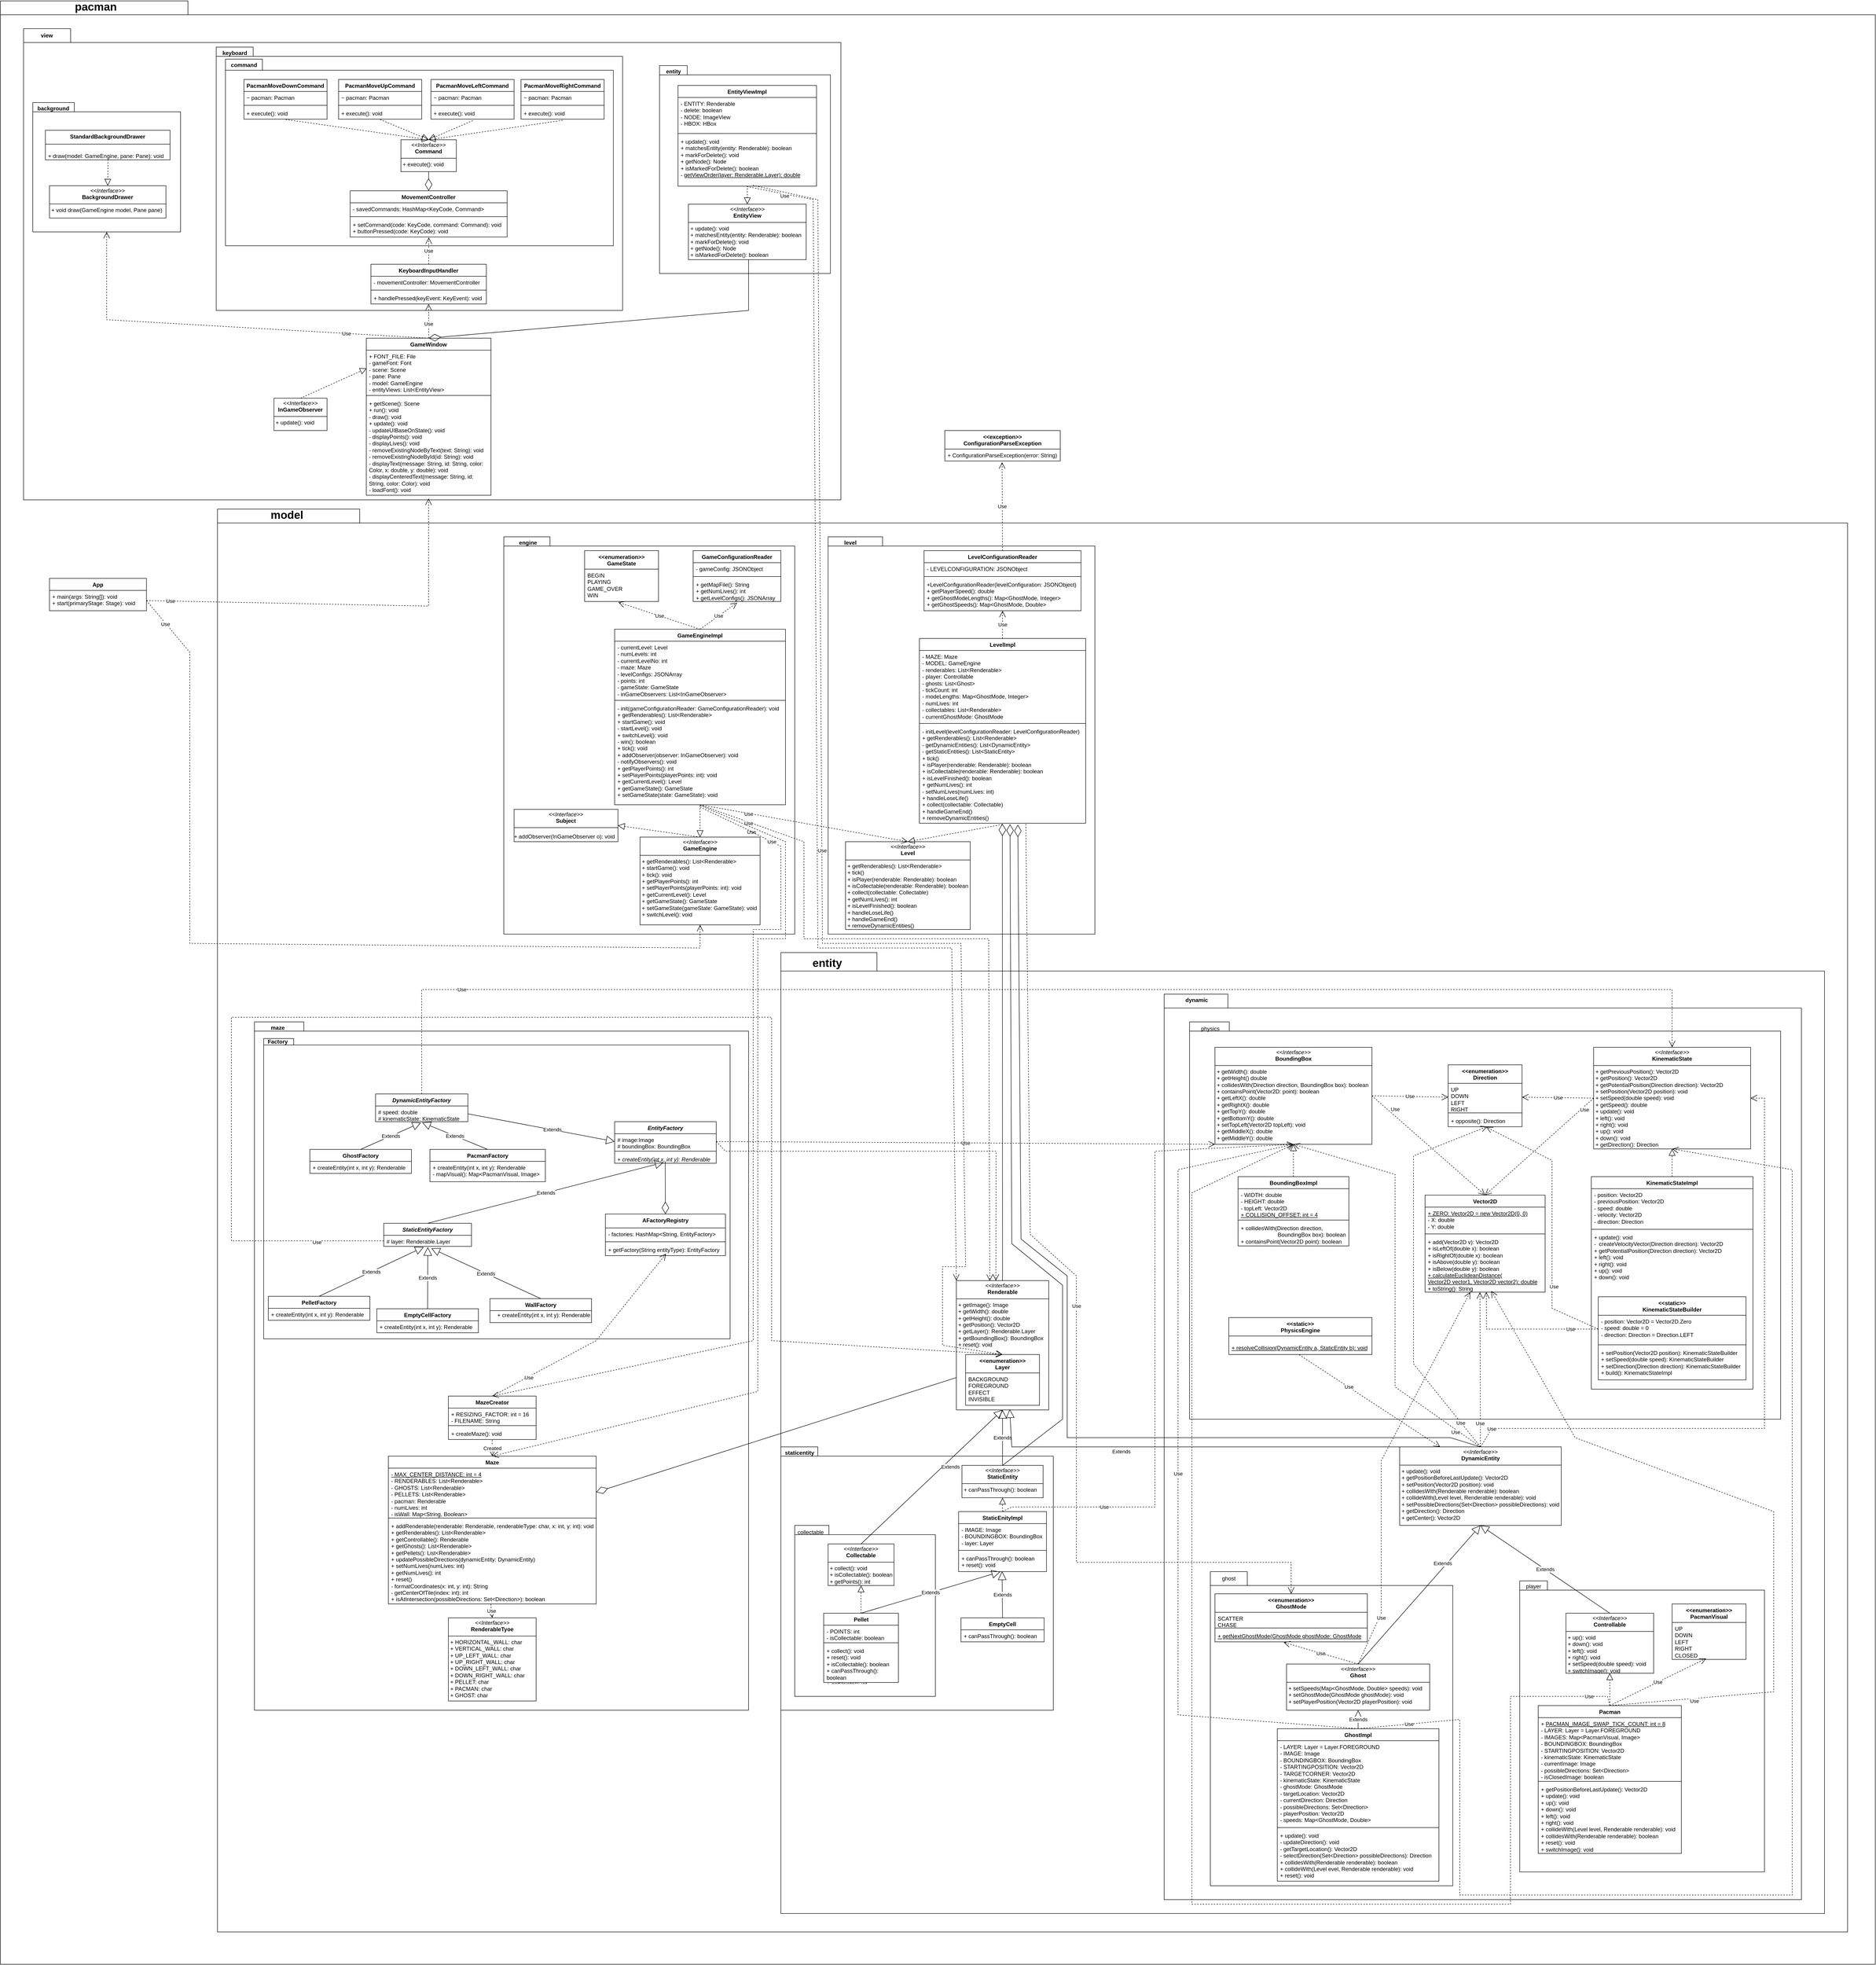<mxfile version="24.7.16">
  <diagram name="Page-1" id="m_CTQXTZepPv7_hba_2K">
    <mxGraphModel dx="5874" dy="4369" grid="1" gridSize="10" guides="1" tooltips="1" connect="1" arrows="1" fold="1" page="1" pageScale="1" pageWidth="850" pageHeight="1100" math="0" shadow="0">
      <root>
        <mxCell id="0" />
        <mxCell id="1" parent="0" />
        <mxCell id="31J7c56JtD6n4PRhF19L-113" value="" style="shape=folder;fontStyle=1;spacingTop=10;tabWidth=50;tabHeight=30;tabPosition=left;html=1;whiteSpace=wrap;" vertex="1" parent="1">
          <mxGeometry x="-1690" y="-2080" width="4060" height="4250" as="geometry" />
        </mxCell>
        <mxCell id="31J7c56JtD6n4PRhF19L-110" value="" style="shape=folder;fontStyle=1;spacingTop=10;tabWidth=60;tabHeight=30;tabPosition=left;html=1;whiteSpace=wrap;" vertex="1" parent="1">
          <mxGeometry x="-1640" y="-2020" width="1770" height="1020" as="geometry" />
        </mxCell>
        <mxCell id="31J7c56JtD6n4PRhF19L-91" value="" style="shape=folder;fontStyle=1;spacingTop=10;tabWidth=80;tabHeight=20;tabPosition=left;html=1;whiteSpace=wrap;" vertex="1" parent="1">
          <mxGeometry x="-1222.77" y="-1980" width="880" height="570" as="geometry" />
        </mxCell>
        <mxCell id="31J7c56JtD6n4PRhF19L-83" value="" style="shape=folder;fontStyle=1;spacingTop=10;tabWidth=80;tabHeight=24;tabPosition=left;html=1;whiteSpace=wrap;" vertex="1" parent="1">
          <mxGeometry x="-1202.77" y="-1954" width="840" height="404" as="geometry" />
        </mxCell>
        <mxCell id="31J7c56JtD6n4PRhF19L-54" value="" style="shape=folder;fontStyle=1;spacingTop=10;tabWidth=60;tabHeight=20;tabPosition=left;html=1;whiteSpace=wrap;" vertex="1" parent="1">
          <mxGeometry x="-262.77" y="-1940" width="370" height="450" as="geometry" />
        </mxCell>
        <mxCell id="31J7c56JtD6n4PRhF19L-45" value="" style="shape=folder;fontStyle=1;spacingTop=10;tabWidth=90;tabHeight=20;tabPosition=left;html=1;whiteSpace=wrap;" vertex="1" parent="1">
          <mxGeometry x="-1620" y="-1860" width="320" height="280" as="geometry" />
        </mxCell>
        <mxCell id="31J7c56JtD6n4PRhF19L-36" value="" style="shape=folder;fontStyle=1;spacingTop=10;tabWidth=40;tabHeight=30;tabPosition=left;html=1;whiteSpace=wrap;" vertex="1" parent="1">
          <mxGeometry x="-1220" y="-980" width="3530" height="3080" as="geometry" />
        </mxCell>
        <mxCell id="31J7c56JtD6n4PRhF19L-29" value="" style="shape=folder;fontStyle=1;spacingTop=10;tabWidth=100;tabHeight=20;tabPosition=left;html=1;whiteSpace=wrap;" vertex="1" parent="1">
          <mxGeometry x="-600" y="-920" width="630" height="860" as="geometry" />
        </mxCell>
        <mxCell id="31J7c56JtD6n4PRhF19L-8" value="" style="shape=folder;fontStyle=1;spacingTop=10;tabWidth=118;tabHeight=20;tabPosition=left;html=1;whiteSpace=wrap;" vertex="1" parent="1">
          <mxGeometry x="102.23" y="-920" width="577.77" height="860" as="geometry" />
        </mxCell>
        <mxCell id="mvxwqQvN9c_8oFIOH2sW-9" value="" style="shape=folder;fontStyle=1;spacingTop=10;tabWidth=40;tabHeight=40;tabPosition=left;html=1;whiteSpace=wrap;" parent="1" vertex="1">
          <mxGeometry y="-20" width="2260" height="2080" as="geometry" />
        </mxCell>
        <mxCell id="mvxwqQvN9c_8oFIOH2sW-2" value="" style="shape=folder;fontStyle=1;spacingTop=10;tabWidth=60;tabHeight=20;tabPosition=left;html=1;whiteSpace=wrap;" parent="1" vertex="1">
          <mxGeometry x="-1140" y="130" width="1070" height="1490" as="geometry" />
        </mxCell>
        <mxCell id="mvxwqQvN9c_8oFIOH2sW-4" value="" style="shape=folder;fontStyle=1;spacingTop=10;tabWidth=40;tabHeight=14;tabPosition=left;html=1;whiteSpace=wrap;" parent="1" vertex="1">
          <mxGeometry x="-1120" y="166" width="1010" height="650" as="geometry" />
        </mxCell>
        <mxCell id="cKav830lnLoJr6N91uCu-65" value="" style="shape=folder;fontStyle=1;spacingTop=10;tabWidth=80;tabHeight=20;tabPosition=left;html=1;whiteSpace=wrap;" parent="1" vertex="1">
          <mxGeometry y="1050" width="590" height="570" as="geometry" />
        </mxCell>
        <mxCell id="cKav830lnLoJr6N91uCu-63" value="" style="shape=folder;fontStyle=1;spacingTop=10;tabWidth=80;tabHeight=30;tabPosition=left;html=1;whiteSpace=wrap;" parent="1" vertex="1">
          <mxGeometry x="830" y="70" width="1380" height="1960" as="geometry" />
        </mxCell>
        <mxCell id="cKav830lnLoJr6N91uCu-58" value="" style="shape=folder;fontStyle=1;spacingTop=10;tabWidth=60;tabHeight=20;tabPosition=left;html=1;whiteSpace=wrap;" parent="1" vertex="1">
          <mxGeometry x="1600" y="1340" width="530" height="630" as="geometry" />
        </mxCell>
        <mxCell id="cKav830lnLoJr6N91uCu-43" value="" style="shape=folder;fontStyle=1;spacingTop=10;tabWidth=80;tabHeight=30;tabPosition=left;html=1;whiteSpace=wrap;" parent="1" vertex="1">
          <mxGeometry x="930" y="1320" width="525" height="680" as="geometry" />
        </mxCell>
        <mxCell id="cKav830lnLoJr6N91uCu-41" value="" style="shape=folder;fontStyle=1;spacingTop=10;tabWidth=50;tabHeight=20;tabPosition=left;html=1;whiteSpace=wrap;" parent="1" vertex="1">
          <mxGeometry x="885" y="130" width="1280" height="860" as="geometry" />
        </mxCell>
        <mxCell id="PFhRMsVk6HXeF8vmKrcg-1" value="&lt;p style=&quot;margin:0px;margin-top:4px;text-align:center;&quot;&gt;&lt;i&gt;&amp;lt;&amp;lt;Interface&amp;gt;&amp;gt;&lt;/i&gt;&lt;br&gt;&lt;b&gt;Renderable&lt;/b&gt;&lt;/p&gt;&lt;hr size=&quot;1&quot; style=&quot;border-style:solid;&quot;&gt;&lt;p style=&quot;margin:0px;margin-left:4px;&quot;&gt;+ getImage(): Image&lt;/p&gt;&lt;p style=&quot;margin:0px;margin-left:4px;&quot;&gt;&lt;span style=&quot;background-color: initial;&quot;&gt;+&lt;/span&gt;&lt;span style=&quot;background-color: initial;&quot;&gt;&amp;nbsp;&lt;/span&gt;getWidth(): double&lt;/p&gt;&lt;p style=&quot;margin:0px;margin-left:4px;&quot;&gt;&lt;span style=&quot;background-color: initial;&quot;&gt;+&lt;/span&gt;&lt;span style=&quot;background-color: initial;&quot;&gt;&amp;nbsp;&lt;/span&gt;getHeight(): double&lt;/p&gt;&lt;p style=&quot;margin:0px;margin-left:4px;&quot;&gt;&lt;span style=&quot;background-color: initial;&quot;&gt;+&lt;/span&gt;&lt;span style=&quot;background-color: initial;&quot;&gt;&amp;nbsp;&lt;/span&gt;getPosition(): Vector2D&lt;/p&gt;&lt;p style=&quot;margin:0px;margin-left:4px;&quot;&gt;&lt;span style=&quot;background-color: initial;&quot;&gt;+&lt;/span&gt;&lt;span style=&quot;background-color: initial;&quot;&gt;&amp;nbsp;&lt;/span&gt;getLayer(): Renderable.Layer&lt;/p&gt;&lt;p style=&quot;margin:0px;margin-left:4px;&quot;&gt;&lt;span style=&quot;background-color: initial;&quot;&gt;+&lt;/span&gt;&lt;span style=&quot;background-color: initial;&quot;&gt;&amp;nbsp;&lt;/span&gt;getBoundingBox():&amp;nbsp;&lt;span style=&quot;background-color: initial;&quot;&gt;BoundingBox&lt;/span&gt;&lt;/p&gt;&lt;p style=&quot;margin:0px;margin-left:4px;&quot;&gt;&lt;span style=&quot;background-color: initial;&quot;&gt;+&lt;/span&gt;&lt;span style=&quot;background-color: initial;&quot;&gt;&amp;nbsp;&lt;/span&gt;&lt;span style=&quot;background-color: initial;&quot;&gt;reset(): void&lt;/span&gt;&lt;/p&gt;" style="verticalAlign=top;align=left;overflow=fill;html=1;whiteSpace=wrap;" parent="1" vertex="1">
          <mxGeometry x="380" y="690" width="200" height="280" as="geometry" />
        </mxCell>
        <mxCell id="PFhRMsVk6HXeF8vmKrcg-6" value="&lt;div&gt;&amp;lt;&amp;lt;enumeration&amp;gt;&amp;gt;&lt;/div&gt;&lt;div&gt;Layer&lt;/div&gt;" style="swimlane;fontStyle=1;align=center;verticalAlign=top;childLayout=stackLayout;horizontal=1;startSize=40;horizontalStack=0;resizeParent=1;resizeParentMax=0;resizeLast=0;collapsible=1;marginBottom=0;whiteSpace=wrap;html=1;" parent="1" vertex="1">
          <mxGeometry x="400" y="850" width="160" height="110" as="geometry" />
        </mxCell>
        <mxCell id="PFhRMsVk6HXeF8vmKrcg-9" value="BACKGROUND&lt;div&gt;FOREGROUND&lt;/div&gt;&lt;div&gt;EFFECT&lt;/div&gt;&lt;div&gt;INVISIBLE&lt;/div&gt;" style="text;strokeColor=none;fillColor=none;align=left;verticalAlign=top;spacingLeft=4;spacingRight=4;overflow=hidden;rotatable=0;points=[[0,0.5],[1,0.5]];portConstraint=eastwest;whiteSpace=wrap;html=1;" parent="PFhRMsVk6HXeF8vmKrcg-6" vertex="1">
          <mxGeometry y="40" width="160" height="70" as="geometry" />
        </mxCell>
        <mxCell id="PFhRMsVk6HXeF8vmKrcg-16" value="Extends" style="endArrow=block;endSize=16;endFill=0;html=1;rounded=0;entryX=0.5;entryY=1;entryDx=0;entryDy=0;exitX=0.5;exitY=0;exitDx=0;exitDy=0;" parent="1" source="PFhRMsVk6HXeF8vmKrcg-11" target="PFhRMsVk6HXeF8vmKrcg-1" edge="1">
          <mxGeometry width="160" relative="1" as="geometry">
            <mxPoint x="-330" y="980" as="sourcePoint" />
            <mxPoint x="-170" y="980" as="targetPoint" />
          </mxGeometry>
        </mxCell>
        <mxCell id="_Rv-P8EvsAHLdCJcwYoj-5" value="GhostImpl" style="swimlane;fontStyle=1;align=center;verticalAlign=top;childLayout=stackLayout;horizontal=1;startSize=26;horizontalStack=0;resizeParent=1;resizeParentMax=0;resizeLast=0;collapsible=1;marginBottom=0;whiteSpace=wrap;html=1;" parent="1" vertex="1">
          <mxGeometry x="1075" y="1660" width="350" height="330" as="geometry" />
        </mxCell>
        <mxCell id="_Rv-P8EvsAHLdCJcwYoj-6" value="- LAYER: Layer = Layer.FOREGROUND&lt;div&gt;- IMAGE: Image&lt;/div&gt;&lt;div&gt;- BOUNDINGBOX: BoundingBox&lt;/div&gt;&lt;div&gt;- STARTINGPOSITION: Vector2D&lt;/div&gt;&lt;div&gt;- TARGETCORNER: Vector2D&lt;/div&gt;&lt;div&gt;- kinematicState: KinematicState&lt;/div&gt;&lt;div&gt;- ghostMode: GhostMode&lt;/div&gt;&lt;div&gt;- targetLocation: Vector2D&lt;/div&gt;&lt;div&gt;- currentDirection: Direction&lt;/div&gt;&lt;div&gt;- possibleDirections: Set&amp;lt;Direction&amp;gt;&lt;/div&gt;&lt;div&gt;- playerPosition: Vector2D&lt;/div&gt;&lt;div&gt;- speeds: Map&amp;lt;GhostMode, Double&amp;gt;&lt;/div&gt;" style="text;strokeColor=none;fillColor=none;align=left;verticalAlign=top;spacingLeft=4;spacingRight=4;overflow=hidden;rotatable=0;points=[[0,0.5],[1,0.5]];portConstraint=eastwest;whiteSpace=wrap;html=1;" parent="_Rv-P8EvsAHLdCJcwYoj-5" vertex="1">
          <mxGeometry y="26" width="350" height="184" as="geometry" />
        </mxCell>
        <mxCell id="_Rv-P8EvsAHLdCJcwYoj-7" value="" style="line;strokeWidth=1;fillColor=none;align=left;verticalAlign=middle;spacingTop=-1;spacingLeft=3;spacingRight=3;rotatable=0;labelPosition=right;points=[];portConstraint=eastwest;strokeColor=inherit;" parent="_Rv-P8EvsAHLdCJcwYoj-5" vertex="1">
          <mxGeometry y="210" width="350" height="8" as="geometry" />
        </mxCell>
        <mxCell id="_Rv-P8EvsAHLdCJcwYoj-8" value="&lt;div&gt;+ update(): void&lt;/div&gt;- updateDirection(): void&lt;div&gt;- getTargetLocation(): Vector2D&lt;br&gt;&lt;div&gt;- selectDirection(Set&amp;lt;Direction&amp;gt; possibleDirections): Direction&lt;/div&gt;&lt;/div&gt;&lt;div&gt;+ collidesWith(Renderable renderable): boolean&lt;/div&gt;&lt;div&gt;+ collideWith(Level evel, Renderable renderable): void&lt;/div&gt;&lt;div&gt;+ reset(): void&lt;/div&gt;&lt;div&gt;&amp;nbsp;&lt;/div&gt;" style="text;strokeColor=none;fillColor=none;align=left;verticalAlign=top;spacingLeft=4;spacingRight=4;overflow=hidden;rotatable=0;points=[[0,0.5],[1,0.5]];portConstraint=eastwest;whiteSpace=wrap;html=1;" parent="_Rv-P8EvsAHLdCJcwYoj-5" vertex="1">
          <mxGeometry y="218" width="350" height="112" as="geometry" />
        </mxCell>
        <mxCell id="_Rv-P8EvsAHLdCJcwYoj-9" value="&lt;p style=&quot;margin:0px;margin-top:4px;text-align:center;&quot;&gt;&lt;i&gt;&amp;lt;&amp;lt;Interface&amp;gt;&amp;gt;&lt;/i&gt;&lt;br&gt;&lt;b&gt;Ghost&lt;/b&gt;&lt;/p&gt;&lt;hr size=&quot;1&quot; style=&quot;border-style:solid;&quot;&gt;&lt;p style=&quot;margin:0px;margin-left:4px;&quot;&gt;&lt;span style=&quot;background-color: initial;&quot;&gt;+&lt;/span&gt;&lt;span style=&quot;background-color: initial;&quot;&gt;&amp;nbsp;&lt;/span&gt;setSpeeds(Map&amp;lt;GhostMode, Double&amp;gt; speeds&lt;span style=&quot;background-color: initial;&quot;&gt;): void&lt;/span&gt;&lt;/p&gt;&lt;p style=&quot;margin:0px;margin-left:4px;&quot;&gt;&lt;span style=&quot;background-color: initial;&quot;&gt;+&lt;/span&gt;&lt;span style=&quot;background-color: initial;&quot;&gt;&amp;nbsp;&lt;/span&gt;&lt;span style=&quot;background-color: initial;&quot;&gt;setGhostMode(GhostMode ghostMode): void&lt;/span&gt;&lt;/p&gt;&lt;p style=&quot;margin:0px;margin-left:4px;&quot;&gt;&lt;span style=&quot;background-color: initial;&quot;&gt;+&lt;/span&gt;&lt;span style=&quot;background-color: initial;&quot;&gt;&amp;nbsp;&lt;/span&gt;setPlayerPosition(Vector2D playerPosition): void&lt;/p&gt;" style="verticalAlign=top;align=left;overflow=fill;html=1;whiteSpace=wrap;" parent="1" vertex="1">
          <mxGeometry x="1095" y="1520" width="310" height="100" as="geometry" />
        </mxCell>
        <mxCell id="_Rv-P8EvsAHLdCJcwYoj-14" value="&lt;p style=&quot;margin:0px;margin-top:4px;text-align:center;&quot;&gt;&lt;i&gt;&amp;lt;&amp;lt;Interface&amp;gt;&amp;gt;&lt;/i&gt;&lt;br&gt;&lt;b&gt;DynamicEntity&lt;/b&gt;&lt;/p&gt;&lt;hr size=&quot;1&quot; style=&quot;border-style:solid;&quot;&gt;&lt;p style=&quot;margin:0px;margin-left:4px;&quot;&gt;&lt;span style=&quot;background-color: initial;&quot;&gt;+&lt;/span&gt;&lt;span style=&quot;background-color: initial;&quot;&gt;&amp;nbsp;&lt;/span&gt;update(): void&lt;/p&gt;&lt;p style=&quot;margin:0px;margin-left:4px;&quot;&gt;&lt;span style=&quot;background-color: initial;&quot;&gt;+&lt;/span&gt;&lt;span style=&quot;background-color: initial;&quot;&gt;&amp;nbsp;&lt;/span&gt;getPositionBeforeLastUpdate(): Vector2D&lt;/p&gt;&lt;p style=&quot;margin:0px;margin-left:4px;&quot;&gt;&lt;span style=&quot;background-color: initial;&quot;&gt;+&lt;/span&gt;&lt;span style=&quot;background-color: initial;&quot;&gt;&amp;nbsp;&lt;/span&gt;setPosition(Vector2D position): void&lt;/p&gt;&lt;p style=&quot;margin:0px;margin-left:4px;&quot;&gt;&lt;span style=&quot;background-color: initial;&quot;&gt;+&lt;/span&gt;&lt;span style=&quot;background-color: initial;&quot;&gt;&amp;nbsp;&lt;/span&gt;collidesWith(Renderable renderable): boolean&lt;/p&gt;&lt;p style=&quot;margin:0px;margin-left:4px;&quot;&gt;&lt;span style=&quot;background-color: initial;&quot;&gt;+&lt;/span&gt;&lt;span style=&quot;background-color: initial;&quot;&gt;&amp;nbsp;&lt;/span&gt;collideWith(Level level,&amp;nbsp;&lt;span style=&quot;background-color: initial;&quot;&gt;Renderable renderable&lt;/span&gt;&lt;span style=&quot;background-color: initial;&quot;&gt;): void&lt;/span&gt;&lt;/p&gt;&lt;p style=&quot;margin:0px;margin-left:4px;&quot;&gt;&lt;span style=&quot;background-color: initial;&quot;&gt;+&lt;/span&gt;&lt;span style=&quot;background-color: initial;&quot;&gt;&amp;nbsp;&lt;/span&gt;setPossibleDirections(Set&amp;lt;Direction&amp;gt; possibleDirections): void&lt;/p&gt;&lt;p style=&quot;margin:0px;margin-left:4px;&quot;&gt;&lt;span style=&quot;background-color: initial;&quot;&gt;+&lt;/span&gt;&lt;span style=&quot;background-color: initial;&quot;&gt;&amp;nbsp;&lt;/span&gt;getDirection(): Direction&lt;/p&gt;&lt;p style=&quot;margin:0px;margin-left:4px;&quot;&gt;&lt;span style=&quot;background-color: initial;&quot;&gt;+&lt;/span&gt;&lt;span style=&quot;background-color: initial;&quot;&gt;&amp;nbsp;&lt;/span&gt;getCenter(): Vector2D&lt;/p&gt;" style="verticalAlign=top;align=left;overflow=fill;html=1;whiteSpace=wrap;" parent="1" vertex="1">
          <mxGeometry x="1340" y="1050" width="350" height="170" as="geometry" />
        </mxCell>
        <mxCell id="_Rv-P8EvsAHLdCJcwYoj-17" value="&lt;div&gt;&amp;lt;&amp;lt;enumeration&amp;gt;&amp;gt;&lt;/div&gt;&lt;div&gt;GhostMode&lt;/div&gt;" style="swimlane;fontStyle=1;align=center;verticalAlign=top;childLayout=stackLayout;horizontal=1;startSize=40;horizontalStack=0;resizeParent=1;resizeParentMax=0;resizeLast=0;collapsible=1;marginBottom=0;whiteSpace=wrap;html=1;" parent="1" vertex="1">
          <mxGeometry x="940" y="1368" width="330" height="104" as="geometry" />
        </mxCell>
        <mxCell id="_Rv-P8EvsAHLdCJcwYoj-18" value="SCATTER&lt;div&gt;CHASE&lt;/div&gt;" style="text;strokeColor=none;fillColor=none;align=left;verticalAlign=top;spacingLeft=4;spacingRight=4;overflow=hidden;rotatable=0;points=[[0,0.5],[1,0.5]];portConstraint=eastwest;whiteSpace=wrap;html=1;" parent="_Rv-P8EvsAHLdCJcwYoj-17" vertex="1">
          <mxGeometry y="40" width="330" height="30" as="geometry" />
        </mxCell>
        <mxCell id="_Rv-P8EvsAHLdCJcwYoj-19" value="" style="line;strokeWidth=1;fillColor=none;align=left;verticalAlign=middle;spacingTop=-1;spacingLeft=3;spacingRight=3;rotatable=0;labelPosition=right;points=[];portConstraint=eastwest;strokeColor=inherit;" parent="_Rv-P8EvsAHLdCJcwYoj-17" vertex="1">
          <mxGeometry y="70" width="330" height="8" as="geometry" />
        </mxCell>
        <mxCell id="_Rv-P8EvsAHLdCJcwYoj-20" value="&lt;u&gt;+ getNextGhostMode(GhostMode ghostMode: GhostMode&lt;/u&gt;" style="text;strokeColor=none;fillColor=none;align=left;verticalAlign=top;spacingLeft=4;spacingRight=4;overflow=hidden;rotatable=0;points=[[0,0.5],[1,0.5]];portConstraint=eastwest;whiteSpace=wrap;html=1;" parent="_Rv-P8EvsAHLdCJcwYoj-17" vertex="1">
          <mxGeometry y="78" width="330" height="26" as="geometry" />
        </mxCell>
        <mxCell id="_Rv-P8EvsAHLdCJcwYoj-23" value="Use" style="endArrow=open;endSize=12;dashed=1;html=1;rounded=0;exitX=0.5;exitY=0;exitDx=0;exitDy=0;entryX=0.451;entryY=1.042;entryDx=0;entryDy=0;entryPerimeter=0;" parent="1" source="_Rv-P8EvsAHLdCJcwYoj-9" target="_Rv-P8EvsAHLdCJcwYoj-20" edge="1">
          <mxGeometry width="160" relative="1" as="geometry">
            <mxPoint x="1185" y="1570" as="sourcePoint" />
            <mxPoint x="1345" y="1570" as="targetPoint" />
          </mxGeometry>
        </mxCell>
        <mxCell id="_Rv-P8EvsAHLdCJcwYoj-24" value="Extends" style="endArrow=block;endSize=16;endFill=0;html=1;rounded=0;exitX=0.5;exitY=0;exitDx=0;exitDy=0;entryX=0.5;entryY=1;entryDx=0;entryDy=0;" parent="1" source="_Rv-P8EvsAHLdCJcwYoj-5" target="_Rv-P8EvsAHLdCJcwYoj-9" edge="1">
          <mxGeometry width="160" relative="1" as="geometry">
            <mxPoint x="1145" y="1650" as="sourcePoint" />
            <mxPoint x="1305" y="1650" as="targetPoint" />
          </mxGeometry>
        </mxCell>
        <mxCell id="_Rv-P8EvsAHLdCJcwYoj-25" value="Extends" style="endArrow=block;endSize=16;endFill=0;html=1;rounded=0;exitX=0.5;exitY=0;exitDx=0;exitDy=0;entryX=0.5;entryY=1;entryDx=0;entryDy=0;" parent="1" source="_Rv-P8EvsAHLdCJcwYoj-9" target="_Rv-P8EvsAHLdCJcwYoj-14" edge="1">
          <mxGeometry x="0.424" y="8" width="160" relative="1" as="geometry">
            <mxPoint x="1090" y="1490" as="sourcePoint" />
            <mxPoint x="1440" y="1400" as="targetPoint" />
            <mxPoint y="1" as="offset" />
          </mxGeometry>
        </mxCell>
        <mxCell id="_Rv-P8EvsAHLdCJcwYoj-26" value="&lt;p style=&quot;margin:0px;margin-top:4px;text-align:center;&quot;&gt;&lt;i&gt;&amp;lt;&amp;lt;Interface&amp;gt;&amp;gt;&lt;/i&gt;&lt;br&gt;&lt;b&gt;BoundingBox&lt;/b&gt;&lt;/p&gt;&lt;hr size=&quot;1&quot; style=&quot;border-style:solid;&quot;&gt;&lt;p style=&quot;margin:0px;margin-left:4px;&quot;&gt;&lt;span style=&quot;background-color: initial;&quot;&gt;+&lt;/span&gt;&lt;span style=&quot;background-color: initial;&quot;&gt;&amp;nbsp;&lt;/span&gt;getWidth(): double&lt;/p&gt;&lt;p style=&quot;margin:0px;margin-left:4px;&quot;&gt;&lt;span style=&quot;background-color: initial;&quot;&gt;+&lt;/span&gt;&lt;span style=&quot;background-color: initial;&quot;&gt;&amp;nbsp;&lt;/span&gt;getHeight() double&lt;/p&gt;&lt;p style=&quot;margin:0px;margin-left:4px;&quot;&gt;&lt;span style=&quot;background-color: initial;&quot;&gt;+&lt;/span&gt;&lt;span style=&quot;background-color: initial;&quot;&gt;&amp;nbsp;&lt;/span&gt;collidesWith(Direction direction, BoundingBox box): boolean&lt;/p&gt;&lt;p style=&quot;margin:0px;margin-left:4px;&quot;&gt;&lt;span style=&quot;background-color: initial;&quot;&gt;+&lt;/span&gt;&lt;span style=&quot;background-color: initial;&quot;&gt;&amp;nbsp;&lt;/span&gt;containsPoint(Vector2D: point): boolean&lt;/p&gt;&lt;p style=&quot;margin:0px;margin-left:4px;&quot;&gt;&lt;span style=&quot;background-color: initial;&quot;&gt;+&lt;/span&gt;&lt;span style=&quot;background-color: initial;&quot;&gt;&amp;nbsp;&lt;/span&gt;getLeftX(): double&lt;/p&gt;&lt;p style=&quot;margin:0px;margin-left:4px;&quot;&gt;&lt;span style=&quot;background-color: initial;&quot;&gt;+&lt;/span&gt;&lt;span style=&quot;background-color: initial;&quot;&gt;&amp;nbsp;&lt;/span&gt;getRightX(): double&lt;/p&gt;&lt;p style=&quot;margin:0px;margin-left:4px;&quot;&gt;&lt;span style=&quot;background-color: initial;&quot;&gt;+&lt;/span&gt;&lt;span style=&quot;background-color: initial;&quot;&gt;&amp;nbsp;&lt;/span&gt;getTopY(): double&lt;/p&gt;&lt;p style=&quot;margin:0px;margin-left:4px;&quot;&gt;&lt;span style=&quot;background-color: initial;&quot;&gt;+&lt;/span&gt;&lt;span style=&quot;background-color: initial;&quot;&gt;&amp;nbsp;&lt;/span&gt;getBottomY(): double&lt;/p&gt;&lt;p style=&quot;margin:0px;margin-left:4px;&quot;&gt;&lt;span style=&quot;background-color: initial;&quot;&gt;+&lt;/span&gt;&lt;span style=&quot;background-color: initial;&quot;&gt;&amp;nbsp;&lt;/span&gt;setTopLeft(Vector2D topLeft): void&lt;/p&gt;&lt;p style=&quot;margin:0px;margin-left:4px;&quot;&gt;&lt;span style=&quot;background-color: initial;&quot;&gt;+&lt;/span&gt;&lt;span style=&quot;background-color: initial;&quot;&gt;&amp;nbsp;&lt;/span&gt;getMiddleX(): double&lt;/p&gt;&lt;p style=&quot;margin:0px;margin-left:4px;&quot;&gt;&lt;span style=&quot;background-color: initial;&quot;&gt;+&lt;/span&gt;&lt;span style=&quot;background-color: initial;&quot;&gt;&amp;nbsp;&lt;/span&gt;getMiddleY(): double&lt;/p&gt;" style="verticalAlign=top;align=left;overflow=fill;html=1;whiteSpace=wrap;" parent="1" vertex="1">
          <mxGeometry x="940" y="185" width="340" height="210" as="geometry" />
        </mxCell>
        <mxCell id="cKav830lnLoJr6N91uCu-1" value="&lt;p style=&quot;margin:0px;margin-top:4px;text-align:center;&quot;&gt;&lt;i&gt;&amp;lt;&amp;lt;Interface&amp;gt;&amp;gt;&lt;/i&gt;&lt;br&gt;&lt;b&gt;KinematicState&lt;/b&gt;&lt;/p&gt;&lt;hr size=&quot;1&quot; style=&quot;border-style:solid;&quot;&gt;&lt;p style=&quot;margin:0px;margin-left:4px;&quot;&gt;+ getPreviousPosition(): Vector2D&amp;nbsp;&lt;/p&gt;&lt;p style=&quot;margin:0px;margin-left:4px;&quot;&gt;+ getPosition(): Vector2D&amp;nbsp;&lt;/p&gt;&lt;p style=&quot;margin:0px;margin-left:4px;&quot;&gt;+ getPotentialPosition(Direction direction): Vector2D&amp;nbsp;&lt;/p&gt;&lt;p style=&quot;margin:0px;margin-left:4px;&quot;&gt;+ setPosition(Vector2D position): void&amp;nbsp;&lt;/p&gt;&lt;p style=&quot;margin:0px;margin-left:4px;&quot;&gt;+ setSpeed(double speed): void&amp;nbsp;&lt;/p&gt;&lt;p style=&quot;margin:0px;margin-left:4px;&quot;&gt;+ getSpeed(): double&amp;nbsp;&lt;/p&gt;&lt;p style=&quot;margin:0px;margin-left:4px;&quot;&gt;+ update(): void&amp;nbsp;&lt;/p&gt;&lt;p style=&quot;margin:0px;margin-left:4px;&quot;&gt;+ left(): void&amp;nbsp;&lt;/p&gt;&lt;p style=&quot;margin:0px;margin-left:4px;&quot;&gt;+ right(): void&amp;nbsp;&lt;/p&gt;&lt;p style=&quot;margin:0px;margin-left:4px;&quot;&gt;+ up(): void&amp;nbsp;&lt;/p&gt;&lt;p style=&quot;margin:0px;margin-left:4px;&quot;&gt;+ down(): void&amp;nbsp;&lt;/p&gt;&lt;p style=&quot;margin:0px;margin-left:4px;&quot;&gt;+ getDirection(): Direction&lt;br&gt;&lt;/p&gt;" style="verticalAlign=top;align=left;overflow=fill;html=1;whiteSpace=wrap;" parent="1" vertex="1">
          <mxGeometry x="1760" y="185" width="340" height="220" as="geometry" />
        </mxCell>
        <mxCell id="cKav830lnLoJr6N91uCu-3" value="&lt;div&gt;&amp;lt;&amp;lt;enumeration&amp;gt;&amp;gt;&lt;/div&gt;&lt;div&gt;Direction&lt;/div&gt;" style="swimlane;fontStyle=1;align=center;verticalAlign=top;childLayout=stackLayout;horizontal=1;startSize=40;horizontalStack=0;resizeParent=1;resizeParentMax=0;resizeLast=0;collapsible=1;marginBottom=0;whiteSpace=wrap;html=1;" parent="1" vertex="1">
          <mxGeometry x="1445" y="223" width="160" height="134" as="geometry" />
        </mxCell>
        <mxCell id="cKav830lnLoJr6N91uCu-4" value="UP&lt;div&gt;DOWN&lt;/div&gt;&lt;div&gt;LEFT&lt;/div&gt;&lt;div&gt;RIGHT&lt;/div&gt;" style="text;strokeColor=none;fillColor=none;align=left;verticalAlign=top;spacingLeft=4;spacingRight=4;overflow=hidden;rotatable=0;points=[[0,0.5],[1,0.5]];portConstraint=eastwest;whiteSpace=wrap;html=1;" parent="cKav830lnLoJr6N91uCu-3" vertex="1">
          <mxGeometry y="40" width="160" height="60" as="geometry" />
        </mxCell>
        <mxCell id="cKav830lnLoJr6N91uCu-5" value="" style="line;strokeWidth=1;fillColor=none;align=left;verticalAlign=middle;spacingTop=-1;spacingLeft=3;spacingRight=3;rotatable=0;labelPosition=right;points=[];portConstraint=eastwest;strokeColor=inherit;" parent="cKav830lnLoJr6N91uCu-3" vertex="1">
          <mxGeometry y="100" width="160" height="8" as="geometry" />
        </mxCell>
        <mxCell id="cKav830lnLoJr6N91uCu-6" value="+ opposite(): Direction" style="text;strokeColor=none;fillColor=none;align=left;verticalAlign=top;spacingLeft=4;spacingRight=4;overflow=hidden;rotatable=0;points=[[0,0.5],[1,0.5]];portConstraint=eastwest;whiteSpace=wrap;html=1;" parent="cKav830lnLoJr6N91uCu-3" vertex="1">
          <mxGeometry y="108" width="160" height="26" as="geometry" />
        </mxCell>
        <mxCell id="cKav830lnLoJr6N91uCu-7" value="Use" style="endArrow=open;endSize=12;dashed=1;html=1;rounded=0;exitX=1;exitY=0.5;exitDx=0;exitDy=0;entryX=0;entryY=0.5;entryDx=0;entryDy=0;" parent="1" source="_Rv-P8EvsAHLdCJcwYoj-26" target="cKav830lnLoJr6N91uCu-4" edge="1">
          <mxGeometry width="160" relative="1" as="geometry">
            <mxPoint x="1500" y="525" as="sourcePoint" />
            <mxPoint x="1660" y="525" as="targetPoint" />
          </mxGeometry>
        </mxCell>
        <mxCell id="cKav830lnLoJr6N91uCu-8" value="Use" style="endArrow=open;endSize=12;dashed=1;html=1;rounded=0;exitX=0;exitY=0.5;exitDx=0;exitDy=0;entryX=1;entryY=0.5;entryDx=0;entryDy=0;" parent="1" source="cKav830lnLoJr6N91uCu-1" target="cKav830lnLoJr6N91uCu-4" edge="1">
          <mxGeometry width="160" relative="1" as="geometry">
            <mxPoint x="1500" y="525" as="sourcePoint" />
            <mxPoint x="1660" y="525" as="targetPoint" />
          </mxGeometry>
        </mxCell>
        <mxCell id="cKav830lnLoJr6N91uCu-9" value="&lt;b&gt;BoundingBoxImpl&lt;/b&gt;&lt;div&gt;&lt;b&gt;&lt;br&gt;&lt;/b&gt;&lt;/div&gt;" style="swimlane;fontStyle=1;align=center;verticalAlign=top;childLayout=stackLayout;horizontal=1;startSize=26;horizontalStack=0;resizeParent=1;resizeParentMax=0;resizeLast=0;collapsible=1;marginBottom=0;whiteSpace=wrap;html=1;" parent="1" vertex="1">
          <mxGeometry x="990" y="465" width="240" height="150" as="geometry" />
        </mxCell>
        <mxCell id="cKav830lnLoJr6N91uCu-10" value="- WIDTH: double&lt;div&gt;- HEIGHT: double&lt;/div&gt;&lt;div&gt;- topLeft: Vector2D&lt;/div&gt;&lt;div&gt;&lt;u&gt;+ COLLISION_OFFSET: int = 4&lt;/u&gt;&lt;/div&gt;" style="text;strokeColor=none;fillColor=none;align=left;verticalAlign=top;spacingLeft=4;spacingRight=4;overflow=hidden;rotatable=0;points=[[0,0.5],[1,0.5]];portConstraint=eastwest;whiteSpace=wrap;html=1;" parent="cKav830lnLoJr6N91uCu-9" vertex="1">
          <mxGeometry y="26" width="240" height="64" as="geometry" />
        </mxCell>
        <mxCell id="cKav830lnLoJr6N91uCu-11" value="" style="line;strokeWidth=1;fillColor=none;align=left;verticalAlign=middle;spacingTop=-1;spacingLeft=3;spacingRight=3;rotatable=0;labelPosition=right;points=[];portConstraint=eastwest;strokeColor=inherit;" parent="cKav830lnLoJr6N91uCu-9" vertex="1">
          <mxGeometry y="90" width="240" height="8" as="geometry" />
        </mxCell>
        <mxCell id="cKav830lnLoJr6N91uCu-12" value="+ collidesWith(Direction direction,&lt;div&gt;&lt;span style=&quot;white-space: pre;&quot;&gt;&#x9;&lt;/span&gt;&lt;span style=&quot;white-space: pre;&quot;&gt;&#x9;&lt;/span&gt;&lt;span style=&quot;white-space: pre;&quot;&gt;&#x9;&lt;/span&gt;BoundingBox box): boolean&lt;/div&gt;&lt;div&gt;+ containsPoint(Vector2D point): boolean&lt;/div&gt;" style="text;strokeColor=none;fillColor=none;align=left;verticalAlign=top;spacingLeft=4;spacingRight=4;overflow=hidden;rotatable=0;points=[[0,0.5],[1,0.5]];portConstraint=eastwest;whiteSpace=wrap;html=1;" parent="cKav830lnLoJr6N91uCu-9" vertex="1">
          <mxGeometry y="98" width="240" height="52" as="geometry" />
        </mxCell>
        <mxCell id="cKav830lnLoJr6N91uCu-13" value="" style="endArrow=block;dashed=1;endFill=0;endSize=12;html=1;rounded=0;exitX=0.5;exitY=0;exitDx=0;exitDy=0;entryX=0.5;entryY=1;entryDx=0;entryDy=0;" parent="1" source="cKav830lnLoJr6N91uCu-9" target="_Rv-P8EvsAHLdCJcwYoj-26" edge="1">
          <mxGeometry width="160" relative="1" as="geometry">
            <mxPoint x="1500" y="415" as="sourcePoint" />
            <mxPoint x="1660" y="415" as="targetPoint" />
          </mxGeometry>
        </mxCell>
        <mxCell id="cKav830lnLoJr6N91uCu-14" value="Vector2D" style="swimlane;fontStyle=1;align=center;verticalAlign=top;childLayout=stackLayout;horizontal=1;startSize=26;horizontalStack=0;resizeParent=1;resizeParentMax=0;resizeLast=0;collapsible=1;marginBottom=0;whiteSpace=wrap;html=1;" parent="1" vertex="1">
          <mxGeometry x="1395" y="505" width="260" height="210" as="geometry" />
        </mxCell>
        <mxCell id="cKav830lnLoJr6N91uCu-15" value="&lt;u&gt;+ ZERO: Vector2D =&amp;nbsp;new Vector2D(0, 0)&lt;/u&gt;&lt;div&gt;- X: double&lt;/div&gt;&lt;div&gt;- Y: double&lt;/div&gt;" style="text;strokeColor=none;fillColor=none;align=left;verticalAlign=top;spacingLeft=4;spacingRight=4;overflow=hidden;rotatable=0;points=[[0,0.5],[1,0.5]];portConstraint=eastwest;whiteSpace=wrap;html=1;" parent="cKav830lnLoJr6N91uCu-14" vertex="1">
          <mxGeometry y="26" width="260" height="54" as="geometry" />
        </mxCell>
        <mxCell id="cKav830lnLoJr6N91uCu-16" value="" style="line;strokeWidth=1;fillColor=none;align=left;verticalAlign=middle;spacingTop=-1;spacingLeft=3;spacingRight=3;rotatable=0;labelPosition=right;points=[];portConstraint=eastwest;strokeColor=inherit;" parent="cKav830lnLoJr6N91uCu-14" vertex="1">
          <mxGeometry y="80" width="260" height="8" as="geometry" />
        </mxCell>
        <mxCell id="cKav830lnLoJr6N91uCu-17" value="+ add(Vector2D v): Vector2D&lt;div&gt;+ isLeftOf(double x): boolean&lt;/div&gt;&lt;div&gt;+ isRightOf(double x): boolean&lt;/div&gt;&lt;div&gt;+ isAbove(double y): boolean&lt;/div&gt;&lt;div&gt;&lt;span style=&quot;background-color: initial;&quot;&gt;+ isBelow(double y): boolean&amp;nbsp;&lt;/span&gt;&lt;/div&gt;&lt;div&gt;&lt;span style=&quot;background-color: initial;&quot;&gt;&lt;u&gt;+ calculateEuclideanDistance(&lt;/u&gt;&lt;/span&gt;&lt;/div&gt;&lt;div&gt;&lt;span style=&quot;background-color: initial;&quot;&gt;&lt;u&gt;Vector2D vector1, Vector2D vector2): double&lt;/u&gt;&lt;/span&gt;&lt;/div&gt;&lt;div&gt;&lt;span style=&quot;background-color: initial;&quot;&gt;+ toString(): String&lt;/span&gt;&lt;/div&gt;" style="text;strokeColor=none;fillColor=none;align=left;verticalAlign=top;spacingLeft=4;spacingRight=4;overflow=hidden;rotatable=0;points=[[0,0.5],[1,0.5]];portConstraint=eastwest;whiteSpace=wrap;html=1;" parent="cKav830lnLoJr6N91uCu-14" vertex="1">
          <mxGeometry y="88" width="260" height="122" as="geometry" />
        </mxCell>
        <mxCell id="cKav830lnLoJr6N91uCu-18" value="Use" style="endArrow=open;endSize=12;dashed=1;html=1;rounded=0;exitX=1;exitY=0.5;exitDx=0;exitDy=0;entryX=0.5;entryY=0;entryDx=0;entryDy=0;" parent="1" source="_Rv-P8EvsAHLdCJcwYoj-26" target="cKav830lnLoJr6N91uCu-14" edge="1">
          <mxGeometry x="-0.648" y="10" width="160" relative="1" as="geometry">
            <mxPoint x="1500" y="415" as="sourcePoint" />
            <mxPoint x="1660" y="415" as="targetPoint" />
            <mxPoint y="-1" as="offset" />
          </mxGeometry>
        </mxCell>
        <mxCell id="cKav830lnLoJr6N91uCu-19" value="Use" style="endArrow=open;endSize=12;dashed=1;html=1;rounded=0;exitX=0;exitY=0.5;exitDx=0;exitDy=0;entryX=0.5;entryY=0;entryDx=0;entryDy=0;" parent="1" source="cKav830lnLoJr6N91uCu-1" target="cKav830lnLoJr6N91uCu-14" edge="1">
          <mxGeometry x="-0.8" y="5" width="160" relative="1" as="geometry">
            <mxPoint x="1500" y="415" as="sourcePoint" />
            <mxPoint x="1660" y="415" as="targetPoint" />
            <mxPoint as="offset" />
          </mxGeometry>
        </mxCell>
        <mxCell id="cKav830lnLoJr6N91uCu-20" value="&lt;b&gt;KinematicStateImpl&lt;/b&gt;" style="swimlane;fontStyle=1;align=center;verticalAlign=top;childLayout=stackLayout;horizontal=1;startSize=26;horizontalStack=0;resizeParent=1;resizeParentMax=0;resizeLast=0;collapsible=1;marginBottom=0;whiteSpace=wrap;html=1;" parent="1" vertex="1">
          <mxGeometry x="1755" y="465" width="350" height="460" as="geometry" />
        </mxCell>
        <mxCell id="cKav830lnLoJr6N91uCu-21" value="&lt;span class=&quot;hljs-bullet&quot;&gt;-&lt;/span&gt; position: Vector2D&lt;br&gt;&lt;span class=&quot;hljs-bullet&quot;&gt;-&lt;/span&gt; previousPosition: Vector2D&lt;div&gt;&lt;span class=&quot;hljs-bullet&quot;&gt;-&lt;/span&gt; speed: double&lt;br&gt;&lt;span class=&quot;hljs-bullet&quot;&gt;-&lt;/span&gt; velocity: Vector2D&lt;br&gt;&lt;span class=&quot;hljs-section&quot;&gt;- direction: Direction&lt;/span&gt;&lt;/div&gt;" style="text;strokeColor=none;fillColor=none;align=left;verticalAlign=top;spacingLeft=4;spacingRight=4;overflow=hidden;rotatable=0;points=[[0,0.5],[1,0.5]];portConstraint=eastwest;whiteSpace=wrap;html=1;" parent="cKav830lnLoJr6N91uCu-20" vertex="1">
          <mxGeometry y="26" width="350" height="84" as="geometry" />
        </mxCell>
        <mxCell id="cKav830lnLoJr6N91uCu-22" value="" style="line;strokeWidth=1;fillColor=none;align=left;verticalAlign=middle;spacingTop=-1;spacingLeft=3;spacingRight=3;rotatable=0;labelPosition=right;points=[];portConstraint=eastwest;strokeColor=inherit;" parent="cKav830lnLoJr6N91uCu-20" vertex="1">
          <mxGeometry y="110" width="350" height="8" as="geometry" />
        </mxCell>
        <mxCell id="cKav830lnLoJr6N91uCu-23" value="&lt;span class=&quot;hljs-bullet&quot;&gt;+&lt;/span&gt; update(): void&lt;br&gt;&lt;span class=&quot;hljs-bullet&quot;&gt;-&lt;/span&gt;&amp;nbsp; createVelocityVector(Direction direction): Vector2D&lt;br&gt;&lt;span class=&quot;hljs-bullet&quot;&gt;+&lt;/span&gt; getPotentialPosition(Direction direction): Vector2D&lt;br&gt;&lt;span class=&quot;hljs-bullet&quot;&gt;+&lt;/span&gt; left(): void&lt;br&gt;&lt;span class=&quot;hljs-bullet&quot;&gt;+&lt;/span&gt; right(): void&lt;br&gt;&lt;span class=&quot;hljs-bullet&quot;&gt;+&lt;/span&gt; up(): void&lt;br&gt;&lt;span class=&quot;hljs-bullet&quot;&gt;+&lt;/span&gt; down(): void" style="text;strokeColor=none;fillColor=none;align=left;verticalAlign=top;spacingLeft=4;spacingRight=4;overflow=hidden;rotatable=0;points=[[0,0.5],[1,0.5]];portConstraint=eastwest;whiteSpace=wrap;html=1;" parent="cKav830lnLoJr6N91uCu-20" vertex="1">
          <mxGeometry y="118" width="350" height="342" as="geometry" />
        </mxCell>
        <mxCell id="cKav830lnLoJr6N91uCu-28" value="&amp;lt;&amp;lt;static&amp;gt;&amp;gt;&lt;div&gt;KinematicStateBuilder&lt;br&gt;&lt;/div&gt;" style="swimlane;fontStyle=1;align=center;verticalAlign=top;childLayout=stackLayout;horizontal=1;startSize=40;horizontalStack=0;resizeParent=1;resizeParentMax=0;resizeLast=0;collapsible=1;marginBottom=0;whiteSpace=wrap;html=1;" parent="1" vertex="1">
          <mxGeometry x="1770" y="725" width="320" height="180" as="geometry" />
        </mxCell>
        <mxCell id="cKav830lnLoJr6N91uCu-29" value="&lt;span class=&quot;hljs-bullet&quot;&gt;-&lt;/span&gt; position: Vector2D = Vector2D.Zero&lt;br&gt;&lt;span class=&quot;hljs-bullet&quot;&gt;-&lt;/span&gt; speed: double = 0&lt;br&gt;&lt;span class=&quot;hljs-section&quot;&gt;- direction: Direction = Direction.LEFT&lt;/span&gt;" style="text;strokeColor=none;fillColor=none;align=left;verticalAlign=top;spacingLeft=4;spacingRight=4;overflow=hidden;rotatable=0;points=[[0,0.5],[1,0.5]];portConstraint=eastwest;whiteSpace=wrap;html=1;" parent="cKav830lnLoJr6N91uCu-28" vertex="1">
          <mxGeometry y="40" width="320" height="60" as="geometry" />
        </mxCell>
        <mxCell id="cKav830lnLoJr6N91uCu-30" value="" style="line;strokeWidth=1;fillColor=none;align=left;verticalAlign=middle;spacingTop=-1;spacingLeft=3;spacingRight=3;rotatable=0;labelPosition=right;points=[];portConstraint=eastwest;strokeColor=inherit;" parent="cKav830lnLoJr6N91uCu-28" vertex="1">
          <mxGeometry y="100" width="320" height="8" as="geometry" />
        </mxCell>
        <mxCell id="cKav830lnLoJr6N91uCu-31" value="&lt;span class=&quot;hljs-bullet&quot;&gt;+&lt;/span&gt; setPosition(Vector2D position): KinematicStateBuilder&lt;br/&gt;&lt;span class=&quot;hljs-bullet&quot;&gt;+&lt;/span&gt; setSpeed(double speed): KinematicStateBuilder&lt;br/&gt;&lt;span class=&quot;hljs-bullet&quot;&gt;+&lt;/span&gt; setDirection(Direction direction): KinematicStateBuilder&lt;br/&gt;&lt;span class=&quot;hljs-bullet&quot;&gt;+&lt;/span&gt; build(): KinematicStateImpl" style="text;strokeColor=none;fillColor=none;align=left;verticalAlign=top;spacingLeft=4;spacingRight=4;overflow=hidden;rotatable=0;points=[[0,0.5],[1,0.5]];portConstraint=eastwest;whiteSpace=wrap;html=1;" parent="cKav830lnLoJr6N91uCu-28" vertex="1">
          <mxGeometry y="108" width="320" height="72" as="geometry" />
        </mxCell>
        <mxCell id="cKav830lnLoJr6N91uCu-32" value="" style="endArrow=block;dashed=1;endFill=0;endSize=12;html=1;rounded=0;exitX=0.5;exitY=0;exitDx=0;exitDy=0;entryX=0.5;entryY=1;entryDx=0;entryDy=0;" parent="1" source="cKav830lnLoJr6N91uCu-20" target="cKav830lnLoJr6N91uCu-1" edge="1">
          <mxGeometry width="160" relative="1" as="geometry">
            <mxPoint x="1740" y="775" as="sourcePoint" />
            <mxPoint x="1900" y="775" as="targetPoint" />
          </mxGeometry>
        </mxCell>
        <mxCell id="cKav830lnLoJr6N91uCu-34" value="Use" style="endArrow=open;endSize=12;dashed=1;html=1;rounded=0;exitX=0;exitY=0.5;exitDx=0;exitDy=0;entryX=0.51;entryY=0.998;entryDx=0;entryDy=0;entryPerimeter=0;" parent="1" source="cKav830lnLoJr6N91uCu-29" target="cKav830lnLoJr6N91uCu-17" edge="1">
          <mxGeometry x="-0.628" width="160" relative="1" as="geometry">
            <mxPoint x="1740" y="565" as="sourcePoint" />
            <mxPoint x="1900" y="565" as="targetPoint" />
            <Array as="points">
              <mxPoint x="1528" y="795" />
            </Array>
            <mxPoint as="offset" />
          </mxGeometry>
        </mxCell>
        <mxCell id="cKav830lnLoJr6N91uCu-35" value="&lt;div&gt;&amp;lt;&amp;lt;static&amp;gt;&amp;gt;&lt;/div&gt;PhysicsEngine" style="swimlane;fontStyle=1;align=center;verticalAlign=top;childLayout=stackLayout;horizontal=1;startSize=40;horizontalStack=0;resizeParent=1;resizeParentMax=0;resizeLast=0;collapsible=1;marginBottom=0;whiteSpace=wrap;html=1;" parent="1" vertex="1">
          <mxGeometry x="970" y="770" width="310" height="80" as="geometry" />
        </mxCell>
        <mxCell id="cKav830lnLoJr6N91uCu-38" value="&lt;pre class=&quot;!overflow-visible&quot;&gt;&lt;div class=&quot;dark bg-gray-950 contain-inline-size rounded-md border-[0.5px] border-token-border-medium relative&quot;&gt;&lt;div dir=&quot;ltr&quot; class=&quot;overflow-y-auto p-4&quot;&gt;&lt;font face=&quot;Helvetica&quot;&gt;&lt;u&gt;&lt;span style=&quot;&quot; class=&quot;hljs-bullet&quot;&gt;+&lt;/span&gt; resolveCollision(DynamicEntity a, &lt;/u&gt;&lt;/font&gt;&lt;u style=&quot;background-color: initial; font-family: Helvetica; white-space: normal;&quot;&gt;StaticEntity b): void&lt;/u&gt;&lt;/div&gt;&lt;/div&gt;&lt;/pre&gt;&lt;h3&gt;&lt;/h3&gt;" style="text;strokeColor=none;fillColor=none;align=left;verticalAlign=top;spacingLeft=4;spacingRight=4;overflow=hidden;rotatable=0;points=[[0,0.5],[1,0.5]];portConstraint=eastwest;whiteSpace=wrap;html=1;" parent="cKav830lnLoJr6N91uCu-35" vertex="1">
          <mxGeometry y="40" width="310" height="40" as="geometry" />
        </mxCell>
        <mxCell id="cKav830lnLoJr6N91uCu-40" value="Use" style="endArrow=open;endSize=12;dashed=1;html=1;rounded=0;entryX=0.515;entryY=1.026;entryDx=0;entryDy=0;exitX=0;exitY=0.5;exitDx=0;exitDy=0;entryPerimeter=0;" parent="1" source="cKav830lnLoJr6N91uCu-29" target="cKav830lnLoJr6N91uCu-6" edge="1">
          <mxGeometry x="-0.467" y="-4" width="160" relative="1" as="geometry">
            <mxPoint x="1550" y="645" as="sourcePoint" />
            <mxPoint x="1710" y="645" as="targetPoint" />
            <Array as="points">
              <mxPoint x="1670" y="750" />
              <mxPoint x="1670" y="430" />
            </Array>
            <mxPoint as="offset" />
          </mxGeometry>
        </mxCell>
        <mxCell id="cKav830lnLoJr6N91uCu-42" value="physics" style="text;html=1;align=center;verticalAlign=middle;whiteSpace=wrap;rounded=0;" parent="1" vertex="1">
          <mxGeometry x="900" y="130" width="60" height="30" as="geometry" />
        </mxCell>
        <mxCell id="cKav830lnLoJr6N91uCu-44" value="ghost" style="text;html=1;align=center;verticalAlign=middle;whiteSpace=wrap;rounded=0;" parent="1" vertex="1">
          <mxGeometry x="940" y="1320" width="60" height="30" as="geometry" />
        </mxCell>
        <mxCell id="cKav830lnLoJr6N91uCu-45" value="&lt;p style=&quot;margin:0px;margin-top:4px;text-align:center;&quot;&gt;&lt;i&gt;&amp;lt;&amp;lt;Interface&amp;gt;&amp;gt;&lt;/i&gt;&lt;br&gt;&lt;b&gt;Controllable&lt;/b&gt;&lt;/p&gt;&lt;hr size=&quot;1&quot; style=&quot;border-style:solid;&quot;&gt;&lt;p style=&quot;margin:0px;margin-left:4px;&quot;&gt;&lt;span class=&quot;hljs-bullet&quot;&gt;+&lt;/span&gt; up(): void&amp;nbsp;&lt;/p&gt;&lt;p style=&quot;margin:0px;margin-left:4px;&quot;&gt;&lt;span class=&quot;hljs-bullet&quot;&gt;+&lt;/span&gt; down(): void&amp;nbsp;&lt;/p&gt;&lt;p style=&quot;margin:0px;margin-left:4px;&quot;&gt;&lt;span class=&quot;hljs-bullet&quot;&gt;+&lt;/span&gt; left(): void&amp;nbsp;&lt;/p&gt;&lt;p style=&quot;margin:0px;margin-left:4px;&quot;&gt;&lt;span class=&quot;hljs-bullet&quot;&gt;+&lt;/span&gt; right(): void&amp;nbsp;&lt;/p&gt;&lt;p style=&quot;margin:0px;margin-left:4px;&quot;&gt;&lt;span class=&quot;hljs-bullet&quot;&gt;+&lt;/span&gt; setSpeed(double speed): void&amp;nbsp;&lt;/p&gt;&lt;p style=&quot;margin:0px;margin-left:4px;&quot;&gt;&lt;span class=&quot;hljs-bullet&quot;&gt;+&lt;/span&gt; switchImage(): void&lt;br&gt;&lt;/p&gt;" style="verticalAlign=top;align=left;overflow=fill;html=1;whiteSpace=wrap;" parent="1" vertex="1">
          <mxGeometry x="1700" y="1410" width="190" height="130" as="geometry" />
        </mxCell>
        <mxCell id="cKav830lnLoJr6N91uCu-46" value="&lt;div&gt;&amp;lt;&amp;lt;enumeration&amp;gt;&amp;gt;&lt;/div&gt;&lt;div&gt;PacmanVisual&lt;/div&gt;" style="swimlane;fontStyle=1;align=center;verticalAlign=top;childLayout=stackLayout;horizontal=1;startSize=40;horizontalStack=0;resizeParent=1;resizeParentMax=0;resizeLast=0;collapsible=1;marginBottom=0;whiteSpace=wrap;html=1;" parent="1" vertex="1">
          <mxGeometry x="1930" y="1390" width="160" height="120" as="geometry" />
        </mxCell>
        <mxCell id="cKav830lnLoJr6N91uCu-47" value="UP&lt;div&gt;DOWN&lt;/div&gt;&lt;div&gt;LEFT&lt;/div&gt;&lt;div&gt;RIGHT&lt;/div&gt;&lt;div&gt;CLOSED&lt;/div&gt;" style="text;strokeColor=none;fillColor=none;align=left;verticalAlign=top;spacingLeft=4;spacingRight=4;overflow=hidden;rotatable=0;points=[[0,0.5],[1,0.5]];portConstraint=eastwest;whiteSpace=wrap;html=1;" parent="cKav830lnLoJr6N91uCu-46" vertex="1">
          <mxGeometry y="40" width="160" height="80" as="geometry" />
        </mxCell>
        <mxCell id="cKav830lnLoJr6N91uCu-50" value="Extends" style="endArrow=block;endSize=16;endFill=0;html=1;rounded=0;exitX=0.5;exitY=0;exitDx=0;exitDy=0;entryX=0.5;entryY=1;entryDx=0;entryDy=0;" parent="1" source="cKav830lnLoJr6N91uCu-45" target="_Rv-P8EvsAHLdCJcwYoj-14" edge="1">
          <mxGeometry width="160" relative="1" as="geometry">
            <mxPoint x="1550" y="1470" as="sourcePoint" />
            <mxPoint x="1710" y="1470" as="targetPoint" />
          </mxGeometry>
        </mxCell>
        <mxCell id="cKav830lnLoJr6N91uCu-51" value="Pacman" style="swimlane;fontStyle=1;align=center;verticalAlign=top;childLayout=stackLayout;horizontal=1;startSize=26;horizontalStack=0;resizeParent=1;resizeParentMax=0;resizeLast=0;collapsible=1;marginBottom=0;whiteSpace=wrap;html=1;" parent="1" vertex="1">
          <mxGeometry x="1640" y="1610" width="310" height="320" as="geometry" />
        </mxCell>
        <mxCell id="cKav830lnLoJr6N91uCu-52" value="+&amp;nbsp;&lt;u&gt;PACMAN&lt;span class=&quot;hljs-emphasis&quot;&gt;_IMAGE_&lt;/span&gt;SWAP&lt;span class=&quot;hljs-emphasis&quot;&gt;_TICK_&lt;/span&gt;COUNT: int = 8&lt;br&gt;&lt;/u&gt;&lt;span class=&quot;hljs-bullet&quot;&gt;-&lt;/span&gt;&amp;nbsp;LAYER: Layer =&amp;nbsp;Layer.FOREGROUND&lt;br&gt;&lt;span class=&quot;hljs-bullet&quot;&gt;-&lt;/span&gt; IMAGES: Map&lt;span class=&quot;xml&quot;&gt;&amp;lt;PacmanVisual, Image&amp;gt;&lt;/span&gt;&lt;br&gt;&lt;span class=&quot;hljs-bullet&quot;&gt;-&lt;/span&gt; BOUNDINGBOX: BoundingBox&lt;br&gt;&lt;span class=&quot;hljs-bullet&quot;&gt;-&lt;/span&gt; STARTINGPOSITION: Vector2D&lt;br&gt;&lt;span class=&quot;hljs-bullet&quot;&gt;-&lt;/span&gt; kinematicState: KinematicState&lt;br&gt;&lt;span class=&quot;hljs-bullet&quot;&gt;-&lt;/span&gt; currentImage: Image&lt;br&gt;&lt;span class=&quot;hljs-bullet&quot;&gt;-&lt;/span&gt; possibleDirections: Set&lt;span class=&quot;xml&quot;&gt;&amp;lt;&lt;span class=&quot;hljs-name&quot;&gt;Direction&lt;/span&gt;&amp;gt;&lt;/span&gt;&lt;br&gt;&lt;span class=&quot;hljs-section&quot;&gt;- isClosedImage: boolean&lt;/span&gt;" style="text;strokeColor=none;fillColor=none;align=left;verticalAlign=top;spacingLeft=4;spacingRight=4;overflow=hidden;rotatable=0;points=[[0,0.5],[1,0.5]];portConstraint=eastwest;whiteSpace=wrap;html=1;" parent="cKav830lnLoJr6N91uCu-51" vertex="1">
          <mxGeometry y="26" width="310" height="134" as="geometry" />
        </mxCell>
        <mxCell id="cKav830lnLoJr6N91uCu-53" value="" style="line;strokeWidth=1;fillColor=none;align=left;verticalAlign=middle;spacingTop=-1;spacingLeft=3;spacingRight=3;rotatable=0;labelPosition=right;points=[];portConstraint=eastwest;strokeColor=inherit;" parent="cKav830lnLoJr6N91uCu-51" vertex="1">
          <mxGeometry y="160" width="310" height="8" as="geometry" />
        </mxCell>
        <mxCell id="cKav830lnLoJr6N91uCu-54" value="&lt;span class=&quot;hljs-bullet&quot;&gt;+&lt;/span&gt; getPositionBeforeLastUpdate(): Vector2D&lt;br&gt;&lt;span class=&quot;hljs-bullet&quot;&gt;+&lt;/span&gt; update(): void&lt;div&gt;&lt;span class=&quot;hljs-bullet&quot;&gt;+&lt;/span&gt; up(): void&lt;br&gt;&lt;span class=&quot;hljs-bullet&quot;&gt;+&lt;/span&gt; down(): void&lt;br&gt;&lt;span class=&quot;hljs-bullet&quot;&gt;+&lt;/span&gt; left(): void&lt;br&gt;&lt;span class=&quot;hljs-bullet&quot;&gt;+&lt;/span&gt; right(): void&lt;br&gt;&lt;/div&gt;&lt;div&gt;&lt;span class=&quot;hljs-bullet&quot;&gt;+&lt;/span&gt; collideWith(Level level, Renderable renderable): void&lt;br&gt;&lt;span class=&quot;hljs-bullet&quot;&gt;+&lt;/span&gt; collidesWith(Renderable renderable): boolean&lt;br&gt;&lt;span class=&quot;hljs-bullet&quot;&gt;+&lt;/span&gt; reset(): void&lt;br&gt;&lt;/div&gt;&lt;div&gt;&lt;span class=&quot;hljs-bullet&quot;&gt;+&lt;/span&gt; switchImage(): void&lt;br&gt;&lt;/div&gt;" style="text;strokeColor=none;fillColor=none;align=left;verticalAlign=top;spacingLeft=4;spacingRight=4;overflow=hidden;rotatable=0;points=[[0,0.5],[1,0.5]];portConstraint=eastwest;whiteSpace=wrap;html=1;" parent="cKav830lnLoJr6N91uCu-51" vertex="1">
          <mxGeometry y="168" width="310" height="152" as="geometry" />
        </mxCell>
        <mxCell id="cKav830lnLoJr6N91uCu-56" value="" style="endArrow=block;dashed=1;endFill=0;endSize=12;html=1;rounded=0;exitX=0.5;exitY=0;exitDx=0;exitDy=0;entryX=0.5;entryY=1;entryDx=0;entryDy=0;" parent="1" source="cKav830lnLoJr6N91uCu-51" target="cKav830lnLoJr6N91uCu-45" edge="1">
          <mxGeometry width="160" relative="1" as="geometry">
            <mxPoint x="1780" y="1640" as="sourcePoint" />
            <mxPoint x="1940" y="1640" as="targetPoint" />
          </mxGeometry>
        </mxCell>
        <mxCell id="cKav830lnLoJr6N91uCu-57" value="Use" style="endArrow=open;endSize=12;dashed=1;html=1;rounded=0;exitX=0.5;exitY=0;exitDx=0;exitDy=0;entryX=0.46;entryY=0.975;entryDx=0;entryDy=0;entryPerimeter=0;" parent="1" source="cKav830lnLoJr6N91uCu-51" target="cKav830lnLoJr6N91uCu-47" edge="1">
          <mxGeometry width="160" relative="1" as="geometry">
            <mxPoint x="1660" y="1490" as="sourcePoint" />
            <mxPoint x="1820" y="1490" as="targetPoint" />
          </mxGeometry>
        </mxCell>
        <mxCell id="cKav830lnLoJr6N91uCu-59" value="player" style="text;html=1;align=center;verticalAlign=middle;whiteSpace=wrap;rounded=0;" parent="1" vertex="1">
          <mxGeometry x="1600" y="1337" width="60" height="30" as="geometry" />
        </mxCell>
        <mxCell id="cKav830lnLoJr6N91uCu-60" value="Use" style="endArrow=open;endSize=12;dashed=1;html=1;rounded=0;exitX=0.5;exitY=0;exitDx=0;exitDy=0;entryX=0.457;entryY=1.002;entryDx=0;entryDy=0;entryPerimeter=0;" parent="1" source="_Rv-P8EvsAHLdCJcwYoj-14" target="cKav830lnLoJr6N91uCu-17" edge="1">
          <mxGeometry x="-0.701" y="1" width="160" relative="1" as="geometry">
            <mxPoint x="1580" y="700" as="sourcePoint" />
            <mxPoint x="1740" y="700" as="targetPoint" />
            <mxPoint y="-1" as="offset" />
          </mxGeometry>
        </mxCell>
        <mxCell id="cKav830lnLoJr6N91uCu-61" value="Use" style="endArrow=open;endSize=12;dashed=1;html=1;rounded=0;exitX=0.492;exitY=1.017;exitDx=0;exitDy=0;entryX=0.25;entryY=0;entryDx=0;entryDy=0;exitPerimeter=0;" parent="1" source="cKav830lnLoJr6N91uCu-38" target="_Rv-P8EvsAHLdCJcwYoj-14" edge="1">
          <mxGeometry x="-0.298" y="1" width="160" relative="1" as="geometry">
            <mxPoint x="1330" y="910" as="sourcePoint" />
            <mxPoint x="1490" y="910" as="targetPoint" />
            <mxPoint as="offset" />
          </mxGeometry>
        </mxCell>
        <mxCell id="cKav830lnLoJr6N91uCu-62" value="Use" style="endArrow=open;endSize=12;dashed=1;html=1;rounded=0;exitX=0.5;exitY=0;exitDx=0;exitDy=0;entryX=0.529;entryY=0.982;entryDx=0;entryDy=0;entryPerimeter=0;" parent="1" source="_Rv-P8EvsAHLdCJcwYoj-14" target="cKav830lnLoJr6N91uCu-6" edge="1">
          <mxGeometry x="-0.842" y="1" width="160" relative="1" as="geometry">
            <mxPoint x="1520" y="1060" as="sourcePoint" />
            <mxPoint x="1680" y="1010" as="targetPoint" />
            <Array as="points">
              <mxPoint x="1370" y="870" />
              <mxPoint x="1370" y="420" />
            </Array>
            <mxPoint as="offset" />
          </mxGeometry>
        </mxCell>
        <mxCell id="cKav830lnLoJr6N91uCu-64" value="dynamic" style="text;align=center;fontStyle=1;verticalAlign=middle;spacingLeft=3;spacingRight=3;strokeColor=none;rotatable=0;points=[[0,0.5],[1,0.5]];portConstraint=eastwest;html=1;" parent="1" vertex="1">
          <mxGeometry x="860" y="70" width="80" height="26" as="geometry" />
        </mxCell>
        <mxCell id="PFhRMsVk6HXeF8vmKrcg-22" value="" style="shape=folder;fontStyle=1;spacingTop=10;tabWidth=74;tabHeight=20;tabPosition=left;html=1;whiteSpace=wrap;" parent="1" vertex="1">
          <mxGeometry x="29.996" y="1220" width="304.578" height="370" as="geometry" />
        </mxCell>
        <mxCell id="PFhRMsVk6HXeF8vmKrcg-33" value="&lt;p style=&quot;margin:0px;margin-top:4px;text-align:center;&quot;&gt;&lt;i&gt;&amp;lt;&amp;lt;Interface&amp;gt;&amp;gt;&lt;/i&gt;&lt;br&gt;&lt;b&gt;Collectable&lt;/b&gt;&lt;/p&gt;&lt;hr size=&quot;1&quot; style=&quot;border-style:solid;&quot;&gt;&lt;p style=&quot;margin:0px;margin-left:4px;&quot;&gt;&lt;/p&gt;&lt;p style=&quot;margin:0px;margin-left:4px;&quot;&gt;&lt;span style=&quot;background-color: initial;&quot;&gt;+&lt;/span&gt;&lt;span style=&quot;background-color: initial;&quot;&gt;&amp;nbsp;&lt;/span&gt;collect(): void&lt;/p&gt;&lt;p style=&quot;margin:0px;margin-left:4px;&quot;&gt;&lt;span style=&quot;background-color: initial;&quot;&gt;+&lt;/span&gt;&lt;span style=&quot;background-color: initial;&quot;&gt;&amp;nbsp;&lt;/span&gt;isCollectable(): boolean&lt;/p&gt;&lt;p style=&quot;margin:0px;margin-left:4px;&quot;&gt;&lt;span style=&quot;background-color: initial;&quot;&gt;+&lt;/span&gt;&lt;span style=&quot;background-color: initial;&quot;&gt;&amp;nbsp;&lt;/span&gt;getPoints(): int&lt;/p&gt;" style="verticalAlign=top;align=left;overflow=fill;html=1;whiteSpace=wrap;" parent="1" vertex="1">
          <mxGeometry x="102.229" y="1260" width="142.771" height="90" as="geometry" />
        </mxCell>
        <mxCell id="PFhRMsVk6HXeF8vmKrcg-23" value="Pellet" style="swimlane;fontStyle=1;align=center;verticalAlign=top;childLayout=stackLayout;horizontal=1;startSize=26;horizontalStack=0;resizeParent=1;resizeParentMax=0;resizeLast=0;collapsible=1;marginBottom=0;whiteSpace=wrap;html=1;" parent="1" vertex="1">
          <mxGeometry x="92.711" y="1410" width="161.807" height="150" as="geometry" />
        </mxCell>
        <mxCell id="PFhRMsVk6HXeF8vmKrcg-24" value="- POINTS: int&lt;div&gt;- isCollectable: boolean&lt;/div&gt;" style="text;strokeColor=none;fillColor=none;align=left;verticalAlign=top;spacingLeft=4;spacingRight=4;overflow=hidden;rotatable=0;points=[[0,0.5],[1,0.5]];portConstraint=eastwest;whiteSpace=wrap;html=1;" parent="PFhRMsVk6HXeF8vmKrcg-23" vertex="1">
          <mxGeometry y="26" width="161.807" height="34" as="geometry" />
        </mxCell>
        <mxCell id="PFhRMsVk6HXeF8vmKrcg-25" value="" style="line;strokeWidth=1;fillColor=none;align=left;verticalAlign=middle;spacingTop=-1;spacingLeft=3;spacingRight=3;rotatable=0;labelPosition=right;points=[];portConstraint=eastwest;strokeColor=inherit;" parent="PFhRMsVk6HXeF8vmKrcg-23" vertex="1">
          <mxGeometry y="60" width="161.807" height="8" as="geometry" />
        </mxCell>
        <mxCell id="PFhRMsVk6HXeF8vmKrcg-26" value="+ collect(): void&lt;div&gt;+ reset(): void&lt;/div&gt;&lt;div&gt;+ isCollectable(): boolean&lt;/div&gt;&lt;div&gt;+ canPassThrough(): boolean&lt;/div&gt;&lt;div&gt;+ getPoints(): int&lt;/div&gt;" style="text;strokeColor=none;fillColor=none;align=left;verticalAlign=top;spacingLeft=4;spacingRight=4;overflow=hidden;rotatable=0;points=[[0,0.5],[1,0.5]];portConstraint=eastwest;whiteSpace=wrap;html=1;" parent="PFhRMsVk6HXeF8vmKrcg-23" vertex="1">
          <mxGeometry y="68" width="161.807" height="82" as="geometry" />
        </mxCell>
        <mxCell id="PFhRMsVk6HXeF8vmKrcg-36" value="" style="endArrow=block;dashed=1;endFill=0;endSize=12;html=1;rounded=0;exitX=0.5;exitY=0;exitDx=0;exitDy=0;entryX=0.5;entryY=1;entryDx=0;entryDy=0;" parent="1" source="PFhRMsVk6HXeF8vmKrcg-23" target="PFhRMsVk6HXeF8vmKrcg-33" edge="1">
          <mxGeometry width="160" relative="1" as="geometry">
            <mxPoint x="-103.257" y="1350" as="sourcePoint" />
            <mxPoint x="49.032" y="1350" as="targetPoint" />
          </mxGeometry>
        </mxCell>
        <mxCell id="PFhRMsVk6HXeF8vmKrcg-37" value="collectable" style="text;html=1;align=center;verticalAlign=middle;whiteSpace=wrap;rounded=0;" parent="1" vertex="1">
          <mxGeometry x="35.604" y="1220" width="57.108" height="30" as="geometry" />
        </mxCell>
        <mxCell id="PFhRMsVk6HXeF8vmKrcg-35" value="Extends" style="endArrow=block;endSize=16;endFill=0;html=1;rounded=0;exitX=0.5;exitY=0;exitDx=0;exitDy=0;entryX=0.474;entryY=1.008;entryDx=0;entryDy=0;entryPerimeter=0;" parent="1" source="PFhRMsVk6HXeF8vmKrcg-23" target="PFhRMsVk6HXeF8vmKrcg-15" edge="1">
          <mxGeometry width="160" relative="1" as="geometry">
            <mxPoint x="-196.867" y="1470" as="sourcePoint" />
            <mxPoint x="-44.578" y="1470" as="targetPoint" />
          </mxGeometry>
        </mxCell>
        <mxCell id="PFhRMsVk6HXeF8vmKrcg-11" value="&lt;p style=&quot;margin:0px;margin-top:4px;text-align:center;&quot;&gt;&lt;i&gt;&amp;lt;&amp;lt;Interface&amp;gt;&amp;gt;&lt;/i&gt;&lt;br&gt;&lt;b&gt;StaticEntity&lt;/b&gt;&lt;/p&gt;&lt;hr size=&quot;1&quot; style=&quot;border-style:solid;&quot;&gt;&lt;p style=&quot;margin:0px;margin-left:4px;&quot;&gt;&lt;/p&gt;&lt;p style=&quot;margin:0px;margin-left:4px;&quot;&gt;&lt;span style=&quot;background-color: initial;&quot;&gt;+&lt;/span&gt;&lt;span style=&quot;background-color: initial;&quot;&gt;&amp;nbsp;&lt;/span&gt;canPassThrough(): boolean&lt;/p&gt;" style="verticalAlign=top;align=left;overflow=fill;html=1;whiteSpace=wrap;" parent="1" vertex="1">
          <mxGeometry x="392.13" y="1090" width="175.73" height="70" as="geometry" />
        </mxCell>
        <mxCell id="PFhRMsVk6HXeF8vmKrcg-12" value="StaticEnityImpl" style="swimlane;fontStyle=1;align=center;verticalAlign=top;childLayout=stackLayout;horizontal=1;startSize=26;horizontalStack=0;resizeParent=1;resizeParentMax=0;resizeLast=0;collapsible=1;marginBottom=0;whiteSpace=wrap;html=1;" parent="1" vertex="1">
          <mxGeometry x="384.816" y="1190" width="190.361" height="130" as="geometry" />
        </mxCell>
        <mxCell id="PFhRMsVk6HXeF8vmKrcg-13" value="&lt;div&gt;- IMAGE: Image&lt;/div&gt;&lt;div&gt;- BOUNDINGBOX: BoundingBox&lt;/div&gt;&lt;div&gt;- layer: Layer&lt;br&gt;&lt;/div&gt;&lt;div&gt;&lt;br&gt;&lt;/div&gt;&lt;div&gt;&lt;br&gt;&lt;/div&gt;" style="text;strokeColor=none;fillColor=none;align=left;verticalAlign=top;spacingLeft=4;spacingRight=4;overflow=hidden;rotatable=0;points=[[0,0.5],[1,0.5]];portConstraint=eastwest;whiteSpace=wrap;html=1;" parent="PFhRMsVk6HXeF8vmKrcg-12" vertex="1">
          <mxGeometry y="26" width="190.361" height="54" as="geometry" />
        </mxCell>
        <mxCell id="PFhRMsVk6HXeF8vmKrcg-14" value="" style="line;strokeWidth=1;fillColor=none;align=left;verticalAlign=middle;spacingTop=-1;spacingLeft=3;spacingRight=3;rotatable=0;labelPosition=right;points=[];portConstraint=eastwest;strokeColor=inherit;" parent="PFhRMsVk6HXeF8vmKrcg-12" vertex="1">
          <mxGeometry y="80" width="190.361" height="8" as="geometry" />
        </mxCell>
        <mxCell id="PFhRMsVk6HXeF8vmKrcg-15" value="+ canPassThrough(): boolean&lt;br&gt;+ reset(): void" style="text;strokeColor=none;fillColor=none;align=left;verticalAlign=top;spacingLeft=4;spacingRight=4;overflow=hidden;rotatable=0;points=[[0,0.5],[1,0.5]];portConstraint=eastwest;whiteSpace=wrap;html=1;" parent="PFhRMsVk6HXeF8vmKrcg-12" vertex="1">
          <mxGeometry y="88" width="190.361" height="42" as="geometry" />
        </mxCell>
        <mxCell id="PFhRMsVk6HXeF8vmKrcg-17" value="" style="endArrow=block;dashed=1;endFill=0;endSize=12;html=1;rounded=0;exitX=0.5;exitY=0;exitDx=0;exitDy=0;entryX=0.5;entryY=1;entryDx=0;entryDy=0;" parent="1" source="PFhRMsVk6HXeF8vmKrcg-12" target="PFhRMsVk6HXeF8vmKrcg-11" edge="1">
          <mxGeometry width="160" relative="1" as="geometry">
            <mxPoint x="544.422" y="1110" as="sourcePoint" />
            <mxPoint x="696.711" y="1110" as="targetPoint" />
          </mxGeometry>
        </mxCell>
        <mxCell id="PFhRMsVk6HXeF8vmKrcg-18" value="EmptyCell" style="swimlane;fontStyle=1;align=center;verticalAlign=top;childLayout=stackLayout;horizontal=1;startSize=26;horizontalStack=0;resizeParent=1;resizeParentMax=0;resizeLast=0;collapsible=1;marginBottom=0;whiteSpace=wrap;html=1;" parent="1" vertex="1">
          <mxGeometry x="390.003" y="1420" width="180" height="52" as="geometry" />
        </mxCell>
        <mxCell id="PFhRMsVk6HXeF8vmKrcg-21" value="+ canPassThrough(): boolean" style="text;strokeColor=none;fillColor=none;align=left;verticalAlign=top;spacingLeft=4;spacingRight=4;overflow=hidden;rotatable=0;points=[[0,0.5],[1,0.5]];portConstraint=eastwest;whiteSpace=wrap;html=1;" parent="PFhRMsVk6HXeF8vmKrcg-18" vertex="1">
          <mxGeometry y="26" width="180" height="26" as="geometry" />
        </mxCell>
        <mxCell id="PFhRMsVk6HXeF8vmKrcg-41" value="Extends" style="endArrow=block;endSize=16;endFill=0;html=1;rounded=0;exitX=0.5;exitY=0;exitDx=0;exitDy=0;entryX=0.495;entryY=0.988;entryDx=0;entryDy=0;entryPerimeter=0;" parent="1" source="PFhRMsVk6HXeF8vmKrcg-18" target="PFhRMsVk6HXeF8vmKrcg-15" edge="1">
          <mxGeometry width="160" relative="1" as="geometry">
            <mxPoint x="563.458" y="1550" as="sourcePoint" />
            <mxPoint x="715.747" y="1550" as="targetPoint" />
          </mxGeometry>
        </mxCell>
        <mxCell id="PFhRMsVk6HXeF8vmKrcg-34" value="Extends" style="endArrow=block;endSize=16;endFill=0;html=1;rounded=0;exitX=0.5;exitY=0;exitDx=0;exitDy=0;entryX=0.5;entryY=1;entryDx=0;entryDy=0;" parent="1" source="PFhRMsVk6HXeF8vmKrcg-33" target="PFhRMsVk6HXeF8vmKrcg-1" edge="1">
          <mxGeometry x="0.208" y="-12" width="160" relative="1" as="geometry">
            <mxPoint x="-190" y="1040" as="sourcePoint" />
            <mxPoint x="-30" y="1040" as="targetPoint" />
            <Array as="points" />
            <mxPoint as="offset" />
          </mxGeometry>
        </mxCell>
        <mxCell id="cKav830lnLoJr6N91uCu-66" value="staticentity" style="text;align=center;fontStyle=1;verticalAlign=middle;spacingLeft=3;spacingRight=3;strokeColor=none;rotatable=0;points=[[0,0.5],[1,0.5]];portConstraint=eastwest;html=1;" parent="1" vertex="1">
          <mxGeometry y="1050" width="80" height="26" as="geometry" />
        </mxCell>
        <mxCell id="cKav830lnLoJr6N91uCu-67" value="Extends" style="endArrow=block;endSize=16;endFill=0;html=1;rounded=0;entryX=0.578;entryY=0.995;entryDx=0;entryDy=0;entryPerimeter=0;exitX=0;exitY=0;exitDx=0;exitDy=0;" parent="1" source="_Rv-P8EvsAHLdCJcwYoj-14" target="PFhRMsVk6HXeF8vmKrcg-1" edge="1">
          <mxGeometry x="0.309" y="10" width="160" relative="1" as="geometry">
            <mxPoint x="1545" y="1065" as="sourcePoint" />
            <mxPoint x="510" y="555" as="targetPoint" />
            <Array as="points">
              <mxPoint x="500" y="1050" />
            </Array>
            <mxPoint as="offset" />
          </mxGeometry>
        </mxCell>
        <mxCell id="cKav830lnLoJr6N91uCu-68" value="Use" style="endArrow=open;endSize=12;dashed=1;html=1;rounded=0;exitX=0.5;exitY=0;exitDx=0;exitDy=0;entryX=1;entryY=0.5;entryDx=0;entryDy=0;" parent="1" source="_Rv-P8EvsAHLdCJcwYoj-14" target="cKav830lnLoJr6N91uCu-1" edge="1">
          <mxGeometry x="-0.934" width="160" relative="1" as="geometry">
            <mxPoint x="1750" y="950" as="sourcePoint" />
            <mxPoint x="1910" y="950" as="targetPoint" />
            <Array as="points">
              <mxPoint x="1540" y="1010" />
              <mxPoint x="2130" y="1010" />
              <mxPoint x="2130" y="295" />
            </Array>
            <mxPoint as="offset" />
          </mxGeometry>
        </mxCell>
        <mxCell id="cKav830lnLoJr6N91uCu-69" value="Use" style="endArrow=open;endSize=12;dashed=1;html=1;rounded=0;exitX=0.5;exitY=0;exitDx=0;exitDy=0;entryX=0.5;entryY=1;entryDx=0;entryDy=0;" parent="1" source="_Rv-P8EvsAHLdCJcwYoj-14" target="_Rv-P8EvsAHLdCJcwYoj-26" edge="1">
          <mxGeometry x="-0.864" y="5" width="160" relative="1" as="geometry">
            <mxPoint x="1790" y="1040" as="sourcePoint" />
            <mxPoint x="1950" y="1040" as="targetPoint" />
            <Array as="points">
              <mxPoint x="1330" y="920" />
              <mxPoint x="1330" y="460" />
            </Array>
            <mxPoint as="offset" />
          </mxGeometry>
        </mxCell>
        <mxCell id="cKav830lnLoJr6N91uCu-71" value="Use" style="endArrow=open;endSize=12;dashed=1;html=1;rounded=0;exitX=0.5;exitY=0;exitDx=0;exitDy=0;entryX=0.5;entryY=1;entryDx=0;entryDy=0;" parent="1" source="PFhRMsVk6HXeF8vmKrcg-12" target="_Rv-P8EvsAHLdCJcwYoj-26" edge="1">
          <mxGeometry x="-0.683" width="160" relative="1" as="geometry">
            <mxPoint x="600" y="900" as="sourcePoint" />
            <mxPoint x="760" y="900" as="targetPoint" />
            <Array as="points">
              <mxPoint x="500" y="1180" />
              <mxPoint x="810" y="1180" />
              <mxPoint x="810" y="410" />
            </Array>
            <mxPoint as="offset" />
          </mxGeometry>
        </mxCell>
        <mxCell id="cKav830lnLoJr6N91uCu-72" value="&lt;i&gt;EntityFactory&lt;/i&gt;" style="swimlane;fontStyle=1;align=center;verticalAlign=top;childLayout=stackLayout;horizontal=1;startSize=26;horizontalStack=0;resizeParent=1;resizeParentMax=0;resizeLast=0;collapsible=1;marginBottom=0;whiteSpace=wrap;html=1;" parent="1" vertex="1">
          <mxGeometry x="-360" y="346" width="220" height="90" as="geometry" />
        </mxCell>
        <mxCell id="cKav830lnLoJr6N91uCu-73" value="# image:Image&amp;nbsp;&lt;div&gt;# boundingBox: BoundingBox&lt;/div&gt;" style="text;strokeColor=none;fillColor=none;align=left;verticalAlign=top;spacingLeft=4;spacingRight=4;overflow=hidden;rotatable=0;points=[[0,0.5],[1,0.5]];portConstraint=eastwest;whiteSpace=wrap;html=1;" parent="cKav830lnLoJr6N91uCu-72" vertex="1">
          <mxGeometry y="26" width="220" height="34" as="geometry" />
        </mxCell>
        <mxCell id="cKav830lnLoJr6N91uCu-74" value="" style="line;strokeWidth=1;fillColor=none;align=left;verticalAlign=middle;spacingTop=-1;spacingLeft=3;spacingRight=3;rotatable=0;labelPosition=right;points=[];portConstraint=eastwest;strokeColor=inherit;" parent="cKav830lnLoJr6N91uCu-72" vertex="1">
          <mxGeometry y="60" width="220" height="8" as="geometry" />
        </mxCell>
        <mxCell id="cKav830lnLoJr6N91uCu-75" value="+ &lt;i&gt;createEntity(int x, int y): Renderable&lt;/i&gt;" style="text;strokeColor=none;fillColor=none;align=left;verticalAlign=top;spacingLeft=4;spacingRight=4;overflow=hidden;rotatable=0;points=[[0,0.5],[1,0.5]];portConstraint=eastwest;whiteSpace=wrap;html=1;" parent="cKav830lnLoJr6N91uCu-72" vertex="1">
          <mxGeometry y="68" width="220" height="22" as="geometry" />
        </mxCell>
        <mxCell id="cKav830lnLoJr6N91uCu-76" value="&lt;i&gt;Dynamic&lt;/i&gt;&lt;i&gt;EntityFactory&lt;/i&gt;" style="swimlane;fontStyle=1;align=center;verticalAlign=top;childLayout=stackLayout;horizontal=1;startSize=26;horizontalStack=0;resizeParent=1;resizeParentMax=0;resizeLast=0;collapsible=1;marginBottom=0;whiteSpace=wrap;html=1;" parent="1" vertex="1">
          <mxGeometry x="-877.77" y="286" width="200" height="60" as="geometry" />
        </mxCell>
        <mxCell id="cKav830lnLoJr6N91uCu-77" value="# speed: double&lt;div&gt;# kinematicState: KinematicState&lt;/div&gt;" style="text;strokeColor=none;fillColor=none;align=left;verticalAlign=top;spacingLeft=4;spacingRight=4;overflow=hidden;rotatable=0;points=[[0,0.5],[1,0.5]];portConstraint=eastwest;whiteSpace=wrap;html=1;" parent="cKav830lnLoJr6N91uCu-76" vertex="1">
          <mxGeometry y="26" width="200" height="34" as="geometry" />
        </mxCell>
        <mxCell id="cKav830lnLoJr6N91uCu-80" value="&lt;i&gt;Static&lt;/i&gt;&lt;i&gt;EntityFactory&lt;/i&gt;" style="swimlane;fontStyle=1;align=center;verticalAlign=top;childLayout=stackLayout;horizontal=1;startSize=26;horizontalStack=0;resizeParent=1;resizeParentMax=0;resizeLast=0;collapsible=1;marginBottom=0;whiteSpace=wrap;html=1;" parent="1" vertex="1">
          <mxGeometry x="-860" y="566" width="190" height="50" as="geometry" />
        </mxCell>
        <mxCell id="cKav830lnLoJr6N91uCu-81" value="# layer: Renderable.Layer" style="text;strokeColor=none;fillColor=none;align=left;verticalAlign=top;spacingLeft=4;spacingRight=4;overflow=hidden;rotatable=0;points=[[0,0.5],[1,0.5]];portConstraint=eastwest;whiteSpace=wrap;html=1;" parent="cKav830lnLoJr6N91uCu-80" vertex="1">
          <mxGeometry y="26" width="190" height="24" as="geometry" />
        </mxCell>
        <mxCell id="cKav830lnLoJr6N91uCu-84" value="Extends" style="endArrow=block;endSize=16;endFill=0;html=1;rounded=0;entryX=0;entryY=0.5;entryDx=0;entryDy=0;exitX=1;exitY=0.5;exitDx=0;exitDy=0;" parent="1" source="cKav830lnLoJr6N91uCu-77" target="cKav830lnLoJr6N91uCu-73" edge="1">
          <mxGeometry x="0.147" width="160" relative="1" as="geometry">
            <mxPoint x="-820" y="410" as="sourcePoint" />
            <mxPoint x="-200" y="591" as="targetPoint" />
            <Array as="points" />
            <mxPoint as="offset" />
          </mxGeometry>
        </mxCell>
        <mxCell id="cKav830lnLoJr6N91uCu-86" value="Extends" style="endArrow=block;endSize=16;endFill=0;html=1;rounded=0;exitX=0.5;exitY=0;exitDx=0;exitDy=0;entryX=0.482;entryY=0.918;entryDx=0;entryDy=0;entryPerimeter=0;" parent="1" source="cKav830lnLoJr6N91uCu-80" target="cKav830lnLoJr6N91uCu-75" edge="1">
          <mxGeometry width="160" relative="1" as="geometry">
            <mxPoint x="-360" y="591" as="sourcePoint" />
            <mxPoint x="-630" y="342" as="targetPoint" />
            <Array as="points" />
          </mxGeometry>
        </mxCell>
        <mxCell id="cKav830lnLoJr6N91uCu-87" value="EmptyCellFactory" style="swimlane;fontStyle=1;align=center;verticalAlign=top;childLayout=stackLayout;horizontal=1;startSize=26;horizontalStack=0;resizeParent=1;resizeParentMax=0;resizeLast=0;collapsible=1;marginBottom=0;whiteSpace=wrap;html=1;" parent="1" vertex="1">
          <mxGeometry x="-875" y="751" width="220" height="52" as="geometry" />
        </mxCell>
        <mxCell id="cKav830lnLoJr6N91uCu-90" value="+&amp;nbsp;createEntity(int x, int y): Renderable" style="text;strokeColor=none;fillColor=none;align=left;verticalAlign=top;spacingLeft=4;spacingRight=4;overflow=hidden;rotatable=0;points=[[0,0.5],[1,0.5]];portConstraint=eastwest;whiteSpace=wrap;html=1;" parent="cKav830lnLoJr6N91uCu-87" vertex="1">
          <mxGeometry y="26" width="220" height="26" as="geometry" />
        </mxCell>
        <mxCell id="cKav830lnLoJr6N91uCu-91" value="WallFactory" style="swimlane;fontStyle=1;align=center;verticalAlign=top;childLayout=stackLayout;horizontal=1;startSize=26;horizontalStack=0;resizeParent=1;resizeParentMax=0;resizeLast=0;collapsible=1;marginBottom=0;whiteSpace=wrap;html=1;" parent="1" vertex="1">
          <mxGeometry x="-630" y="729" width="220" height="52" as="geometry" />
        </mxCell>
        <mxCell id="cKav830lnLoJr6N91uCu-95" value="Extends" style="endArrow=block;endSize=16;endFill=0;html=1;rounded=0;exitX=0.5;exitY=0;exitDx=0;exitDy=0;entryX=0.502;entryY=1.06;entryDx=0;entryDy=0;entryPerimeter=0;" parent="1" source="cKav830lnLoJr6N91uCu-87" target="cKav830lnLoJr6N91uCu-81" edge="1">
          <mxGeometry width="160" relative="1" as="geometry">
            <mxPoint x="-750" y="820.5" as="sourcePoint" />
            <mxPoint x="-755" y="650.5" as="targetPoint" />
          </mxGeometry>
        </mxCell>
        <mxCell id="cKav830lnLoJr6N91uCu-96" value="Extends" style="endArrow=block;endSize=16;endFill=0;html=1;rounded=0;exitX=0.5;exitY=0;exitDx=0;exitDy=0;entryX=0.543;entryY=1.176;entryDx=0;entryDy=0;entryPerimeter=0;" parent="1" source="cKav830lnLoJr6N91uCu-91" target="cKav830lnLoJr6N91uCu-81" edge="1">
          <mxGeometry width="160" relative="1" as="geometry">
            <mxPoint x="-750" y="820.5" as="sourcePoint" />
            <mxPoint x="-743.98" y="682.72" as="targetPoint" />
            <Array as="points" />
          </mxGeometry>
        </mxCell>
        <mxCell id="cKav830lnLoJr6N91uCu-97" value="PelletFactory" style="swimlane;fontStyle=1;align=center;verticalAlign=top;childLayout=stackLayout;horizontal=1;startSize=26;horizontalStack=0;resizeParent=1;resizeParentMax=0;resizeLast=0;collapsible=1;marginBottom=0;whiteSpace=wrap;html=1;" parent="1" vertex="1">
          <mxGeometry x="-1110" y="724" width="220" height="52" as="geometry" />
        </mxCell>
        <mxCell id="cKav830lnLoJr6N91uCu-98" value="+&amp;nbsp;createEntity(int x, int y): Renderable" style="text;strokeColor=none;fillColor=none;align=left;verticalAlign=top;spacingLeft=4;spacingRight=4;overflow=hidden;rotatable=0;points=[[0,0.5],[1,0.5]];portConstraint=eastwest;whiteSpace=wrap;html=1;" parent="cKav830lnLoJr6N91uCu-97" vertex="1">
          <mxGeometry y="26" width="220" height="26" as="geometry" />
        </mxCell>
        <mxCell id="cKav830lnLoJr6N91uCu-99" value="Extends" style="endArrow=block;endSize=16;endFill=0;html=1;rounded=0;exitX=0.5;exitY=0;exitDx=0;exitDy=0;entryX=0.455;entryY=1.06;entryDx=0;entryDy=0;entryPerimeter=0;" parent="1" source="cKav830lnLoJr6N91uCu-97" target="cKav830lnLoJr6N91uCu-81" edge="1">
          <mxGeometry width="160" relative="1" as="geometry">
            <mxPoint x="-750" y="770.5" as="sourcePoint" />
            <mxPoint x="-764.5" y="684.956" as="targetPoint" />
          </mxGeometry>
        </mxCell>
        <mxCell id="cKav830lnLoJr6N91uCu-100" value="PacmanFactory" style="swimlane;fontStyle=1;align=center;verticalAlign=top;childLayout=stackLayout;horizontal=1;startSize=26;horizontalStack=0;resizeParent=1;resizeParentMax=0;resizeLast=0;collapsible=1;marginBottom=0;whiteSpace=wrap;html=1;" parent="1" vertex="1">
          <mxGeometry x="-760" y="406" width="250" height="70" as="geometry" />
        </mxCell>
        <mxCell id="cKav830lnLoJr6N91uCu-101" value="+&amp;nbsp;createEntity(int x, int y): Renderable&lt;div&gt;- mapVisual():&amp;nbsp;Map&amp;lt;PacmanVisual, Image&amp;gt;&lt;/div&gt;" style="text;strokeColor=none;fillColor=none;align=left;verticalAlign=top;spacingLeft=4;spacingRight=4;overflow=hidden;rotatable=0;points=[[0,0.5],[1,0.5]];portConstraint=eastwest;whiteSpace=wrap;html=1;" parent="cKav830lnLoJr6N91uCu-100" vertex="1">
          <mxGeometry y="26" width="250" height="44" as="geometry" />
        </mxCell>
        <mxCell id="cKav830lnLoJr6N91uCu-102" value="GhostFactory" style="swimlane;fontStyle=1;align=center;verticalAlign=top;childLayout=stackLayout;horizontal=1;startSize=26;horizontalStack=0;resizeParent=1;resizeParentMax=0;resizeLast=0;collapsible=1;marginBottom=0;whiteSpace=wrap;html=1;" parent="1" vertex="1">
          <mxGeometry x="-1020" y="406" width="220" height="52" as="geometry" />
        </mxCell>
        <mxCell id="cKav830lnLoJr6N91uCu-103" value="+&amp;nbsp;createEntity(int x, int y): Renderable" style="text;strokeColor=none;fillColor=none;align=left;verticalAlign=top;spacingLeft=4;spacingRight=4;overflow=hidden;rotatable=0;points=[[0,0.5],[1,0.5]];portConstraint=eastwest;whiteSpace=wrap;html=1;" parent="cKav830lnLoJr6N91uCu-102" vertex="1">
          <mxGeometry y="26" width="220" height="26" as="geometry" />
        </mxCell>
        <mxCell id="cKav830lnLoJr6N91uCu-105" value="Extends" style="endArrow=block;endSize=16;endFill=0;html=1;rounded=0;exitX=0.5;exitY=0;exitDx=0;exitDy=0;entryX=0.491;entryY=1.064;entryDx=0;entryDy=0;entryPerimeter=0;" parent="1" source="cKav830lnLoJr6N91uCu-102" target="cKav830lnLoJr6N91uCu-77" edge="1">
          <mxGeometry width="160" relative="1" as="geometry">
            <mxPoint x="-830" y="686" as="sourcePoint" />
            <mxPoint x="-670" y="686" as="targetPoint" />
          </mxGeometry>
        </mxCell>
        <mxCell id="cKav830lnLoJr6N91uCu-106" value="Extends" style="endArrow=block;endSize=16;endFill=0;html=1;rounded=0;exitX=0.5;exitY=0;exitDx=0;exitDy=0;entryX=0.505;entryY=1.053;entryDx=0;entryDy=0;entryPerimeter=0;" parent="1" source="cKav830lnLoJr6N91uCu-100" target="cKav830lnLoJr6N91uCu-77" edge="1">
          <mxGeometry width="160" relative="1" as="geometry">
            <mxPoint x="-830" y="686" as="sourcePoint" />
            <mxPoint x="-670" y="686" as="targetPoint" />
          </mxGeometry>
        </mxCell>
        <mxCell id="cKav830lnLoJr6N91uCu-116" value="&lt;div&gt;AFactoryRegistry&lt;/div&gt;" style="swimlane;fontStyle=1;align=center;verticalAlign=top;childLayout=stackLayout;horizontal=1;startSize=30;horizontalStack=0;resizeParent=1;resizeParentMax=0;resizeLast=0;collapsible=1;marginBottom=0;whiteSpace=wrap;html=1;" parent="1" vertex="1">
          <mxGeometry x="-380" y="546" width="260" height="90" as="geometry" />
        </mxCell>
        <mxCell id="cKav830lnLoJr6N91uCu-117" value="- factories:&amp;nbsp;HashMap&amp;lt;String, EntityFactory&amp;gt;&lt;span style=&quot;background-color: initial;&quot;&gt;&amp;nbsp;&lt;/span&gt;" style="text;strokeColor=none;fillColor=none;align=left;verticalAlign=top;spacingLeft=4;spacingRight=4;overflow=hidden;rotatable=0;points=[[0,0.5],[1,0.5]];portConstraint=eastwest;whiteSpace=wrap;html=1;" parent="cKav830lnLoJr6N91uCu-116" vertex="1">
          <mxGeometry y="30" width="260" height="26" as="geometry" />
        </mxCell>
        <mxCell id="cKav830lnLoJr6N91uCu-118" value="" style="line;strokeWidth=1;fillColor=none;align=left;verticalAlign=middle;spacingTop=-1;spacingLeft=3;spacingRight=3;rotatable=0;labelPosition=right;points=[];portConstraint=eastwest;strokeColor=inherit;" parent="cKav830lnLoJr6N91uCu-116" vertex="1">
          <mxGeometry y="56" width="260" height="8" as="geometry" />
        </mxCell>
        <mxCell id="cKav830lnLoJr6N91uCu-119" value="+&amp;nbsp;getFactory(String entityType): EntityFactory" style="text;strokeColor=none;fillColor=none;align=left;verticalAlign=top;spacingLeft=4;spacingRight=4;overflow=hidden;rotatable=0;points=[[0,0.5],[1,0.5]];portConstraint=eastwest;whiteSpace=wrap;html=1;" parent="cKav830lnLoJr6N91uCu-116" vertex="1">
          <mxGeometry y="64" width="260" height="26" as="geometry" />
        </mxCell>
        <mxCell id="cKav830lnLoJr6N91uCu-120" value="" style="endArrow=open;endSize=12;dashed=1;html=1;rounded=0;exitX=1;exitY=0.5;exitDx=0;exitDy=0;entryX=0.428;entryY=0.001;entryDx=0;entryDy=0;entryPerimeter=0;" parent="1" source="cKav830lnLoJr6N91uCu-73" target="PFhRMsVk6HXeF8vmKrcg-1" edge="1">
          <mxGeometry width="160" relative="1" as="geometry">
            <mxPoint x="570" y="680" as="sourcePoint" />
            <mxPoint x="730" y="680" as="targetPoint" />
            <Array as="points">
              <mxPoint x="-120" y="410" />
              <mxPoint x="466" y="410" />
            </Array>
          </mxGeometry>
        </mxCell>
        <mxCell id="GprhF9X-tHEXFt6axJcZ-2" value="Maze" style="swimlane;fontStyle=1;align=center;verticalAlign=top;childLayout=stackLayout;horizontal=1;startSize=26;horizontalStack=0;resizeParent=1;resizeParentMax=0;resizeLast=0;collapsible=1;marginBottom=0;whiteSpace=wrap;html=1;" parent="1" vertex="1">
          <mxGeometry x="-850" y="1070" width="450" height="320" as="geometry" />
        </mxCell>
        <mxCell id="GprhF9X-tHEXFt6axJcZ-3" value="&lt;u&gt;-&amp;nbsp;MAX_CENTER_DISTANCE: int = 4&lt;/u&gt;&lt;div&gt;- RENDERABLES: List&amp;lt;Renderable&amp;gt;&lt;/div&gt;&lt;div&gt;- GHOSTS:&amp;nbsp;&lt;span style=&quot;background-color: initial;&quot;&gt;List&amp;lt;Renderable&amp;gt;&lt;/span&gt;&lt;/div&gt;&lt;div&gt;- PELLETS:&amp;nbsp;&lt;span style=&quot;background-color: initial;&quot;&gt;List&amp;lt;Renderable&amp;gt;&lt;/span&gt;&lt;/div&gt;&lt;div&gt;&lt;span style=&quot;background-color: initial;&quot;&gt;- pacman: Renderable&lt;/span&gt;&lt;/div&gt;&lt;div&gt;&lt;span style=&quot;background-color: initial;&quot;&gt;- numLives: int&lt;/span&gt;&lt;/div&gt;&lt;div&gt;&lt;span style=&quot;background-color: initial;&quot;&gt;- isWall: Map&amp;lt;String, Boolean&amp;gt;&amp;nbsp;&lt;/span&gt;&lt;/div&gt;&lt;div&gt;&lt;br&gt;&lt;/div&gt;" style="text;strokeColor=none;fillColor=none;align=left;verticalAlign=top;spacingLeft=4;spacingRight=4;overflow=hidden;rotatable=0;points=[[0,0.5],[1,0.5]];portConstraint=eastwest;whiteSpace=wrap;html=1;" parent="GprhF9X-tHEXFt6axJcZ-2" vertex="1">
          <mxGeometry y="26" width="450" height="104" as="geometry" />
        </mxCell>
        <mxCell id="GprhF9X-tHEXFt6axJcZ-4" value="" style="line;strokeWidth=1;fillColor=none;align=left;verticalAlign=middle;spacingTop=-1;spacingLeft=3;spacingRight=3;rotatable=0;labelPosition=right;points=[];portConstraint=eastwest;strokeColor=inherit;" parent="GprhF9X-tHEXFt6axJcZ-2" vertex="1">
          <mxGeometry y="130" width="450" height="8" as="geometry" />
        </mxCell>
        <mxCell id="GprhF9X-tHEXFt6axJcZ-5" value="&lt;div&gt;&lt;span style=&quot;background-color: initial;&quot;&gt;+ addRenderable(renderable: Renderable, renderableType: char, x: int, y: int): void&lt;/span&gt;&lt;br&gt;&lt;/div&gt;&lt;div&gt;+ getRenderables(): List&amp;lt;Renderable&amp;gt;&lt;/div&gt;&lt;div&gt;+ getControllable(): Renderable&lt;/div&gt;&lt;div&gt;+ getGhosts(): List&amp;lt;Renderable&amp;gt;&lt;/div&gt;&lt;div&gt;+ getPellets(): List&amp;lt;Renderable&amp;gt;&lt;/div&gt;&lt;div&gt;+ updatePossibleDirections(dynamicEntity: DynamicEntity)&lt;/div&gt;&lt;div&gt;+ setNumLives(numLives: int)&lt;/div&gt;&lt;div&gt;+ getNumLives(): int&lt;/div&gt;&lt;div&gt;+ reset()&lt;/div&gt;&lt;div&gt;- formatCoordinates(x: int, y: int): String&lt;/div&gt;&lt;div&gt;- getCenterOfTile(index: int): int&lt;/div&gt;&lt;div&gt;+ isAtIntersection(possibleDirections: Set&amp;lt;Direction&amp;gt;): boolean&lt;/div&gt;&lt;div&gt;&lt;br&gt;&lt;/div&gt;" style="text;strokeColor=none;fillColor=none;align=left;verticalAlign=top;spacingLeft=4;spacingRight=4;overflow=hidden;rotatable=0;points=[[0,0.5],[1,0.5]];portConstraint=eastwest;whiteSpace=wrap;html=1;" parent="GprhF9X-tHEXFt6axJcZ-2" vertex="1">
          <mxGeometry y="138" width="450" height="182" as="geometry" />
        </mxCell>
        <mxCell id="Ly1XrQclCU_J333-9nz_-1" value="" style="endArrow=diamondThin;endFill=0;endSize=24;html=1;rounded=0;exitX=0;exitY=0.75;exitDx=0;exitDy=0;entryX=1;entryY=0.5;entryDx=0;entryDy=0;" parent="1" source="PFhRMsVk6HXeF8vmKrcg-1" target="GprhF9X-tHEXFt6axJcZ-3" edge="1">
          <mxGeometry width="160" relative="1" as="geometry">
            <mxPoint x="290" y="1020" as="sourcePoint" />
            <mxPoint x="-420" y="898" as="targetPoint" />
          </mxGeometry>
        </mxCell>
        <mxCell id="cKav830lnLoJr6N91uCu-94" value="+&amp;nbsp;createEntity(int x, int y): Renderable" style="text;strokeColor=none;fillColor=none;align=left;verticalAlign=top;spacingLeft=4;spacingRight=4;overflow=hidden;rotatable=0;points=[[0,0.5],[1,0.5]];portConstraint=eastwest;whiteSpace=wrap;html=1;" parent="1" vertex="1">
          <mxGeometry x="-620" y="751" width="220" height="26" as="geometry" />
        </mxCell>
        <mxCell id="9eWud0pax2Ppbue_ysiN-1" value="MazeCreator" style="swimlane;fontStyle=1;align=center;verticalAlign=top;childLayout=stackLayout;horizontal=1;startSize=26;horizontalStack=0;resizeParent=1;resizeParentMax=0;resizeLast=0;collapsible=1;marginBottom=0;whiteSpace=wrap;html=1;" parent="1" vertex="1">
          <mxGeometry x="-720" y="940" width="190" height="94" as="geometry" />
        </mxCell>
        <mxCell id="9eWud0pax2Ppbue_ysiN-2" value="+ RESIZING_FACTOR:&amp;nbsp;&lt;span class=&quot;hljs-type&quot;&gt;int = 16&lt;/span&gt;&amp;nbsp;&lt;div&gt;- FILENAME:&amp;nbsp;&lt;span class=&quot;hljs-type&quot;&gt;String&lt;/span&gt;&lt;/div&gt;" style="text;strokeColor=none;fillColor=none;align=left;verticalAlign=top;spacingLeft=4;spacingRight=4;overflow=hidden;rotatable=0;points=[[0,0.5],[1,0.5]];portConstraint=eastwest;whiteSpace=wrap;html=1;" parent="9eWud0pax2Ppbue_ysiN-1" vertex="1">
          <mxGeometry y="26" width="190" height="34" as="geometry" />
        </mxCell>
        <mxCell id="9eWud0pax2Ppbue_ysiN-3" value="" style="line;strokeWidth=1;fillColor=none;align=left;verticalAlign=middle;spacingTop=-1;spacingLeft=3;spacingRight=3;rotatable=0;labelPosition=right;points=[];portConstraint=eastwest;strokeColor=inherit;" parent="9eWud0pax2Ppbue_ysiN-1" vertex="1">
          <mxGeometry y="60" width="190" height="8" as="geometry" />
        </mxCell>
        <mxCell id="9eWud0pax2Ppbue_ysiN-4" value="+ createMaze(): void" style="text;strokeColor=none;fillColor=none;align=left;verticalAlign=top;spacingLeft=4;spacingRight=4;overflow=hidden;rotatable=0;points=[[0,0.5],[1,0.5]];portConstraint=eastwest;whiteSpace=wrap;html=1;" parent="9eWud0pax2Ppbue_ysiN-1" vertex="1">
          <mxGeometry y="68" width="190" height="26" as="geometry" />
        </mxCell>
        <mxCell id="9eWud0pax2Ppbue_ysiN-5" value="Created" style="endArrow=open;endSize=12;dashed=1;html=1;rounded=0;exitX=0.499;exitY=1.045;exitDx=0;exitDy=0;entryX=0.5;entryY=0;entryDx=0;entryDy=0;exitPerimeter=0;" parent="1" source="9eWud0pax2Ppbue_ysiN-4" target="GprhF9X-tHEXFt6axJcZ-2" edge="1">
          <mxGeometry width="160" relative="1" as="geometry">
            <mxPoint x="-560" y="1230" as="sourcePoint" />
            <mxPoint x="-400" y="1230" as="targetPoint" />
          </mxGeometry>
        </mxCell>
        <mxCell id="l8jmbHhf74pp199hdieH-1" value="&lt;p style=&quot;margin:0px;margin-top:4px;text-align:center;&quot;&gt;&lt;i&gt;&amp;lt;&amp;lt;Interface&amp;gt;&amp;gt;&lt;/i&gt;&lt;br&gt;&lt;b&gt;RenderableTyoe&lt;/b&gt;&lt;/p&gt;&lt;hr size=&quot;1&quot; style=&quot;border-style:solid;&quot;&gt;&lt;p style=&quot;margin:0px;margin-left:4px;&quot;&gt;+ HORIZONTAL_WALL: char&lt;/p&gt;&lt;p style=&quot;margin:0px;margin-left:4px;&quot;&gt;+ VERTICAL_WALL: char&lt;/p&gt;&lt;p style=&quot;margin:0px;margin-left:4px;&quot;&gt;+ UP_LEFT_WALL: char&lt;/p&gt;&lt;p style=&quot;margin:0px;margin-left:4px;&quot;&gt;+ UP_RIGHT_WALL: char&lt;/p&gt;&lt;p style=&quot;margin:0px;margin-left:4px;&quot;&gt;+ DOWN_LEFT_WALL: char&lt;/p&gt;&lt;p style=&quot;margin:0px;margin-left:4px;&quot;&gt;+ DOWN_RIGHT_WALL: char&lt;/p&gt;&lt;p style=&quot;margin:0px;margin-left:4px;&quot;&gt;+ PELLET: char&lt;/p&gt;&lt;p style=&quot;margin:0px;margin-left:4px;&quot;&gt;+ PACMAN: char&lt;/p&gt;&lt;p style=&quot;margin:0px;margin-left:4px;&quot;&gt;+ GHOST: char&lt;/p&gt;&lt;div&gt;&lt;br&gt;&lt;/div&gt;" style="verticalAlign=top;align=left;overflow=fill;html=1;whiteSpace=wrap;" parent="1" vertex="1">
          <mxGeometry x="-720" y="1420" width="190" height="180" as="geometry" />
        </mxCell>
        <mxCell id="mvxwqQvN9c_8oFIOH2sW-1" value="Use" style="endArrow=open;endSize=12;dashed=1;html=1;rounded=0;exitX=0.493;exitY=1.002;exitDx=0;exitDy=0;exitPerimeter=0;entryX=0.5;entryY=0;entryDx=0;entryDy=0;" parent="1" source="GprhF9X-tHEXFt6axJcZ-5" target="l8jmbHhf74pp199hdieH-1" edge="1">
          <mxGeometry width="160" relative="1" as="geometry">
            <mxPoint x="-640" y="1290.004" as="sourcePoint" />
            <mxPoint x="-726.45" y="1419.64" as="targetPoint" />
          </mxGeometry>
        </mxCell>
        <mxCell id="mvxwqQvN9c_8oFIOH2sW-3" value="maze" style="text;align=center;fontStyle=1;verticalAlign=middle;spacingLeft=3;spacingRight=3;strokeColor=none;rotatable=0;points=[[0,0.5],[1,0.5]];portConstraint=eastwest;html=1;" parent="1" vertex="1">
          <mxGeometry x="-1130" y="130" width="80" height="26" as="geometry" />
        </mxCell>
        <mxCell id="mvxwqQvN9c_8oFIOH2sW-5" value="Factory" style="text;align=center;fontStyle=1;verticalAlign=middle;spacingLeft=3;spacingRight=3;strokeColor=none;rotatable=0;points=[[0,0.5],[1,0.5]];portConstraint=eastwest;html=1;" parent="1" vertex="1">
          <mxGeometry x="-1130" y="160" width="80" height="26" as="geometry" />
        </mxCell>
        <mxCell id="mvxwqQvN9c_8oFIOH2sW-6" value="Use" style="endArrow=open;endSize=12;dashed=1;html=1;rounded=0;exitX=1;exitY=0.5;exitDx=0;exitDy=0;entryX=0;entryY=1;entryDx=0;entryDy=0;" parent="1" source="cKav830lnLoJr6N91uCu-73" target="_Rv-P8EvsAHLdCJcwYoj-26" edge="1">
          <mxGeometry width="160" relative="1" as="geometry">
            <mxPoint x="570" y="610" as="sourcePoint" />
            <mxPoint x="730" y="610" as="targetPoint" />
          </mxGeometry>
        </mxCell>
        <mxCell id="mvxwqQvN9c_8oFIOH2sW-7" value="Use" style="endArrow=open;endSize=12;dashed=1;html=1;rounded=0;exitX=0.5;exitY=0;exitDx=0;exitDy=0;entryX=0.5;entryY=0;entryDx=0;entryDy=0;" parent="1" source="cKav830lnLoJr6N91uCu-76" target="cKav830lnLoJr6N91uCu-1" edge="1">
          <mxGeometry x="-0.795" width="160" relative="1" as="geometry">
            <mxPoint x="-170" y="520" as="sourcePoint" />
            <mxPoint x="310" y="70" as="targetPoint" />
            <Array as="points">
              <mxPoint x="-778" y="60" />
              <mxPoint x="1930" y="60" />
            </Array>
            <mxPoint as="offset" />
          </mxGeometry>
        </mxCell>
        <mxCell id="mvxwqQvN9c_8oFIOH2sW-8" value="Use" style="endArrow=open;endSize=12;dashed=1;html=1;rounded=0;exitX=0;exitY=0.5;exitDx=0;exitDy=0;entryX=0.5;entryY=0;entryDx=0;entryDy=0;" parent="1" source="cKav830lnLoJr6N91uCu-81" target="PFhRMsVk6HXeF8vmKrcg-6" edge="1">
          <mxGeometry x="-0.909" y="3" width="160" relative="1" as="geometry">
            <mxPoint x="-430" y="890" as="sourcePoint" />
            <mxPoint x="-270" y="890" as="targetPoint" />
            <Array as="points">
              <mxPoint x="-1190" y="604" />
              <mxPoint x="-1190" y="120" />
              <mxPoint x="-20" y="120" />
              <mxPoint x="-20" y="820" />
            </Array>
            <mxPoint as="offset" />
          </mxGeometry>
        </mxCell>
        <mxCell id="mvxwqQvN9c_8oFIOH2sW-10" value="&lt;font style=&quot;font-size: 24px;&quot;&gt;entity&lt;/font&gt;" style="text;align=center;fontStyle=1;verticalAlign=middle;spacingLeft=3;spacingRight=3;strokeColor=none;rotatable=0;points=[[0,0.5],[1,0.5]];portConstraint=eastwest;html=1;" parent="1" vertex="1">
          <mxGeometry x="60" y="-10" width="80" height="26" as="geometry" />
        </mxCell>
        <mxCell id="fcqCVJ-Ow2PfC9Mv2DtD-1" value="Use" style="endArrow=open;endSize=12;dashed=1;html=1;rounded=0;exitX=0.5;exitY=0;exitDx=0;exitDy=0;" parent="1" source="_Rv-P8EvsAHLdCJcwYoj-9" target="cKav830lnLoJr6N91uCu-17" edge="1">
          <mxGeometry x="-0.741" y="-4" width="160" relative="1" as="geometry">
            <mxPoint x="900" y="1130" as="sourcePoint" />
            <mxPoint x="1060" y="1130" as="targetPoint" />
            <Array as="points">
              <mxPoint x="1300" y="1410" />
              <mxPoint x="1300" y="1080" />
            </Array>
            <mxPoint as="offset" />
          </mxGeometry>
        </mxCell>
        <mxCell id="fcqCVJ-Ow2PfC9Mv2DtD-2" value="Use" style="endArrow=open;endSize=12;dashed=1;html=1;rounded=0;exitX=0.5;exitY=0;exitDx=0;exitDy=0;entryX=0.552;entryY=0.98;entryDx=0;entryDy=0;entryPerimeter=0;" parent="1" source="cKav830lnLoJr6N91uCu-51" target="cKav830lnLoJr6N91uCu-17" edge="1">
          <mxGeometry x="-0.766" y="-6" width="160" relative="1" as="geometry">
            <mxPoint x="1980" y="1569.29" as="sourcePoint" />
            <mxPoint x="1520" y="710" as="targetPoint" />
            <Array as="points">
              <mxPoint x="2150" y="1580" />
              <mxPoint x="2150" y="1190" />
              <mxPoint x="1720" y="1030" />
            </Array>
            <mxPoint x="-1" as="offset" />
          </mxGeometry>
        </mxCell>
        <mxCell id="fcqCVJ-Ow2PfC9Mv2DtD-3" value="Use" style="endArrow=open;endSize=12;dashed=1;html=1;rounded=0;exitX=0.5;exitY=0;exitDx=0;exitDy=0;entryX=0.5;entryY=1;entryDx=0;entryDy=0;" parent="1" source="_Rv-P8EvsAHLdCJcwYoj-5" target="_Rv-P8EvsAHLdCJcwYoj-26" edge="1">
          <mxGeometry width="160" relative="1" as="geometry">
            <mxPoint x="900" y="1500" as="sourcePoint" />
            <mxPoint x="1100" y="400" as="targetPoint" />
            <Array as="points">
              <mxPoint x="860" y="1630" />
              <mxPoint x="860" y="450" />
            </Array>
          </mxGeometry>
        </mxCell>
        <mxCell id="fcqCVJ-Ow2PfC9Mv2DtD-4" value="Use" style="endArrow=open;endSize=12;dashed=1;html=1;rounded=0;exitX=0.5;exitY=0;exitDx=0;exitDy=0;entryX=0.5;entryY=1;entryDx=0;entryDy=0;" parent="1" source="cKav830lnLoJr6N91uCu-51" target="_Rv-P8EvsAHLdCJcwYoj-26" edge="1">
          <mxGeometry x="-0.962" width="160" relative="1" as="geometry">
            <mxPoint x="1840" y="1588.57" as="sourcePoint" />
            <mxPoint x="2000" y="1588.57" as="targetPoint" />
            <Array as="points">
              <mxPoint x="1790" y="1590" />
              <mxPoint x="1580" y="1590" />
              <mxPoint x="1580" y="2040" />
              <mxPoint x="890" y="2040" />
              <mxPoint x="890" y="500" />
            </Array>
            <mxPoint x="-1" as="offset" />
          </mxGeometry>
        </mxCell>
        <mxCell id="fcqCVJ-Ow2PfC9Mv2DtD-5" value="Use" style="endArrow=open;endSize=12;dashed=1;html=1;rounded=0;exitX=0.5;exitY=0;exitDx=0;exitDy=0;entryX=0.5;entryY=1;entryDx=0;entryDy=0;" parent="1" source="_Rv-P8EvsAHLdCJcwYoj-5" target="cKav830lnLoJr6N91uCu-1" edge="1">
          <mxGeometry x="-0.93" width="160" relative="1" as="geometry">
            <mxPoint x="900" y="1390" as="sourcePoint" />
            <mxPoint x="1060" y="1390" as="targetPoint" />
            <Array as="points">
              <mxPoint x="1470" y="1640" />
              <mxPoint x="1470" y="2020" />
              <mxPoint x="2190" y="2020" />
              <mxPoint x="2190" y="450" />
            </Array>
            <mxPoint as="offset" />
          </mxGeometry>
        </mxCell>
        <mxCell id="fcqCVJ-Ow2PfC9Mv2DtD-7" value="" style="endArrow=diamondThin;endFill=0;endSize=24;html=1;rounded=0;entryX=0.5;entryY=0;entryDx=0;entryDy=0;exitX=0.498;exitY=0.818;exitDx=0;exitDy=0;exitPerimeter=0;" parent="1" source="cKav830lnLoJr6N91uCu-75" target="cKav830lnLoJr6N91uCu-116" edge="1">
          <mxGeometry width="160" relative="1" as="geometry">
            <mxPoint x="-340" y="476" as="sourcePoint" />
            <mxPoint x="-180" y="476" as="targetPoint" />
          </mxGeometry>
        </mxCell>
        <mxCell id="fcqCVJ-Ow2PfC9Mv2DtD-8" value="Use" style="endArrow=open;endSize=12;dashed=1;html=1;rounded=0;exitX=0.5;exitY=0;exitDx=0;exitDy=0;entryX=0.505;entryY=0.846;entryDx=0;entryDy=0;entryPerimeter=0;" parent="1" source="9eWud0pax2Ppbue_ysiN-1" target="cKav830lnLoJr6N91uCu-119" edge="1">
          <mxGeometry x="-0.643" y="-2" width="160" relative="1" as="geometry">
            <mxPoint x="-370" y="1290" as="sourcePoint" />
            <mxPoint x="-210" y="1290" as="targetPoint" />
            <Array as="points">
              <mxPoint x="-400" y="820" />
            </Array>
            <mxPoint as="offset" />
          </mxGeometry>
        </mxCell>
        <mxCell id="fcqCVJ-Ow2PfC9Mv2DtD-9" value="LevelConfigurationReader" style="swimlane;fontStyle=1;align=center;verticalAlign=top;childLayout=stackLayout;horizontal=1;startSize=26;horizontalStack=0;resizeParent=1;resizeParentMax=0;resizeLast=0;collapsible=1;marginBottom=0;whiteSpace=wrap;html=1;" parent="1" vertex="1">
          <mxGeometry x="310" y="-890" width="340" height="130" as="geometry" />
        </mxCell>
        <mxCell id="fcqCVJ-Ow2PfC9Mv2DtD-10" value="&lt;div&gt;- LEVELCONFIGURATION: JSONObject&lt;/div&gt;&lt;div&gt;&lt;br&gt;&lt;/div&gt;" style="text;strokeColor=none;fillColor=none;align=left;verticalAlign=top;spacingLeft=4;spacingRight=4;overflow=hidden;rotatable=0;points=[[0,0.5],[1,0.5]];portConstraint=eastwest;whiteSpace=wrap;html=1;" parent="fcqCVJ-Ow2PfC9Mv2DtD-9" vertex="1">
          <mxGeometry y="26" width="340" height="26" as="geometry" />
        </mxCell>
        <mxCell id="fcqCVJ-Ow2PfC9Mv2DtD-11" value="" style="line;strokeWidth=1;fillColor=none;align=left;verticalAlign=middle;spacingTop=-1;spacingLeft=3;spacingRight=3;rotatable=0;labelPosition=right;points=[];portConstraint=eastwest;strokeColor=inherit;" parent="fcqCVJ-Ow2PfC9Mv2DtD-9" vertex="1">
          <mxGeometry y="52" width="340" height="8" as="geometry" />
        </mxCell>
        <mxCell id="fcqCVJ-Ow2PfC9Mv2DtD-12" value="+&lt;span class=&quot;hljs-built_in&quot;&gt;LevelConfigurationReader&lt;/span&gt;(levelConfiguration: JSONObject)&lt;br&gt;+ &lt;span class=&quot;hljs-built_in&quot;&gt;getPlayerSpeed&lt;/span&gt;(): double&lt;br&gt;+ &lt;span class=&quot;hljs-built_in&quot;&gt;getGhostModeLengths&lt;/span&gt;(): Map&amp;lt;GhostMode, Integer&amp;gt;&lt;br&gt;+ &lt;span class=&quot;hljs-built_in&quot;&gt;getGhostSpeeds&lt;/span&gt;(): Map&amp;lt;GhostMode, Double&amp;gt;" style="text;strokeColor=none;fillColor=none;align=left;verticalAlign=top;spacingLeft=4;spacingRight=4;overflow=hidden;rotatable=0;points=[[0,0.5],[1,0.5]];portConstraint=eastwest;whiteSpace=wrap;html=1;" parent="fcqCVJ-Ow2PfC9Mv2DtD-9" vertex="1">
          <mxGeometry y="60" width="340" height="70" as="geometry" />
        </mxCell>
        <mxCell id="fcqCVJ-Ow2PfC9Mv2DtD-13" value="&lt;p style=&quot;margin:0px;margin-top:4px;text-align:center;&quot;&gt;&lt;i&gt;&amp;lt;&amp;lt;Interface&amp;gt;&amp;gt;&lt;/i&gt;&lt;br&gt;&lt;b&gt;Level&lt;/b&gt;&lt;/p&gt;&lt;hr size=&quot;1&quot; style=&quot;border-style:solid;&quot;&gt;&lt;p style=&quot;margin:0px;margin-left:4px;&quot;&gt;+ &lt;span class=&quot;hljs-built_in&quot;&gt;getRenderables&lt;/span&gt;(): List&amp;lt;Renderable&amp;gt;&lt;br&gt;+ &lt;span class=&quot;hljs-built_in&quot;&gt;tick&lt;/span&gt;()&lt;br&gt;+ &lt;span class=&quot;hljs-built_in&quot;&gt;isPlayer&lt;/span&gt;(renderable: Renderable): boolean&lt;br&gt;+ &lt;span class=&quot;hljs-built_in&quot;&gt;isCollectable&lt;/span&gt;(renderable: Renderable): boolean&lt;br&gt;+ &lt;span class=&quot;hljs-built_in&quot;&gt;collect&lt;/span&gt;(collectable: Collectable)&lt;br&gt;+ &lt;span class=&quot;hljs-built_in&quot;&gt;getNumLives&lt;/span&gt;(): int&lt;br&gt;+ &lt;span class=&quot;hljs-built_in&quot;&gt;isLevelFinished&lt;/span&gt;(): boolean&lt;br&gt;+ &lt;span class=&quot;hljs-built_in&quot;&gt;handleLoseLife&lt;/span&gt;()&lt;br&gt;+ &lt;span class=&quot;hljs-built_in&quot;&gt;handleGameEnd&lt;/span&gt;()&lt;br&gt;+ &lt;span class=&quot;hljs-built_in&quot;&gt;removeDynamicEntities&lt;/span&gt;()&lt;br&gt;&lt;/p&gt;" style="verticalAlign=top;align=left;overflow=fill;html=1;whiteSpace=wrap;" parent="1" vertex="1">
          <mxGeometry x="140" y="-260" width="270" height="190" as="geometry" />
        </mxCell>
        <mxCell id="fcqCVJ-Ow2PfC9Mv2DtD-15" value="LevelImpl&lt;div&gt;&lt;br&gt;&lt;/div&gt;" style="swimlane;fontStyle=1;align=center;verticalAlign=top;childLayout=stackLayout;horizontal=1;startSize=26;horizontalStack=0;resizeParent=1;resizeParentMax=0;resizeLast=0;collapsible=1;marginBottom=0;whiteSpace=wrap;html=1;" parent="1" vertex="1">
          <mxGeometry x="300" y="-700" width="360" height="400" as="geometry" />
        </mxCell>
        <mxCell id="fcqCVJ-Ow2PfC9Mv2DtD-16" value="&lt;div&gt;- MAZE: Maze&lt;/div&gt;&lt;div&gt;&lt;div&gt;- MODEL: GameEngine&lt;/div&gt;&lt;/div&gt;&lt;div&gt;- renderables: List&amp;lt;Renderable&amp;gt;&lt;/div&gt;&lt;div&gt;- player: Controllable&lt;/div&gt;&lt;div&gt;- ghosts: List&amp;lt;Ghost&amp;gt;&lt;/div&gt;&lt;div&gt;- tickCount: int&lt;/div&gt;&lt;div&gt;- modeLengths: Map&amp;lt;GhostMode, Integer&amp;gt;&lt;/div&gt;&lt;div&gt;- numLives: int&lt;/div&gt;&lt;div&gt;- collectables: List&amp;lt;Renderable&amp;gt;&lt;/div&gt;&lt;div&gt;- currentGhostMode: GhostMode&lt;/div&gt;&lt;div&gt;&lt;br&gt;&lt;/div&gt;" style="text;strokeColor=none;fillColor=none;align=left;verticalAlign=top;spacingLeft=4;spacingRight=4;overflow=hidden;rotatable=0;points=[[0,0.5],[1,0.5]];portConstraint=eastwest;whiteSpace=wrap;html=1;" parent="fcqCVJ-Ow2PfC9Mv2DtD-15" vertex="1">
          <mxGeometry y="26" width="360" height="154" as="geometry" />
        </mxCell>
        <mxCell id="fcqCVJ-Ow2PfC9Mv2DtD-17" value="" style="line;strokeWidth=1;fillColor=none;align=left;verticalAlign=middle;spacingTop=-1;spacingLeft=3;spacingRight=3;rotatable=0;labelPosition=right;points=[];portConstraint=eastwest;strokeColor=inherit;" parent="fcqCVJ-Ow2PfC9Mv2DtD-15" vertex="1">
          <mxGeometry y="180" width="360" height="8" as="geometry" />
        </mxCell>
        <mxCell id="fcqCVJ-Ow2PfC9Mv2DtD-18" value="&lt;div&gt;&lt;span style=&quot;background-color: initial;&quot;&gt;- initLevel(levelConfigurationReader: LevelConfigurationReader)&lt;/span&gt;&lt;br&gt;&lt;/div&gt;&lt;div&gt;+ getRenderables(): List&amp;lt;Renderable&amp;gt;&lt;/div&gt;&lt;div&gt;- getDynamicEntities(): List&amp;lt;DynamicEntity&amp;gt;&lt;/div&gt;&lt;div&gt;- getStaticEntities(): List&amp;lt;StaticEntity&amp;gt;&lt;/div&gt;&lt;div&gt;+ tick()&lt;/div&gt;&lt;div&gt;+ isPlayer(renderable: Renderable): boolean&lt;/div&gt;&lt;div&gt;+ isCollectable(renderable: Renderable): boolean&lt;/div&gt;&lt;div&gt;+ isLevelFinished(): boolean&lt;/div&gt;&lt;div&gt;+ getNumLives(): int&lt;/div&gt;&lt;div&gt;- setNumLives(numLives: int)&lt;/div&gt;&lt;div&gt;+ handleLoseLife()&lt;/div&gt;&lt;div&gt;+ collect(collectable: Collectable)&lt;/div&gt;&lt;div&gt;+ handleGameEnd()&lt;/div&gt;&lt;div&gt;+ removeDynamicEntities()&lt;/div&gt;&lt;div&gt;&lt;br&gt;&lt;/div&gt;" style="text;strokeColor=none;fillColor=none;align=left;verticalAlign=top;spacingLeft=4;spacingRight=4;overflow=hidden;rotatable=0;points=[[0,0.5],[1,0.5]];portConstraint=eastwest;whiteSpace=wrap;html=1;" parent="fcqCVJ-Ow2PfC9Mv2DtD-15" vertex="1">
          <mxGeometry y="188" width="360" height="212" as="geometry" />
        </mxCell>
        <mxCell id="31J7c56JtD6n4PRhF19L-1" value="" style="endArrow=block;dashed=1;endFill=0;endSize=12;html=1;rounded=0;exitX=0.5;exitY=1.012;exitDx=0;exitDy=0;exitPerimeter=0;entryX=0.5;entryY=0;entryDx=0;entryDy=0;" edge="1" parent="1" source="fcqCVJ-Ow2PfC9Mv2DtD-18" target="fcqCVJ-Ow2PfC9Mv2DtD-13">
          <mxGeometry width="160" relative="1" as="geometry">
            <mxPoint x="285" y="-190" as="sourcePoint" />
            <mxPoint x="445" y="-190" as="targetPoint" />
          </mxGeometry>
        </mxCell>
        <mxCell id="31J7c56JtD6n4PRhF19L-2" value="Use" style="endArrow=open;endSize=12;dashed=1;html=1;rounded=0;exitX=0.5;exitY=0;exitDx=0;exitDy=0;" edge="1" parent="1" source="fcqCVJ-Ow2PfC9Mv2DtD-15" target="fcqCVJ-Ow2PfC9Mv2DtD-12">
          <mxGeometry width="160" relative="1" as="geometry">
            <mxPoint x="285" y="-550" as="sourcePoint" />
            <mxPoint x="445" y="-550" as="targetPoint" />
          </mxGeometry>
        </mxCell>
        <mxCell id="31J7c56JtD6n4PRhF19L-4" value="" style="endArrow=diamondThin;endFill=0;endSize=24;html=1;rounded=0;entryX=0.499;entryY=1.005;entryDx=0;entryDy=0;entryPerimeter=0;exitX=0.5;exitY=0;exitDx=0;exitDy=0;" edge="1" parent="1" source="PFhRMsVk6HXeF8vmKrcg-1" target="fcqCVJ-Ow2PfC9Mv2DtD-18">
          <mxGeometry width="160" relative="1" as="geometry">
            <mxPoint x="830" y="110" as="sourcePoint" />
            <mxPoint x="990" y="110" as="targetPoint" />
          </mxGeometry>
        </mxCell>
        <mxCell id="31J7c56JtD6n4PRhF19L-5" value="" style="endArrow=diamondThin;endFill=0;endSize=24;html=1;rounded=0;entryX=0.545;entryY=1.01;entryDx=0;entryDy=0;entryPerimeter=0;exitX=0.5;exitY=0;exitDx=0;exitDy=0;" edge="1" parent="1" source="PFhRMsVk6HXeF8vmKrcg-11" target="fcqCVJ-Ow2PfC9Mv2DtD-18">
          <mxGeometry width="160" relative="1" as="geometry">
            <mxPoint x="830" y="550" as="sourcePoint" />
            <mxPoint x="990" y="550" as="targetPoint" />
            <Array as="points">
              <mxPoint x="610" y="990" />
              <mxPoint x="610" y="700" />
              <mxPoint x="500" y="610" />
            </Array>
          </mxGeometry>
        </mxCell>
        <mxCell id="31J7c56JtD6n4PRhF19L-6" value="" style="endArrow=diamondThin;endFill=0;endSize=24;html=1;rounded=0;entryX=0.592;entryY=1.015;entryDx=0;entryDy=0;entryPerimeter=0;exitX=0.5;exitY=0;exitDx=0;exitDy=0;" edge="1" parent="1" source="_Rv-P8EvsAHLdCJcwYoj-14" target="fcqCVJ-Ow2PfC9Mv2DtD-18">
          <mxGeometry width="160" relative="1" as="geometry">
            <mxPoint x="730" y="-60" as="sourcePoint" />
            <mxPoint x="890" y="-60" as="targetPoint" />
            <Array as="points">
              <mxPoint x="1450" y="1030" />
              <mxPoint x="620" y="1030" />
              <mxPoint x="620" y="680" />
              <mxPoint x="520" y="600" />
            </Array>
          </mxGeometry>
        </mxCell>
        <mxCell id="31J7c56JtD6n4PRhF19L-7" value="Use" style="endArrow=open;endSize=12;dashed=1;html=1;rounded=0;exitX=0.64;exitY=1.008;exitDx=0;exitDy=0;exitPerimeter=0;entryX=0.5;entryY=0;entryDx=0;entryDy=0;" edge="1" parent="1" source="fcqCVJ-Ow2PfC9Mv2DtD-18" target="_Rv-P8EvsAHLdCJcwYoj-17">
          <mxGeometry width="160" relative="1" as="geometry">
            <mxPoint x="1020" y="-470" as="sourcePoint" />
            <mxPoint x="1180" y="-470" as="targetPoint" />
            <Array as="points">
              <mxPoint x="540" y="590" />
              <mxPoint x="640" y="680" />
              <mxPoint x="640" y="1300" />
              <mxPoint x="1105" y="1300" />
            </Array>
          </mxGeometry>
        </mxCell>
        <mxCell id="31J7c56JtD6n4PRhF19L-9" value="level" style="text;align=center;fontStyle=1;verticalAlign=middle;spacingLeft=3;spacingRight=3;strokeColor=none;rotatable=0;points=[[0,0.5],[1,0.5]];portConstraint=eastwest;html=1;" vertex="1" parent="1">
          <mxGeometry x="110" y="-920" width="80" height="26" as="geometry" />
        </mxCell>
        <mxCell id="31J7c56JtD6n4PRhF19L-10" value="GameEngineImpl" style="swimlane;fontStyle=1;align=center;verticalAlign=top;childLayout=stackLayout;horizontal=1;startSize=26;horizontalStack=0;resizeParent=1;resizeParentMax=0;resizeLast=0;collapsible=1;marginBottom=0;whiteSpace=wrap;html=1;" vertex="1" parent="1">
          <mxGeometry x="-360" y="-720" width="370" height="380" as="geometry" />
        </mxCell>
        <mxCell id="31J7c56JtD6n4PRhF19L-11" value="&lt;div&gt;- currentLevel: Level&lt;/div&gt;&lt;div&gt;- numLevels: int&lt;/div&gt;&lt;div&gt;- currentLevelNo: int&lt;/div&gt;&lt;div&gt;- maze: Maze&lt;/div&gt;&lt;div&gt;- levelConfigs: JSONArray&lt;/div&gt;&lt;div&gt;- points: int&lt;/div&gt;&lt;div&gt;- gameState: GameState&lt;/div&gt;&lt;div&gt;- inGameObservers: List&amp;lt;InGameObserver&amp;gt;&lt;/div&gt;&lt;div&gt;&lt;br&gt;&lt;/div&gt;" style="text;strokeColor=none;fillColor=none;align=left;verticalAlign=top;spacingLeft=4;spacingRight=4;overflow=hidden;rotatable=0;points=[[0,0.5],[1,0.5]];portConstraint=eastwest;whiteSpace=wrap;html=1;" vertex="1" parent="31J7c56JtD6n4PRhF19L-10">
          <mxGeometry y="26" width="370" height="124" as="geometry" />
        </mxCell>
        <mxCell id="31J7c56JtD6n4PRhF19L-12" value="" style="line;strokeWidth=1;fillColor=none;align=left;verticalAlign=middle;spacingTop=-1;spacingLeft=3;spacingRight=3;rotatable=0;labelPosition=right;points=[];portConstraint=eastwest;strokeColor=inherit;" vertex="1" parent="31J7c56JtD6n4PRhF19L-10">
          <mxGeometry y="150" width="370" height="8" as="geometry" />
        </mxCell>
        <mxCell id="31J7c56JtD6n4PRhF19L-13" value="&lt;div&gt;&lt;span style=&quot;background-color: initial;&quot;&gt;- init(gameConfigurationReader: GameConfigurationReader): void&lt;/span&gt;&lt;br&gt;&lt;/div&gt;&lt;div&gt;+ getRenderables(): List&amp;lt;Renderable&amp;gt;&lt;/div&gt;&lt;div&gt;+ startGame(): void&lt;/div&gt;&lt;div&gt;- startLevel(): void&lt;/div&gt;&lt;div&gt;+ switchLevel(): void&lt;/div&gt;&lt;div&gt;- win(): boolean&lt;/div&gt;&lt;div&gt;+ tick(): void&lt;/div&gt;&lt;div&gt;+ addObserver(observer: InGameObserver): void&lt;/div&gt;&lt;div&gt;- notifyObservers(): void&lt;/div&gt;&lt;div&gt;+ getPlayerPoints(): int&lt;/div&gt;&lt;div&gt;+ setPlayerPoints(playerPoints: int): void&lt;/div&gt;&lt;div&gt;+ getCurrentLevel(): Level&lt;/div&gt;&lt;div&gt;+ getGameState(): GameState&lt;/div&gt;&lt;div&gt;+ setGameState(state: GameState): void&lt;/div&gt;&lt;div&gt;&lt;br&gt;&lt;/div&gt;" style="text;strokeColor=none;fillColor=none;align=left;verticalAlign=top;spacingLeft=4;spacingRight=4;overflow=hidden;rotatable=0;points=[[0,0.5],[1,0.5]];portConstraint=eastwest;whiteSpace=wrap;html=1;" vertex="1" parent="31J7c56JtD6n4PRhF19L-10">
          <mxGeometry y="158" width="370" height="222" as="geometry" />
        </mxCell>
        <mxCell id="31J7c56JtD6n4PRhF19L-14" value="&lt;p style=&quot;margin:0px;margin-top:4px;text-align:center;&quot;&gt;&lt;i&gt;&amp;lt;&amp;lt;Interface&amp;gt;&amp;gt;&lt;/i&gt;&lt;br&gt;&lt;b&gt;GameEngine&lt;/b&gt;&lt;/p&gt;&lt;hr size=&quot;1&quot; style=&quot;border-style:solid;&quot;&gt;&lt;p style=&quot;margin:0px;margin-left:4px;&quot;&gt;&lt;/p&gt;&lt;p style=&quot;margin:0px;margin-left:4px;&quot;&gt;+ getRenderables(): List&amp;lt;Renderable&amp;gt;&lt;/p&gt;&lt;p style=&quot;margin:0px;margin-left:4px;&quot;&gt;+ startGame(): void&lt;/p&gt;&lt;p style=&quot;margin:0px;margin-left:4px;&quot;&gt;+ tick(): void&lt;/p&gt;&lt;p style=&quot;margin:0px;margin-left:4px;&quot;&gt;+ getPlayerPoints(): int&lt;/p&gt;&lt;p style=&quot;margin:0px;margin-left:4px;&quot;&gt;+ setPlayerPoints(playerPoints: int): void&lt;/p&gt;&lt;p style=&quot;margin:0px;margin-left:4px;&quot;&gt;+ getCurrentLevel(): Level&lt;/p&gt;&lt;p style=&quot;margin:0px;margin-left:4px;&quot;&gt;+ getGameState(): GameState&lt;/p&gt;&lt;p style=&quot;margin:0px;margin-left:4px;&quot;&gt;+ setGameState(gameState: GameState): void&lt;/p&gt;&lt;p style=&quot;margin:0px;margin-left:4px;&quot;&gt;+ switchLevel(): void&lt;/p&gt;&lt;div&gt;&lt;br&gt;&lt;/div&gt;&lt;div&gt;&lt;br&gt;&lt;/div&gt;" style="verticalAlign=top;align=left;overflow=fill;html=1;whiteSpace=wrap;" vertex="1" parent="1">
          <mxGeometry x="-305" y="-270" width="260" height="190" as="geometry" />
        </mxCell>
        <mxCell id="31J7c56JtD6n4PRhF19L-15" value="GameConfigurationReader" style="swimlane;fontStyle=1;align=center;verticalAlign=top;childLayout=stackLayout;horizontal=1;startSize=26;horizontalStack=0;resizeParent=1;resizeParentMax=0;resizeLast=0;collapsible=1;marginBottom=0;whiteSpace=wrap;html=1;" vertex="1" parent="1">
          <mxGeometry x="-190" y="-890" width="190" height="110" as="geometry" />
        </mxCell>
        <mxCell id="31J7c56JtD6n4PRhF19L-16" value="&lt;div&gt;- gameConfig: JSONObject&lt;/div&gt;&lt;div&gt;&lt;br&gt;&lt;/div&gt;" style="text;strokeColor=none;fillColor=none;align=left;verticalAlign=top;spacingLeft=4;spacingRight=4;overflow=hidden;rotatable=0;points=[[0,0.5],[1,0.5]];portConstraint=eastwest;whiteSpace=wrap;html=1;" vertex="1" parent="31J7c56JtD6n4PRhF19L-15">
          <mxGeometry y="26" width="190" height="26" as="geometry" />
        </mxCell>
        <mxCell id="31J7c56JtD6n4PRhF19L-17" value="" style="line;strokeWidth=1;fillColor=none;align=left;verticalAlign=middle;spacingTop=-1;spacingLeft=3;spacingRight=3;rotatable=0;labelPosition=right;points=[];portConstraint=eastwest;strokeColor=inherit;" vertex="1" parent="31J7c56JtD6n4PRhF19L-15">
          <mxGeometry y="52" width="190" height="8" as="geometry" />
        </mxCell>
        <mxCell id="31J7c56JtD6n4PRhF19L-18" value="&lt;div&gt;&lt;span style=&quot;background-color: initial;&quot;&gt;+ getMapFile(): String&lt;/span&gt;&lt;br&gt;&lt;/div&gt;&lt;div&gt;+ getNumLives(): int&lt;/div&gt;&lt;div&gt;+ getLevelConfigs(): JSONArray&lt;/div&gt;&lt;div&gt;&lt;br&gt;&lt;/div&gt;" style="text;strokeColor=none;fillColor=none;align=left;verticalAlign=top;spacingLeft=4;spacingRight=4;overflow=hidden;rotatable=0;points=[[0,0.5],[1,0.5]];portConstraint=eastwest;whiteSpace=wrap;html=1;" vertex="1" parent="31J7c56JtD6n4PRhF19L-15">
          <mxGeometry y="60" width="190" height="50" as="geometry" />
        </mxCell>
        <mxCell id="31J7c56JtD6n4PRhF19L-19" value="&lt;p style=&quot;margin:0px;margin-top:4px;text-align:center;&quot;&gt;&lt;i&gt;&amp;lt;&amp;lt;Interface&amp;gt;&amp;gt;&lt;/i&gt;&lt;br&gt;&lt;b&gt;Subject&lt;/b&gt;&lt;/p&gt;&lt;hr size=&quot;1&quot; style=&quot;border-style:solid;&quot;&gt;&lt;div style=&quot;&quot;&gt;&lt;pre style=&quot;&quot;&gt;&lt;font face=&quot;Helvetica&quot;&gt;+ addObserver(InGameObserver o): void&lt;/font&gt;&lt;/pre&gt;&lt;/div&gt;" style="verticalAlign=top;align=left;overflow=fill;html=1;whiteSpace=wrap;" vertex="1" parent="1">
          <mxGeometry x="-577.77" y="-330" width="225" height="70" as="geometry" />
        </mxCell>
        <mxCell id="31J7c56JtD6n4PRhF19L-20" value="" style="endArrow=block;dashed=1;endFill=0;endSize=12;html=1;rounded=0;entryX=1;entryY=0.5;entryDx=0;entryDy=0;exitX=0.5;exitY=0;exitDx=0;exitDy=0;" edge="1" parent="1" source="31J7c56JtD6n4PRhF19L-14" target="31J7c56JtD6n4PRhF19L-19">
          <mxGeometry width="160" relative="1" as="geometry">
            <mxPoint x="110" y="-130" as="sourcePoint" />
            <mxPoint x="270" y="-130" as="targetPoint" />
          </mxGeometry>
        </mxCell>
        <mxCell id="31J7c56JtD6n4PRhF19L-21" value="" style="endArrow=block;dashed=1;endFill=0;endSize=12;html=1;rounded=0;exitX=0.5;exitY=1.005;exitDx=0;exitDy=0;exitPerimeter=0;entryX=0.5;entryY=0;entryDx=0;entryDy=0;" edge="1" parent="1" source="31J7c56JtD6n4PRhF19L-13" target="31J7c56JtD6n4PRhF19L-14">
          <mxGeometry width="160" relative="1" as="geometry">
            <mxPoint x="-30" y="-360" as="sourcePoint" />
            <mxPoint x="130" y="-360" as="targetPoint" />
          </mxGeometry>
        </mxCell>
        <mxCell id="31J7c56JtD6n4PRhF19L-22" value="&lt;div&gt;&amp;lt;&amp;lt;enumeration&amp;gt;&amp;gt;&lt;/div&gt;&lt;div&gt;GameState&lt;/div&gt;" style="swimlane;fontStyle=1;align=center;verticalAlign=top;childLayout=stackLayout;horizontal=1;startSize=40;horizontalStack=0;resizeParent=1;resizeParentMax=0;resizeLast=0;collapsible=1;marginBottom=0;whiteSpace=wrap;html=1;" vertex="1" parent="1">
          <mxGeometry x="-425" y="-890" width="160" height="110" as="geometry" />
        </mxCell>
        <mxCell id="31J7c56JtD6n4PRhF19L-23" value="BEGIN&lt;div&gt;PLAYING&lt;/div&gt;&lt;div&gt;GAME_OVER&lt;/div&gt;&lt;div&gt;WIN&lt;/div&gt;" style="text;strokeColor=none;fillColor=none;align=left;verticalAlign=top;spacingLeft=4;spacingRight=4;overflow=hidden;rotatable=0;points=[[0,0.5],[1,0.5]];portConstraint=eastwest;whiteSpace=wrap;html=1;" vertex="1" parent="31J7c56JtD6n4PRhF19L-22">
          <mxGeometry y="40" width="160" height="70" as="geometry" />
        </mxCell>
        <mxCell id="31J7c56JtD6n4PRhF19L-27" value="Use" style="endArrow=open;endSize=12;dashed=1;html=1;rounded=0;exitX=0.5;exitY=0;exitDx=0;exitDy=0;entryX=0.456;entryY=1.025;entryDx=0;entryDy=0;entryPerimeter=0;" edge="1" parent="1" source="31J7c56JtD6n4PRhF19L-10" target="31J7c56JtD6n4PRhF19L-23">
          <mxGeometry width="160" relative="1" as="geometry">
            <mxPoint x="-450" y="-680" as="sourcePoint" />
            <mxPoint x="-290" y="-680" as="targetPoint" />
          </mxGeometry>
        </mxCell>
        <mxCell id="31J7c56JtD6n4PRhF19L-28" value="Use" style="endArrow=open;endSize=12;dashed=1;html=1;rounded=0;exitX=0.5;exitY=0;exitDx=0;exitDy=0;entryX=0.501;entryY=1.052;entryDx=0;entryDy=0;entryPerimeter=0;" edge="1" parent="1" source="31J7c56JtD6n4PRhF19L-10" target="31J7c56JtD6n4PRhF19L-18">
          <mxGeometry width="160" relative="1" as="geometry">
            <mxPoint x="-450" y="-680" as="sourcePoint" />
            <mxPoint x="-290" y="-680" as="targetPoint" />
          </mxGeometry>
        </mxCell>
        <mxCell id="31J7c56JtD6n4PRhF19L-30" value="engine" style="text;align=center;fontStyle=1;verticalAlign=middle;spacingLeft=3;spacingRight=3;strokeColor=none;rotatable=0;points=[[0,0.5],[1,0.5]];portConstraint=eastwest;html=1;" vertex="1" parent="1">
          <mxGeometry x="-587.77" y="-920" width="80" height="26" as="geometry" />
        </mxCell>
        <mxCell id="31J7c56JtD6n4PRhF19L-31" value="Use" style="endArrow=open;endSize=12;dashed=1;html=1;rounded=0;entryX=0.5;entryY=0;entryDx=0;entryDy=0;" edge="1" parent="1" target="fcqCVJ-Ow2PfC9Mv2DtD-13">
          <mxGeometry x="-0.532" y="-1" width="160" relative="1" as="geometry">
            <mxPoint x="-175" y="-340" as="sourcePoint" />
            <mxPoint x="30" y="110" as="targetPoint" />
            <mxPoint as="offset" />
          </mxGeometry>
        </mxCell>
        <mxCell id="31J7c56JtD6n4PRhF19L-32" value="Use" style="endArrow=open;endSize=12;dashed=1;html=1;rounded=0;exitX=0.497;exitY=1;exitDx=0;exitDy=0;exitPerimeter=0;entryX=0.362;entryY=0.003;entryDx=0;entryDy=0;entryPerimeter=0;" edge="1" parent="1" source="31J7c56JtD6n4PRhF19L-13" target="PFhRMsVk6HXeF8vmKrcg-1">
          <mxGeometry x="-0.858" y="-2" width="160" relative="1" as="geometry">
            <mxPoint x="40" y="140" as="sourcePoint" />
            <mxPoint x="200" y="140" as="targetPoint" />
            <Array as="points">
              <mxPoint x="50" y="-260" />
              <mxPoint x="50" y="-50" />
              <mxPoint x="450" y="-50" />
            </Array>
            <mxPoint as="offset" />
          </mxGeometry>
        </mxCell>
        <mxCell id="31J7c56JtD6n4PRhF19L-33" value="Use" style="endArrow=open;endSize=12;dashed=1;html=1;rounded=0;exitX=0.503;exitY=1.008;exitDx=0;exitDy=0;exitPerimeter=0;entryX=0.5;entryY=0;entryDx=0;entryDy=0;" edge="1" parent="1" source="31J7c56JtD6n4PRhF19L-13" target="GprhF9X-tHEXFt6axJcZ-2">
          <mxGeometry x="-0.878" y="-9" width="160" relative="1" as="geometry">
            <mxPoint x="-180" y="800" as="sourcePoint" />
            <mxPoint x="-20" y="800" as="targetPoint" />
            <Array as="points">
              <mxPoint x="10" y="-260" />
              <mxPoint x="10" y="-50" />
              <mxPoint x="-50" y="-50" />
              <mxPoint x="-50" y="930" />
            </Array>
            <mxPoint x="-1" as="offset" />
          </mxGeometry>
        </mxCell>
        <mxCell id="31J7c56JtD6n4PRhF19L-34" value="Use" style="endArrow=open;endSize=12;dashed=1;html=1;rounded=0;exitX=0.5;exitY=1.023;exitDx=0;exitDy=0;exitPerimeter=0;entryX=0.5;entryY=0;entryDx=0;entryDy=0;" edge="1" parent="1" source="31J7c56JtD6n4PRhF19L-13" target="9eWud0pax2Ppbue_ysiN-1">
          <mxGeometry x="-0.819" width="160" relative="1" as="geometry">
            <mxPoint x="-180" y="-200" as="sourcePoint" />
            <mxPoint x="-20" y="-200" as="targetPoint" />
            <Array as="points">
              <mxPoint x="-80" y="-290" />
              <mxPoint y="-250" />
              <mxPoint y="-70" />
              <mxPoint x="-60" y="-70" />
              <mxPoint x="-60" y="820" />
            </Array>
            <mxPoint as="offset" />
          </mxGeometry>
        </mxCell>
        <mxCell id="31J7c56JtD6n4PRhF19L-37" value="&lt;font style=&quot;font-size: 24px;&quot;&gt;model&lt;/font&gt;" style="text;align=center;fontStyle=1;verticalAlign=middle;spacingLeft=3;spacingRight=3;strokeColor=none;rotatable=0;points=[[0,0.5],[1,0.5]];portConstraint=eastwest;html=1;" vertex="1" parent="1">
          <mxGeometry x="-1110" y="-980" width="80" height="26" as="geometry" />
        </mxCell>
        <mxCell id="31J7c56JtD6n4PRhF19L-38" value="StandardBackgroundDrawer" style="swimlane;fontStyle=1;align=center;verticalAlign=top;childLayout=stackLayout;horizontal=1;startSize=30;horizontalStack=0;resizeParent=1;resizeParentMax=0;resizeLast=0;collapsible=1;marginBottom=0;whiteSpace=wrap;html=1;" vertex="1" parent="1">
          <mxGeometry x="-1592.72" y="-1800" width="270" height="64" as="geometry" />
        </mxCell>
        <mxCell id="31J7c56JtD6n4PRhF19L-41" value="&lt;pre class=&quot;!overflow-visible&quot;&gt;&lt;div class=&quot;dark bg-gray-950 contain-inline-size rounded-md border-[0.5px] border-token-border-medium relative&quot;&gt;&lt;div dir=&quot;ltr&quot; class=&quot;overflow-y-auto p-4&quot;&gt;&lt;font face=&quot;Helvetica&quot;&gt;+ &lt;span class=&quot;hljs-title function_ invoke__&quot;&gt;draw&lt;/span&gt;(&lt;span class=&quot;hljs-attr&quot;&gt;model&lt;/span&gt;: GameEngine, &lt;span class=&quot;hljs-attr&quot;&gt;pane&lt;/span&gt;: Pane): &lt;span class=&quot;hljs-keyword&quot;&gt;void&lt;/span&gt;&lt;/font&gt;&lt;code class=&quot;!whitespace-pre hljs language-php&quot;&gt;&lt;br&gt;&lt;/code&gt;&lt;/div&gt;&lt;/div&gt;&lt;/pre&gt;&lt;p&gt;&lt;/p&gt;" style="text;strokeColor=none;fillColor=none;align=left;verticalAlign=top;spacingLeft=4;spacingRight=4;overflow=hidden;rotatable=0;points=[[0,0.5],[1,0.5]];portConstraint=eastwest;whiteSpace=wrap;html=1;" vertex="1" parent="31J7c56JtD6n4PRhF19L-38">
          <mxGeometry y="30" width="270" height="34" as="geometry" />
        </mxCell>
        <mxCell id="31J7c56JtD6n4PRhF19L-43" value="&lt;p style=&quot;margin:0px;margin-top:4px;text-align:center;&quot;&gt;&lt;i&gt;&amp;lt;&amp;lt;Interface&amp;gt;&amp;gt;&lt;/i&gt;&lt;br&gt;&lt;b&gt;BackgroundDrawer&lt;/b&gt;&lt;/p&gt;&lt;hr size=&quot;1&quot; style=&quot;border-style:solid;&quot;&gt;&lt;p style=&quot;margin:0px;margin-left:4px;&quot;&gt;+&amp;nbsp;void draw(GameEngine model, Pane pane)&lt;/p&gt;&lt;p style=&quot;margin:0px;margin-left:4px;&quot;&gt;&lt;br&gt;&lt;/p&gt;" style="verticalAlign=top;align=left;overflow=fill;html=1;whiteSpace=wrap;" vertex="1" parent="1">
          <mxGeometry x="-1583.83" y="-1680" width="252.23" height="70" as="geometry" />
        </mxCell>
        <mxCell id="31J7c56JtD6n4PRhF19L-44" value="" style="endArrow=block;dashed=1;endFill=0;endSize=12;html=1;rounded=0;exitX=0.502;exitY=0.976;exitDx=0;exitDy=0;exitPerimeter=0;entryX=0.5;entryY=0;entryDx=0;entryDy=0;" edge="1" parent="1" source="31J7c56JtD6n4PRhF19L-41" target="31J7c56JtD6n4PRhF19L-43">
          <mxGeometry width="160" relative="1" as="geometry">
            <mxPoint x="-1570" y="-1520" as="sourcePoint" />
            <mxPoint x="-1450" y="-1690" as="targetPoint" />
          </mxGeometry>
        </mxCell>
        <mxCell id="31J7c56JtD6n4PRhF19L-46" value="background" style="text;align=center;fontStyle=1;verticalAlign=middle;spacingLeft=3;spacingRight=3;strokeColor=none;rotatable=0;points=[[0,0.5],[1,0.5]];portConstraint=eastwest;html=1;" vertex="1" parent="1">
          <mxGeometry x="-1615.84" y="-1860" width="80" height="26" as="geometry" />
        </mxCell>
        <mxCell id="31J7c56JtD6n4PRhF19L-47" value="EntityViewImpl" style="swimlane;fontStyle=1;align=center;verticalAlign=top;childLayout=stackLayout;horizontal=1;startSize=26;horizontalStack=0;resizeParent=1;resizeParentMax=0;resizeLast=0;collapsible=1;marginBottom=0;whiteSpace=wrap;html=1;" vertex="1" parent="1">
          <mxGeometry x="-222.77" y="-1897" width="300" height="218" as="geometry" />
        </mxCell>
        <mxCell id="31J7c56JtD6n4PRhF19L-48" value="&lt;span class=&quot;hljs-deletion&quot;&gt;- ENTITY: Renderable&lt;/span&gt;&lt;br&gt;&lt;span class=&quot;hljs-deletion&quot;&gt;- delete: boolean&lt;/span&gt;&lt;br&gt;&lt;span class=&quot;hljs-deletion&quot;&gt;- NODE: ImageView&lt;/span&gt;&lt;br&gt;&lt;span class=&quot;hljs-deletion&quot;&gt;- HBOX: HBox&lt;/span&gt;" style="text;strokeColor=none;fillColor=none;align=left;verticalAlign=top;spacingLeft=4;spacingRight=4;overflow=hidden;rotatable=0;points=[[0,0.5],[1,0.5]];portConstraint=eastwest;whiteSpace=wrap;html=1;" vertex="1" parent="31J7c56JtD6n4PRhF19L-47">
          <mxGeometry y="26" width="300" height="74" as="geometry" />
        </mxCell>
        <mxCell id="31J7c56JtD6n4PRhF19L-49" value="" style="line;strokeWidth=1;fillColor=none;align=left;verticalAlign=middle;spacingTop=-1;spacingLeft=3;spacingRight=3;rotatable=0;labelPosition=right;points=[];portConstraint=eastwest;strokeColor=inherit;" vertex="1" parent="31J7c56JtD6n4PRhF19L-47">
          <mxGeometry y="100" width="300" height="8" as="geometry" />
        </mxCell>
        <mxCell id="31J7c56JtD6n4PRhF19L-50" value="+ &lt;span class=&quot;hljs-title function_ invoke__&quot;&gt;update&lt;/span&gt;(): &lt;span class=&quot;hljs-keyword&quot;&gt;void&lt;/span&gt;&lt;br&gt;+ &lt;span class=&quot;hljs-title function_ invoke__&quot;&gt;matchesEntity&lt;/span&gt;(&lt;span class=&quot;hljs-attr&quot;&gt;entity&lt;/span&gt;: Renderable): &lt;span class=&quot;hljs-keyword&quot;&gt;boolean&lt;/span&gt;&lt;br&gt;+ &lt;span class=&quot;hljs-title function_ invoke__&quot;&gt;markForDelete&lt;/span&gt;(): &lt;span class=&quot;hljs-keyword&quot;&gt;void&lt;/span&gt;&lt;br&gt;+ &lt;span class=&quot;hljs-title function_ invoke__&quot;&gt;getNode&lt;/span&gt;(): Node&lt;br&gt;+ &lt;span class=&quot;hljs-title function_ invoke__&quot;&gt;isMarkedForDelete&lt;/span&gt;(): &lt;span class=&quot;hljs-keyword&quot;&gt;boolean&lt;/span&gt;&lt;br&gt;- &lt;u&gt;&lt;span class=&quot;hljs-title function_ invoke__&quot;&gt;getViewOrder&lt;/span&gt;(&lt;span class=&quot;hljs-attr&quot;&gt;layer&lt;/span&gt;: Renderable.Layer): &lt;span class=&quot;hljs-keyword&quot;&gt;double&lt;/span&gt;&lt;/u&gt;" style="text;strokeColor=none;fillColor=none;align=left;verticalAlign=top;spacingLeft=4;spacingRight=4;overflow=hidden;rotatable=0;points=[[0,0.5],[1,0.5]];portConstraint=eastwest;whiteSpace=wrap;html=1;" vertex="1" parent="31J7c56JtD6n4PRhF19L-47">
          <mxGeometry y="108" width="300" height="110" as="geometry" />
        </mxCell>
        <mxCell id="31J7c56JtD6n4PRhF19L-51" value="&lt;p style=&quot;margin:0px;margin-top:4px;text-align:center;&quot;&gt;&lt;i&gt;&amp;lt;&amp;lt;Interface&amp;gt;&amp;gt;&lt;/i&gt;&lt;br&gt;&lt;b&gt;EntityView&lt;/b&gt;&lt;/p&gt;&lt;hr size=&quot;1&quot; style=&quot;border-style:solid;&quot;&gt;&lt;p style=&quot;margin:0px;margin-left:4px;&quot;&gt;&lt;/p&gt;&lt;p style=&quot;margin:0px;margin-left:4px;&quot;&gt;+ &lt;span class=&quot;hljs-built_in&quot;&gt;update&lt;/span&gt;(): void&lt;br/&gt;+ &lt;span class=&quot;hljs-built_in&quot;&gt;matchesEntity&lt;/span&gt;(entity: Renderable): boolean&lt;br/&gt;+ &lt;span class=&quot;hljs-built_in&quot;&gt;markForDelete&lt;/span&gt;(): void&lt;br/&gt;+ &lt;span class=&quot;hljs-built_in&quot;&gt;getNode&lt;/span&gt;(): Node&lt;br/&gt;+ &lt;span class=&quot;hljs-built_in&quot;&gt;isMarkedForDelete&lt;/span&gt;(): boolean&lt;br&gt;&lt;/p&gt;" style="verticalAlign=top;align=left;overflow=fill;html=1;whiteSpace=wrap;" vertex="1" parent="1">
          <mxGeometry x="-200.27" y="-1640" width="255" height="120" as="geometry" />
        </mxCell>
        <mxCell id="31J7c56JtD6n4PRhF19L-52" value="" style="endArrow=block;dashed=1;endFill=0;endSize=12;html=1;rounded=0;exitX=0.501;exitY=1.043;exitDx=0;exitDy=0;exitPerimeter=0;entryX=0.5;entryY=0;entryDx=0;entryDy=0;" edge="1" parent="1" source="31J7c56JtD6n4PRhF19L-50" target="31J7c56JtD6n4PRhF19L-51">
          <mxGeometry width="160" relative="1" as="geometry">
            <mxPoint x="75.73" y="-1679.0" as="sourcePoint" />
            <mxPoint x="207.23" y="-1429.34" as="targetPoint" />
          </mxGeometry>
        </mxCell>
        <mxCell id="31J7c56JtD6n4PRhF19L-55" value="entity" style="text;align=center;fontStyle=1;verticalAlign=middle;spacingLeft=3;spacingRight=3;strokeColor=none;rotatable=0;points=[[0,0.5],[1,0.5]];portConstraint=eastwest;html=1;" vertex="1" parent="1">
          <mxGeometry x="-272.77" y="-1940" width="80" height="26" as="geometry" />
        </mxCell>
        <mxCell id="31J7c56JtD6n4PRhF19L-56" value="&lt;p style=&quot;margin:0px;margin-top:4px;text-align:center;&quot;&gt;&lt;i&gt;&amp;lt;&amp;lt;Interface&amp;gt;&amp;gt;&lt;/i&gt;&lt;br&gt;&lt;b&gt;Command&lt;/b&gt;&lt;/p&gt;&lt;hr size=&quot;1&quot; style=&quot;border-style:solid;&quot;&gt;&lt;p style=&quot;margin:0px;margin-left:4px;&quot;&gt;+ execute(): void&lt;/p&gt;" style="verticalAlign=top;align=left;overflow=fill;html=1;whiteSpace=wrap;" vertex="1" parent="1">
          <mxGeometry x="-822.77" y="-1779.5" width="120" height="69" as="geometry" />
        </mxCell>
        <mxCell id="31J7c56JtD6n4PRhF19L-57" value="PacmanMoveDownCommand" style="swimlane;fontStyle=1;align=center;verticalAlign=top;childLayout=stackLayout;horizontal=1;startSize=26;horizontalStack=0;resizeParent=1;resizeParentMax=0;resizeLast=0;collapsible=1;marginBottom=0;whiteSpace=wrap;html=1;" vertex="1" parent="1">
          <mxGeometry x="-1162.77" y="-1910" width="180" height="86" as="geometry" />
        </mxCell>
        <mxCell id="31J7c56JtD6n4PRhF19L-58" value="~ pacman: Pacman" style="text;strokeColor=none;fillColor=none;align=left;verticalAlign=top;spacingLeft=4;spacingRight=4;overflow=hidden;rotatable=0;points=[[0,0.5],[1,0.5]];portConstraint=eastwest;whiteSpace=wrap;html=1;" vertex="1" parent="31J7c56JtD6n4PRhF19L-57">
          <mxGeometry y="26" width="180" height="26" as="geometry" />
        </mxCell>
        <mxCell id="31J7c56JtD6n4PRhF19L-59" value="" style="line;strokeWidth=1;fillColor=none;align=left;verticalAlign=middle;spacingTop=-1;spacingLeft=3;spacingRight=3;rotatable=0;labelPosition=right;points=[];portConstraint=eastwest;strokeColor=inherit;" vertex="1" parent="31J7c56JtD6n4PRhF19L-57">
          <mxGeometry y="52" width="180" height="8" as="geometry" />
        </mxCell>
        <mxCell id="31J7c56JtD6n4PRhF19L-60" value="+ execute(): void" style="text;strokeColor=none;fillColor=none;align=left;verticalAlign=top;spacingLeft=4;spacingRight=4;overflow=hidden;rotatable=0;points=[[0,0.5],[1,0.5]];portConstraint=eastwest;whiteSpace=wrap;html=1;" vertex="1" parent="31J7c56JtD6n4PRhF19L-57">
          <mxGeometry y="60" width="180" height="26" as="geometry" />
        </mxCell>
        <mxCell id="31J7c56JtD6n4PRhF19L-61" value="PacmanMoveUpCommand" style="swimlane;fontStyle=1;align=center;verticalAlign=top;childLayout=stackLayout;horizontal=1;startSize=26;horizontalStack=0;resizeParent=1;resizeParentMax=0;resizeLast=0;collapsible=1;marginBottom=0;whiteSpace=wrap;html=1;" vertex="1" parent="1">
          <mxGeometry x="-957.77" y="-1910" width="180" height="86" as="geometry" />
        </mxCell>
        <mxCell id="31J7c56JtD6n4PRhF19L-62" value="~ pacman: Pacman" style="text;strokeColor=none;fillColor=none;align=left;verticalAlign=top;spacingLeft=4;spacingRight=4;overflow=hidden;rotatable=0;points=[[0,0.5],[1,0.5]];portConstraint=eastwest;whiteSpace=wrap;html=1;" vertex="1" parent="31J7c56JtD6n4PRhF19L-61">
          <mxGeometry y="26" width="180" height="26" as="geometry" />
        </mxCell>
        <mxCell id="31J7c56JtD6n4PRhF19L-63" value="" style="line;strokeWidth=1;fillColor=none;align=left;verticalAlign=middle;spacingTop=-1;spacingLeft=3;spacingRight=3;rotatable=0;labelPosition=right;points=[];portConstraint=eastwest;strokeColor=inherit;" vertex="1" parent="31J7c56JtD6n4PRhF19L-61">
          <mxGeometry y="52" width="180" height="8" as="geometry" />
        </mxCell>
        <mxCell id="31J7c56JtD6n4PRhF19L-64" value="+ execute(): void" style="text;strokeColor=none;fillColor=none;align=left;verticalAlign=top;spacingLeft=4;spacingRight=4;overflow=hidden;rotatable=0;points=[[0,0.5],[1,0.5]];portConstraint=eastwest;whiteSpace=wrap;html=1;" vertex="1" parent="31J7c56JtD6n4PRhF19L-61">
          <mxGeometry y="60" width="180" height="26" as="geometry" />
        </mxCell>
        <mxCell id="31J7c56JtD6n4PRhF19L-65" value="PacmanMoveLeftCommand" style="swimlane;fontStyle=1;align=center;verticalAlign=top;childLayout=stackLayout;horizontal=1;startSize=26;horizontalStack=0;resizeParent=1;resizeParentMax=0;resizeLast=0;collapsible=1;marginBottom=0;whiteSpace=wrap;html=1;" vertex="1" parent="1">
          <mxGeometry x="-757.77" y="-1910" width="180" height="86" as="geometry" />
        </mxCell>
        <mxCell id="31J7c56JtD6n4PRhF19L-66" value="~ pacman: Pacman" style="text;strokeColor=none;fillColor=none;align=left;verticalAlign=top;spacingLeft=4;spacingRight=4;overflow=hidden;rotatable=0;points=[[0,0.5],[1,0.5]];portConstraint=eastwest;whiteSpace=wrap;html=1;" vertex="1" parent="31J7c56JtD6n4PRhF19L-65">
          <mxGeometry y="26" width="180" height="26" as="geometry" />
        </mxCell>
        <mxCell id="31J7c56JtD6n4PRhF19L-67" value="" style="line;strokeWidth=1;fillColor=none;align=left;verticalAlign=middle;spacingTop=-1;spacingLeft=3;spacingRight=3;rotatable=0;labelPosition=right;points=[];portConstraint=eastwest;strokeColor=inherit;" vertex="1" parent="31J7c56JtD6n4PRhF19L-65">
          <mxGeometry y="52" width="180" height="8" as="geometry" />
        </mxCell>
        <mxCell id="31J7c56JtD6n4PRhF19L-68" value="+ execute(): void" style="text;strokeColor=none;fillColor=none;align=left;verticalAlign=top;spacingLeft=4;spacingRight=4;overflow=hidden;rotatable=0;points=[[0,0.5],[1,0.5]];portConstraint=eastwest;whiteSpace=wrap;html=1;" vertex="1" parent="31J7c56JtD6n4PRhF19L-65">
          <mxGeometry y="60" width="180" height="26" as="geometry" />
        </mxCell>
        <mxCell id="31J7c56JtD6n4PRhF19L-69" value="PacmanMoveRightCommand" style="swimlane;fontStyle=1;align=center;verticalAlign=top;childLayout=stackLayout;horizontal=1;startSize=26;horizontalStack=0;resizeParent=1;resizeParentMax=0;resizeLast=0;collapsible=1;marginBottom=0;whiteSpace=wrap;html=1;" vertex="1" parent="1">
          <mxGeometry x="-562.77" y="-1910" width="180" height="86" as="geometry" />
        </mxCell>
        <mxCell id="31J7c56JtD6n4PRhF19L-70" value="~ pacman: Pacman" style="text;strokeColor=none;fillColor=none;align=left;verticalAlign=top;spacingLeft=4;spacingRight=4;overflow=hidden;rotatable=0;points=[[0,0.5],[1,0.5]];portConstraint=eastwest;whiteSpace=wrap;html=1;" vertex="1" parent="31J7c56JtD6n4PRhF19L-69">
          <mxGeometry y="26" width="180" height="26" as="geometry" />
        </mxCell>
        <mxCell id="31J7c56JtD6n4PRhF19L-71" value="" style="line;strokeWidth=1;fillColor=none;align=left;verticalAlign=middle;spacingTop=-1;spacingLeft=3;spacingRight=3;rotatable=0;labelPosition=right;points=[];portConstraint=eastwest;strokeColor=inherit;" vertex="1" parent="31J7c56JtD6n4PRhF19L-69">
          <mxGeometry y="52" width="180" height="8" as="geometry" />
        </mxCell>
        <mxCell id="31J7c56JtD6n4PRhF19L-72" value="+ execute(): void" style="text;strokeColor=none;fillColor=none;align=left;verticalAlign=top;spacingLeft=4;spacingRight=4;overflow=hidden;rotatable=0;points=[[0,0.5],[1,0.5]];portConstraint=eastwest;whiteSpace=wrap;html=1;" vertex="1" parent="31J7c56JtD6n4PRhF19L-69">
          <mxGeometry y="60" width="180" height="26" as="geometry" />
        </mxCell>
        <mxCell id="31J7c56JtD6n4PRhF19L-74" value="" style="endArrow=block;dashed=1;endFill=0;endSize=12;html=1;rounded=0;exitX=0.502;exitY=1.026;exitDx=0;exitDy=0;exitPerimeter=0;entryX=0.5;entryY=0;entryDx=0;entryDy=0;" edge="1" parent="1" source="31J7c56JtD6n4PRhF19L-60" target="31J7c56JtD6n4PRhF19L-56">
          <mxGeometry width="160" relative="1" as="geometry">
            <mxPoint x="-972.77" y="-1680" as="sourcePoint" />
            <mxPoint x="-812.77" y="-1680" as="targetPoint" />
          </mxGeometry>
        </mxCell>
        <mxCell id="31J7c56JtD6n4PRhF19L-75" value="" style="endArrow=block;dashed=1;endFill=0;endSize=12;html=1;rounded=0;exitX=0.5;exitY=1.026;exitDx=0;exitDy=0;exitPerimeter=0;entryX=0.5;entryY=0;entryDx=0;entryDy=0;" edge="1" parent="1" source="31J7c56JtD6n4PRhF19L-64" target="31J7c56JtD6n4PRhF19L-56">
          <mxGeometry width="160" relative="1" as="geometry">
            <mxPoint x="-972.77" y="-1680" as="sourcePoint" />
            <mxPoint x="-812.77" y="-1680" as="targetPoint" />
          </mxGeometry>
        </mxCell>
        <mxCell id="31J7c56JtD6n4PRhF19L-76" value="" style="endArrow=block;dashed=1;endFill=0;endSize=12;html=1;rounded=0;exitX=0.503;exitY=1.115;exitDx=0;exitDy=0;exitPerimeter=0;entryX=0.5;entryY=0;entryDx=0;entryDy=0;" edge="1" parent="1" source="31J7c56JtD6n4PRhF19L-68" target="31J7c56JtD6n4PRhF19L-56">
          <mxGeometry width="160" relative="1" as="geometry">
            <mxPoint x="-972.77" y="-1680" as="sourcePoint" />
            <mxPoint x="-812.77" y="-1680" as="targetPoint" />
          </mxGeometry>
        </mxCell>
        <mxCell id="31J7c56JtD6n4PRhF19L-77" value="" style="endArrow=block;dashed=1;endFill=0;endSize=12;html=1;rounded=0;exitX=0.502;exitY=1.093;exitDx=0;exitDy=0;exitPerimeter=0;entryX=0.5;entryY=0;entryDx=0;entryDy=0;" edge="1" parent="1" source="31J7c56JtD6n4PRhF19L-72" target="31J7c56JtD6n4PRhF19L-56">
          <mxGeometry width="160" relative="1" as="geometry">
            <mxPoint x="-972.77" y="-1680" as="sourcePoint" />
            <mxPoint x="-812.77" y="-1680" as="targetPoint" />
          </mxGeometry>
        </mxCell>
        <mxCell id="31J7c56JtD6n4PRhF19L-78" value="MovementController" style="swimlane;fontStyle=1;align=center;verticalAlign=top;childLayout=stackLayout;horizontal=1;startSize=26;horizontalStack=0;resizeParent=1;resizeParentMax=0;resizeLast=0;collapsible=1;marginBottom=0;whiteSpace=wrap;html=1;" vertex="1" parent="1">
          <mxGeometry x="-932.77" y="-1669" width="340" height="100" as="geometry" />
        </mxCell>
        <mxCell id="31J7c56JtD6n4PRhF19L-79" value="&lt;div&gt;- savedCommands: HashMap&amp;lt;KeyCode, Command&amp;gt;&lt;/div&gt;&lt;div&gt;&lt;br&gt;&lt;/div&gt;" style="text;strokeColor=none;fillColor=none;align=left;verticalAlign=top;spacingLeft=4;spacingRight=4;overflow=hidden;rotatable=0;points=[[0,0.5],[1,0.5]];portConstraint=eastwest;whiteSpace=wrap;html=1;" vertex="1" parent="31J7c56JtD6n4PRhF19L-78">
          <mxGeometry y="26" width="340" height="26" as="geometry" />
        </mxCell>
        <mxCell id="31J7c56JtD6n4PRhF19L-80" value="" style="line;strokeWidth=1;fillColor=none;align=left;verticalAlign=middle;spacingTop=-1;spacingLeft=3;spacingRight=3;rotatable=0;labelPosition=right;points=[];portConstraint=eastwest;strokeColor=inherit;" vertex="1" parent="31J7c56JtD6n4PRhF19L-78">
          <mxGeometry y="52" width="340" height="8" as="geometry" />
        </mxCell>
        <mxCell id="31J7c56JtD6n4PRhF19L-81" value="&lt;div&gt;+ setCommand(code: KeyCode, command: Command): void&lt;/div&gt;&lt;div&gt;+ buttonPressed(code: KeyCode): void&lt;/div&gt;&lt;div&gt;&lt;br&gt;&lt;/div&gt;" style="text;strokeColor=none;fillColor=none;align=left;verticalAlign=top;spacingLeft=4;spacingRight=4;overflow=hidden;rotatable=0;points=[[0,0.5],[1,0.5]];portConstraint=eastwest;whiteSpace=wrap;html=1;" vertex="1" parent="31J7c56JtD6n4PRhF19L-78">
          <mxGeometry y="60" width="340" height="40" as="geometry" />
        </mxCell>
        <mxCell id="31J7c56JtD6n4PRhF19L-82" value="" style="endArrow=diamondThin;endFill=0;endSize=24;html=1;rounded=0;entryX=0.5;entryY=0;entryDx=0;entryDy=0;exitX=0.5;exitY=1;exitDx=0;exitDy=0;" edge="1" parent="1" source="31J7c56JtD6n4PRhF19L-56" target="31J7c56JtD6n4PRhF19L-78">
          <mxGeometry width="160" relative="1" as="geometry">
            <mxPoint x="-342.77" y="-1590" as="sourcePoint" />
            <mxPoint x="-552.77" y="-1670.5" as="targetPoint" />
          </mxGeometry>
        </mxCell>
        <mxCell id="31J7c56JtD6n4PRhF19L-84" value="command" style="text;align=center;fontStyle=1;verticalAlign=middle;spacingLeft=3;spacingRight=3;strokeColor=none;rotatable=0;points=[[0,0.5],[1,0.5]];portConstraint=eastwest;html=1;" vertex="1" parent="1">
          <mxGeometry x="-1202.77" y="-1954" width="80" height="26" as="geometry" />
        </mxCell>
        <mxCell id="31J7c56JtD6n4PRhF19L-85" value="KeyboardInputHandler" style="swimlane;fontStyle=1;align=center;verticalAlign=top;childLayout=stackLayout;horizontal=1;startSize=26;horizontalStack=0;resizeParent=1;resizeParentMax=0;resizeLast=0;collapsible=1;marginBottom=0;whiteSpace=wrap;html=1;" vertex="1" parent="1">
          <mxGeometry x="-887.77" y="-1510" width="250" height="86" as="geometry" />
        </mxCell>
        <mxCell id="31J7c56JtD6n4PRhF19L-86" value="&lt;div&gt;- movementController: MovementController&lt;/div&gt;&lt;div&gt;&lt;br&gt;&lt;/div&gt;" style="text;strokeColor=none;fillColor=none;align=left;verticalAlign=top;spacingLeft=4;spacingRight=4;overflow=hidden;rotatable=0;points=[[0,0.5],[1,0.5]];portConstraint=eastwest;whiteSpace=wrap;html=1;" vertex="1" parent="31J7c56JtD6n4PRhF19L-85">
          <mxGeometry y="26" width="250" height="26" as="geometry" />
        </mxCell>
        <mxCell id="31J7c56JtD6n4PRhF19L-87" value="" style="line;strokeWidth=1;fillColor=none;align=left;verticalAlign=middle;spacingTop=-1;spacingLeft=3;spacingRight=3;rotatable=0;labelPosition=right;points=[];portConstraint=eastwest;strokeColor=inherit;" vertex="1" parent="31J7c56JtD6n4PRhF19L-85">
          <mxGeometry y="52" width="250" height="8" as="geometry" />
        </mxCell>
        <mxCell id="31J7c56JtD6n4PRhF19L-88" value="&lt;div&gt;&lt;span style=&quot;background-color: initial;&quot;&gt;+ handlePressed(keyEvent: KeyEvent): void&lt;/span&gt;&lt;br&gt;&lt;/div&gt;&lt;div&gt;&lt;br&gt;&lt;/div&gt;" style="text;strokeColor=none;fillColor=none;align=left;verticalAlign=top;spacingLeft=4;spacingRight=4;overflow=hidden;rotatable=0;points=[[0,0.5],[1,0.5]];portConstraint=eastwest;whiteSpace=wrap;html=1;" vertex="1" parent="31J7c56JtD6n4PRhF19L-85">
          <mxGeometry y="60" width="250" height="26" as="geometry" />
        </mxCell>
        <mxCell id="31J7c56JtD6n4PRhF19L-90" value="Use" style="endArrow=open;endSize=12;dashed=1;html=1;rounded=0;exitX=0.5;exitY=0;exitDx=0;exitDy=0;entryX=0.501;entryY=1.025;entryDx=0;entryDy=0;entryPerimeter=0;" edge="1" parent="1" source="31J7c56JtD6n4PRhF19L-85" target="31J7c56JtD6n4PRhF19L-81">
          <mxGeometry width="160" relative="1" as="geometry">
            <mxPoint x="-962.77" y="-1580" as="sourcePoint" />
            <mxPoint x="-802.77" y="-1580" as="targetPoint" />
          </mxGeometry>
        </mxCell>
        <mxCell id="31J7c56JtD6n4PRhF19L-92" value="keyboard" style="text;align=center;fontStyle=1;verticalAlign=middle;spacingLeft=3;spacingRight=3;strokeColor=none;rotatable=0;points=[[0,0.5],[1,0.5]];portConstraint=eastwest;html=1;" vertex="1" parent="1">
          <mxGeometry x="-1222.77" y="-1980" width="80" height="26" as="geometry" />
        </mxCell>
        <mxCell id="31J7c56JtD6n4PRhF19L-97" value="GameWindow" style="swimlane;fontStyle=1;align=center;verticalAlign=top;childLayout=stackLayout;horizontal=1;startSize=26;horizontalStack=0;resizeParent=1;resizeParentMax=0;resizeLast=0;collapsible=1;marginBottom=0;whiteSpace=wrap;html=1;" vertex="1" parent="1">
          <mxGeometry x="-897.77" y="-1350" width="270" height="340" as="geometry" />
        </mxCell>
        <mxCell id="31J7c56JtD6n4PRhF19L-98" value="&lt;span class=&quot;hljs-addition&quot;&gt;+ FONT_FILE: File&lt;/span&gt;&lt;br/&gt;&lt;span class=&quot;hljs-deletion&quot;&gt;- gameFont: Font&lt;/span&gt;&lt;br/&gt;&lt;span class=&quot;hljs-deletion&quot;&gt;- scene: Scene&lt;/span&gt;&lt;br/&gt;&lt;span class=&quot;hljs-deletion&quot;&gt;- pane: Pane&lt;/span&gt;&lt;br/&gt;&lt;span class=&quot;hljs-deletion&quot;&gt;- model: GameEngine&lt;/span&gt;&lt;br/&gt;&lt;span class=&quot;hljs-deletion&quot;&gt;- entityViews: List&amp;lt;EntityView&amp;gt;&lt;/span&gt;" style="text;strokeColor=none;fillColor=none;align=left;verticalAlign=top;spacingLeft=4;spacingRight=4;overflow=hidden;rotatable=0;points=[[0,0.5],[1,0.5]];portConstraint=eastwest;whiteSpace=wrap;html=1;" vertex="1" parent="31J7c56JtD6n4PRhF19L-97">
          <mxGeometry y="26" width="270" height="94" as="geometry" />
        </mxCell>
        <mxCell id="31J7c56JtD6n4PRhF19L-99" value="" style="line;strokeWidth=1;fillColor=none;align=left;verticalAlign=middle;spacingTop=-1;spacingLeft=3;spacingRight=3;rotatable=0;labelPosition=right;points=[];portConstraint=eastwest;strokeColor=inherit;" vertex="1" parent="31J7c56JtD6n4PRhF19L-97">
          <mxGeometry y="120" width="270" height="8" as="geometry" />
        </mxCell>
        <mxCell id="31J7c56JtD6n4PRhF19L-100" value="&lt;div&gt;&lt;span style=&quot;background-color: initial;&quot;&gt;+ getScene(): Scene&lt;/span&gt;&lt;br&gt;&lt;/div&gt;&lt;div&gt;&lt;span style=&quot;background-color: initial;&quot;&gt;+ run(): void&lt;/span&gt;&lt;/div&gt;&lt;div&gt;- draw(): void&lt;/div&gt;&lt;div&gt;+ update(): void&lt;/div&gt;&lt;div&gt;- updateUIBaseOnState(): void&lt;/div&gt;&lt;div&gt;- displayPoints(): void&lt;/div&gt;&lt;div&gt;- displayLives(): void&lt;/div&gt;&lt;div&gt;- removeExistingNodeByText(text: String): void&lt;/div&gt;&lt;div&gt;- removeExistingNodeById(id: String): void&lt;/div&gt;&lt;div&gt;- displayText(message: String, id: String, color: Color, x: double, y: double): void&lt;/div&gt;&lt;div&gt;- displayCenteredText(message: String, id: String, color: Color): void&lt;/div&gt;&lt;div&gt;- loadFont(): void&lt;/div&gt;&lt;div&gt;&lt;br&gt;&lt;/div&gt;" style="text;strokeColor=none;fillColor=none;align=left;verticalAlign=top;spacingLeft=4;spacingRight=4;overflow=hidden;rotatable=0;points=[[0,0.5],[1,0.5]];portConstraint=eastwest;whiteSpace=wrap;html=1;" vertex="1" parent="31J7c56JtD6n4PRhF19L-97">
          <mxGeometry y="128" width="270" height="212" as="geometry" />
        </mxCell>
        <mxCell id="31J7c56JtD6n4PRhF19L-101" value="Use" style="endArrow=open;endSize=12;dashed=1;html=1;rounded=0;exitX=0.5;exitY=0;exitDx=0;exitDy=0;" edge="1" parent="1" source="31J7c56JtD6n4PRhF19L-97" target="31J7c56JtD6n4PRhF19L-88">
          <mxGeometry x="-0.189" width="160" relative="1" as="geometry">
            <mxPoint x="-830" y="-1230" as="sourcePoint" />
            <mxPoint x="-670" y="-1230" as="targetPoint" />
            <mxPoint y="-1" as="offset" />
          </mxGeometry>
        </mxCell>
        <mxCell id="31J7c56JtD6n4PRhF19L-102" value="Use" style="endArrow=open;endSize=12;dashed=1;html=1;rounded=0;exitX=0.5;exitY=0;exitDx=0;exitDy=0;entryX=0.5;entryY=1;entryDx=0;entryDy=0;entryPerimeter=0;" edge="1" parent="1" source="31J7c56JtD6n4PRhF19L-97" target="31J7c56JtD6n4PRhF19L-45">
          <mxGeometry x="-0.6" width="160" relative="1" as="geometry">
            <mxPoint x="-1190" y="-1380" as="sourcePoint" />
            <mxPoint x="-1030" y="-1380" as="targetPoint" />
            <Array as="points">
              <mxPoint x="-1460" y="-1390" />
            </Array>
            <mxPoint x="-1" as="offset" />
          </mxGeometry>
        </mxCell>
        <mxCell id="31J7c56JtD6n4PRhF19L-105" value="" style="endArrow=diamondThin;endFill=0;endSize=24;html=1;rounded=0;entryX=0.5;entryY=0;entryDx=0;entryDy=0;" edge="1" parent="1" target="31J7c56JtD6n4PRhF19L-97">
          <mxGeometry width="160" relative="1" as="geometry">
            <mxPoint x="-70" y="-1520" as="sourcePoint" />
            <mxPoint x="-30" y="-1230" as="targetPoint" />
            <Array as="points">
              <mxPoint x="-70" y="-1410" />
            </Array>
          </mxGeometry>
        </mxCell>
        <mxCell id="31J7c56JtD6n4PRhF19L-106" value="Use" style="endArrow=open;endSize=12;dashed=1;html=1;rounded=0;exitX=0.497;exitY=1.006;exitDx=0;exitDy=0;exitPerimeter=0;entryX=0;entryY=0;entryDx=0;entryDy=0;" edge="1" parent="1" source="31J7c56JtD6n4PRhF19L-50" target="PFhRMsVk6HXeF8vmKrcg-1">
          <mxGeometry x="-0.94" y="-4" width="160" relative="1" as="geometry">
            <mxPoint x="260" y="-1410" as="sourcePoint" />
            <mxPoint x="420" y="-1410" as="targetPoint" />
            <Array as="points">
              <mxPoint x="70" y="-1650" />
              <mxPoint x="80" y="-30" />
              <mxPoint x="370" y="-30" />
            </Array>
            <mxPoint x="1" as="offset" />
          </mxGeometry>
        </mxCell>
        <mxCell id="31J7c56JtD6n4PRhF19L-107" value="Use" style="endArrow=open;endSize=12;dashed=1;html=1;rounded=0;exitX=0.54;exitY=0.983;exitDx=0;exitDy=0;exitPerimeter=0;entryX=0.5;entryY=0;entryDx=0;entryDy=0;" edge="1" parent="1" source="31J7c56JtD6n4PRhF19L-50" target="PFhRMsVk6HXeF8vmKrcg-6">
          <mxGeometry width="160" relative="1" as="geometry">
            <mxPoint x="450" y="-1310" as="sourcePoint" />
            <mxPoint x="610" y="-1310" as="targetPoint" />
            <Array as="points">
              <mxPoint x="80" y="-1650" />
              <mxPoint x="90" y="-40" />
              <mxPoint x="390" y="-40" />
              <mxPoint x="400" y="660" />
              <mxPoint x="350" y="660" />
              <mxPoint x="350" y="830" />
            </Array>
          </mxGeometry>
        </mxCell>
        <mxCell id="31J7c56JtD6n4PRhF19L-108" value="&lt;p style=&quot;margin:0px;margin-top:4px;text-align:center;&quot;&gt;&lt;i&gt;&amp;lt;&amp;lt;Interface&amp;gt;&amp;gt;&lt;/i&gt;&lt;br&gt;&lt;b&gt;InGameObserver&lt;/b&gt;&lt;/p&gt;&lt;hr size=&quot;1&quot; style=&quot;border-style:solid;&quot;&gt;&lt;p style=&quot;margin:0px;margin-left:4px;&quot;&gt;+ update(): void&lt;/p&gt;" style="verticalAlign=top;align=left;overflow=fill;html=1;whiteSpace=wrap;" vertex="1" parent="1">
          <mxGeometry x="-1097.77" y="-1220" width="115" height="70" as="geometry" />
        </mxCell>
        <mxCell id="31J7c56JtD6n4PRhF19L-109" value="" style="endArrow=block;dashed=1;endFill=0;endSize=12;html=1;rounded=0;exitX=0.5;exitY=0;exitDx=0;exitDy=0;entryX=0.003;entryY=0.42;entryDx=0;entryDy=0;entryPerimeter=0;" edge="1" parent="1" source="31J7c56JtD6n4PRhF19L-108" target="31J7c56JtD6n4PRhF19L-98">
          <mxGeometry width="160" relative="1" as="geometry">
            <mxPoint x="-650" y="-1150" as="sourcePoint" />
            <mxPoint x="-490" y="-1150" as="targetPoint" />
          </mxGeometry>
        </mxCell>
        <mxCell id="31J7c56JtD6n4PRhF19L-111" value="view" style="text;align=center;fontStyle=1;verticalAlign=middle;spacingLeft=3;spacingRight=3;strokeColor=none;rotatable=0;points=[[0,0.5],[1,0.5]];portConstraint=eastwest;html=1;" vertex="1" parent="1">
          <mxGeometry x="-1640" y="-2020" width="100" height="30" as="geometry" />
        </mxCell>
        <mxCell id="31J7c56JtD6n4PRhF19L-114" value="&lt;font style=&quot;font-size: 24px;&quot;&gt;pacman&lt;/font&gt;" style="text;align=center;fontStyle=1;verticalAlign=middle;spacingLeft=3;spacingRight=3;strokeColor=none;rotatable=0;points=[[0,0.5],[1,0.5]];portConstraint=eastwest;html=1;" vertex="1" parent="1">
          <mxGeometry x="-1593.83" y="-2080" width="220" height="26" as="geometry" />
        </mxCell>
        <mxCell id="31J7c56JtD6n4PRhF19L-115" value="App" style="swimlane;fontStyle=1;align=center;verticalAlign=top;childLayout=stackLayout;horizontal=1;startSize=26;horizontalStack=0;resizeParent=1;resizeParentMax=0;resizeLast=0;collapsible=1;marginBottom=0;whiteSpace=wrap;html=1;" vertex="1" parent="1">
          <mxGeometry x="-1583.83" y="-830" width="210" height="70" as="geometry" />
        </mxCell>
        <mxCell id="31J7c56JtD6n4PRhF19L-118" value="&lt;div&gt;+ main(args: String[]): void&lt;/div&gt;&lt;div&gt;+ start(primaryStage: Stage): void&lt;/div&gt;&lt;div&gt;&lt;br&gt;&lt;/div&gt;" style="text;strokeColor=none;fillColor=none;align=left;verticalAlign=top;spacingLeft=4;spacingRight=4;overflow=hidden;rotatable=0;points=[[0,0.5],[1,0.5]];portConstraint=eastwest;whiteSpace=wrap;html=1;" vertex="1" parent="31J7c56JtD6n4PRhF19L-115">
          <mxGeometry y="26" width="210" height="44" as="geometry" />
        </mxCell>
        <mxCell id="31J7c56JtD6n4PRhF19L-120" value="Use" style="endArrow=open;endSize=12;dashed=1;html=1;rounded=0;exitX=1;exitY=0.5;exitDx=0;exitDy=0;entryX=0.499;entryY=1.033;entryDx=0;entryDy=0;entryPerimeter=0;" edge="1" parent="1" source="31J7c56JtD6n4PRhF19L-118" target="31J7c56JtD6n4PRhF19L-100">
          <mxGeometry x="-0.877" width="160" relative="1" as="geometry">
            <mxPoint x="-1670" y="-790" as="sourcePoint" />
            <mxPoint x="-1510" y="-790" as="targetPoint" />
            <Array as="points">
              <mxPoint x="-763" y="-770" />
            </Array>
            <mxPoint as="offset" />
          </mxGeometry>
        </mxCell>
        <mxCell id="31J7c56JtD6n4PRhF19L-121" value="Use" style="endArrow=open;endSize=12;dashed=1;html=1;rounded=0;exitX=1;exitY=0.5;exitDx=0;exitDy=0;entryX=0.5;entryY=1;entryDx=0;entryDy=0;" edge="1" parent="1" source="31J7c56JtD6n4PRhF19L-118" target="31J7c56JtD6n4PRhF19L-14">
          <mxGeometry x="-0.932" y="-1" width="160" relative="1" as="geometry">
            <mxPoint x="-1743.83" y="-730" as="sourcePoint" />
            <mxPoint x="-1583.83" y="-730" as="targetPoint" />
            <Array as="points">
              <mxPoint x="-1280" y="-670" />
              <mxPoint x="-1280" y="-40" />
              <mxPoint x="-175" y="-30" />
            </Array>
            <mxPoint as="offset" />
          </mxGeometry>
        </mxCell>
        <mxCell id="31J7c56JtD6n4PRhF19L-122" value="&amp;lt;&amp;lt;exception&amp;gt;&amp;gt;&lt;div&gt;ConfigurationParseException&lt;/div&gt;" style="swimlane;fontStyle=1;align=center;verticalAlign=top;childLayout=stackLayout;horizontal=1;startSize=40;horizontalStack=0;resizeParent=1;resizeParentMax=0;resizeLast=0;collapsible=1;marginBottom=0;whiteSpace=wrap;html=1;" vertex="1" parent="1">
          <mxGeometry x="355" y="-1150" width="250" height="66" as="geometry" />
        </mxCell>
        <mxCell id="31J7c56JtD6n4PRhF19L-125" value="&lt;div&gt;+ ConfigurationParseException(error: String)&lt;/div&gt;&lt;div&gt;&lt;br&gt;&lt;/div&gt;" style="text;strokeColor=none;fillColor=none;align=left;verticalAlign=top;spacingLeft=4;spacingRight=4;overflow=hidden;rotatable=0;points=[[0,0.5],[1,0.5]];portConstraint=eastwest;whiteSpace=wrap;html=1;" vertex="1" parent="31J7c56JtD6n4PRhF19L-122">
          <mxGeometry y="40" width="250" height="26" as="geometry" />
        </mxCell>
        <mxCell id="31J7c56JtD6n4PRhF19L-126" value="Use" style="endArrow=open;endSize=12;dashed=1;html=1;rounded=0;exitX=0.5;exitY=0;exitDx=0;exitDy=0;entryX=0.496;entryY=1.096;entryDx=0;entryDy=0;entryPerimeter=0;" edge="1" parent="1" source="fcqCVJ-Ow2PfC9Mv2DtD-9" target="31J7c56JtD6n4PRhF19L-125">
          <mxGeometry width="160" relative="1" as="geometry">
            <mxPoint x="820" y="-1080" as="sourcePoint" />
            <mxPoint x="980" y="-1080" as="targetPoint" />
          </mxGeometry>
        </mxCell>
      </root>
    </mxGraphModel>
  </diagram>
</mxfile>

